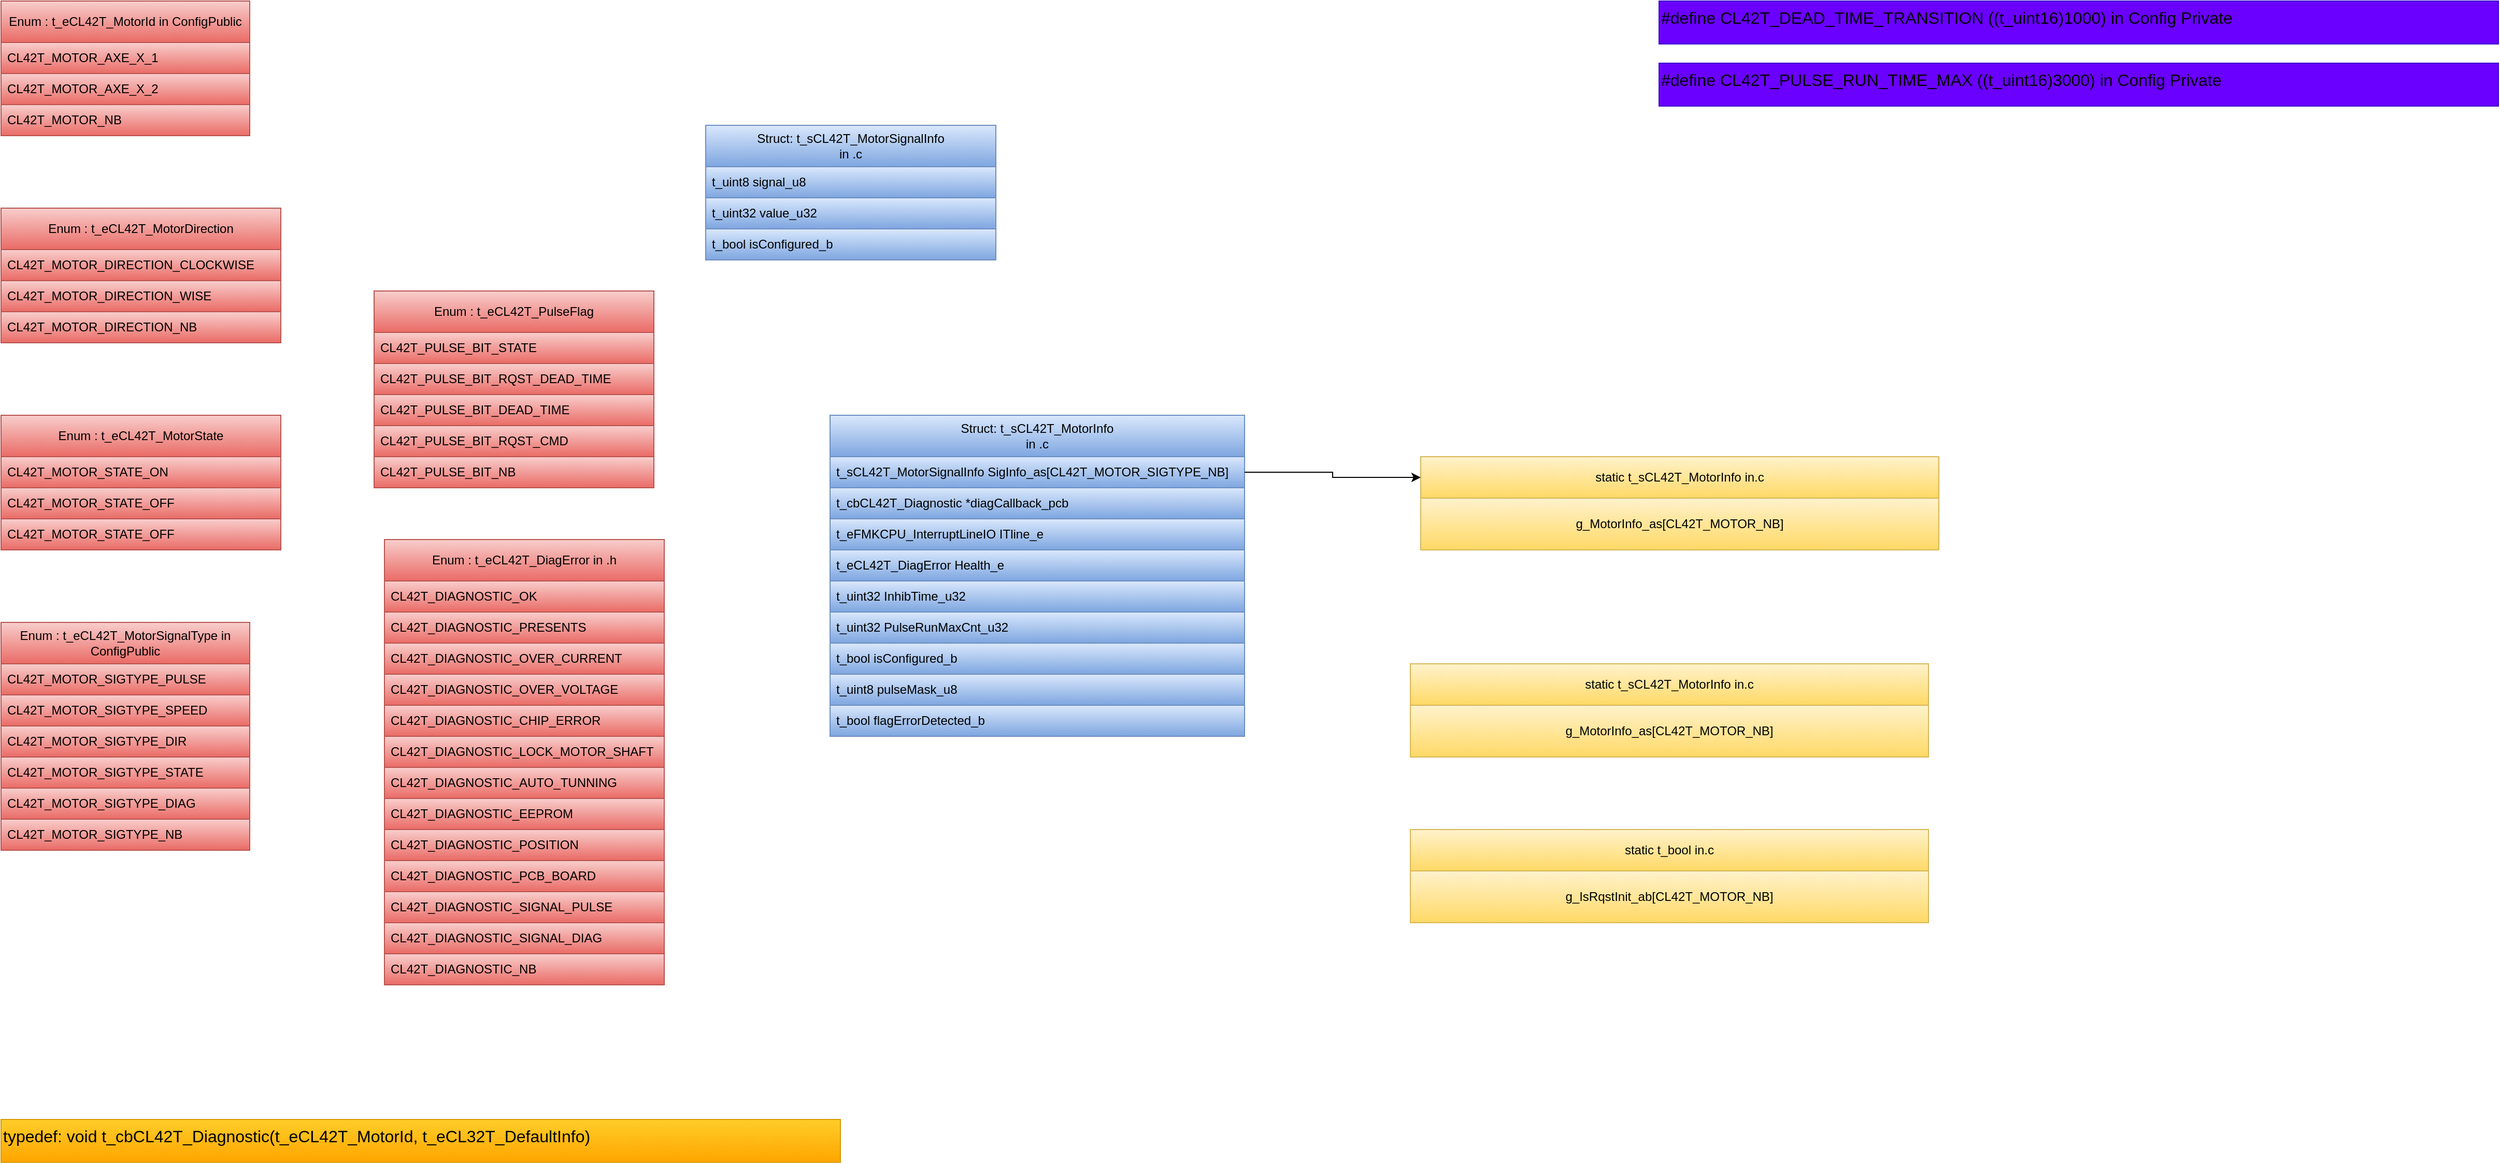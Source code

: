 <mxfile version="24.6.1" type="device" pages="21">
  <diagram name="Type" id="Vh-o-i0iVvA072OtEi_w">
    <mxGraphModel dx="3134" dy="3205" grid="1" gridSize="10" guides="1" tooltips="1" connect="1" arrows="1" fold="1" page="1" pageScale="1" pageWidth="827" pageHeight="1169" math="0" shadow="0">
      <root>
        <mxCell id="0" />
        <mxCell id="1" parent="0" />
        <mxCell id="GfyHRPOfNkN_5rqHJgt4-8" value="Enum : t_eCL42T_MotorId in ConfigPublic" style="swimlane;fontStyle=0;childLayout=stackLayout;horizontal=1;startSize=40;horizontalStack=0;resizeParent=1;resizeParentMax=0;resizeLast=0;collapsible=1;marginBottom=0;whiteSpace=wrap;html=1;fillColor=#f8cecc;gradientColor=#ea6b66;strokeColor=#b85450;fontColor=#000000;" parent="1" vertex="1">
          <mxGeometry x="-1600" y="-2320" width="240" height="130" as="geometry">
            <mxRectangle x="-1160" y="-1210" width="240" height="40" as="alternateBounds" />
          </mxGeometry>
        </mxCell>
        <mxCell id="GfyHRPOfNkN_5rqHJgt4-9" value="CL42T_MOTOR_AXE_X_1" style="text;strokeColor=#b85450;fillColor=#f8cecc;align=left;verticalAlign=middle;spacingLeft=4;spacingRight=4;overflow=hidden;points=[[0,0.5],[1,0.5]];portConstraint=eastwest;rotatable=0;whiteSpace=wrap;html=1;gradientColor=#ea6b66;fontColor=#000000;" parent="GfyHRPOfNkN_5rqHJgt4-8" vertex="1">
          <mxGeometry y="40" width="240" height="30" as="geometry" />
        </mxCell>
        <mxCell id="GfyHRPOfNkN_5rqHJgt4-10" value="CL42T_MOTOR_AXE_X_2" style="text;strokeColor=#b85450;fillColor=#f8cecc;align=left;verticalAlign=middle;spacingLeft=4;spacingRight=4;overflow=hidden;points=[[0,0.5],[1,0.5]];portConstraint=eastwest;rotatable=0;whiteSpace=wrap;html=1;gradientColor=#ea6b66;fontColor=#000000;" parent="GfyHRPOfNkN_5rqHJgt4-8" vertex="1">
          <mxGeometry y="70" width="240" height="30" as="geometry" />
        </mxCell>
        <mxCell id="GfyHRPOfNkN_5rqHJgt4-11" value="CL42T_MOTOR_NB" style="text;strokeColor=#b85450;fillColor=#f8cecc;align=left;verticalAlign=middle;spacingLeft=4;spacingRight=4;overflow=hidden;points=[[0,0.5],[1,0.5]];portConstraint=eastwest;rotatable=0;whiteSpace=wrap;html=1;gradientColor=#ea6b66;fontColor=#000000;" parent="GfyHRPOfNkN_5rqHJgt4-8" vertex="1">
          <mxGeometry y="100" width="240" height="30" as="geometry" />
        </mxCell>
        <mxCell id="GfyHRPOfNkN_5rqHJgt4-12" value="Enum : t_eCL42T_MotorDirection" style="swimlane;fontStyle=0;childLayout=stackLayout;horizontal=1;startSize=40;horizontalStack=0;resizeParent=1;resizeParentMax=0;resizeLast=0;collapsible=1;marginBottom=0;whiteSpace=wrap;html=1;fillColor=#f8cecc;gradientColor=#ea6b66;strokeColor=#b85450;fontColor=#000000;" parent="1" vertex="1">
          <mxGeometry x="-1600" y="-2120" width="270" height="130" as="geometry">
            <mxRectangle x="-1160" y="-1210" width="240" height="40" as="alternateBounds" />
          </mxGeometry>
        </mxCell>
        <mxCell id="GfyHRPOfNkN_5rqHJgt4-13" value="CL42T_MOTOR_DIRECTION_CLOCKWISE" style="text;strokeColor=#b85450;fillColor=#f8cecc;align=left;verticalAlign=middle;spacingLeft=4;spacingRight=4;overflow=hidden;points=[[0,0.5],[1,0.5]];portConstraint=eastwest;rotatable=0;whiteSpace=wrap;html=1;gradientColor=#ea6b66;fontColor=#000000;" parent="GfyHRPOfNkN_5rqHJgt4-12" vertex="1">
          <mxGeometry y="40" width="270" height="30" as="geometry" />
        </mxCell>
        <mxCell id="GfyHRPOfNkN_5rqHJgt4-14" value="CL42T_MOTOR_DIRECTION_WISE" style="text;strokeColor=#b85450;fillColor=#f8cecc;align=left;verticalAlign=middle;spacingLeft=4;spacingRight=4;overflow=hidden;points=[[0,0.5],[1,0.5]];portConstraint=eastwest;rotatable=0;whiteSpace=wrap;html=1;gradientColor=#ea6b66;fontColor=#000000;" parent="GfyHRPOfNkN_5rqHJgt4-12" vertex="1">
          <mxGeometry y="70" width="270" height="30" as="geometry" />
        </mxCell>
        <mxCell id="GfyHRPOfNkN_5rqHJgt4-15" value="CL42T_MOTOR_DIRECTION_NB" style="text;strokeColor=#b85450;fillColor=#f8cecc;align=left;verticalAlign=middle;spacingLeft=4;spacingRight=4;overflow=hidden;points=[[0,0.5],[1,0.5]];portConstraint=eastwest;rotatable=0;whiteSpace=wrap;html=1;gradientColor=#ea6b66;fontColor=#000000;" parent="GfyHRPOfNkN_5rqHJgt4-12" vertex="1">
          <mxGeometry y="100" width="270" height="30" as="geometry" />
        </mxCell>
        <mxCell id="GfyHRPOfNkN_5rqHJgt4-16" value="Enum : t_eCL42T_MotorState" style="swimlane;fontStyle=0;childLayout=stackLayout;horizontal=1;startSize=40;horizontalStack=0;resizeParent=1;resizeParentMax=0;resizeLast=0;collapsible=1;marginBottom=0;whiteSpace=wrap;html=1;fillColor=#f8cecc;gradientColor=#ea6b66;strokeColor=#b85450;fontColor=#000000;" parent="1" vertex="1">
          <mxGeometry x="-1600" y="-1920" width="270" height="130" as="geometry">
            <mxRectangle x="-1160" y="-1210" width="240" height="40" as="alternateBounds" />
          </mxGeometry>
        </mxCell>
        <mxCell id="GfyHRPOfNkN_5rqHJgt4-17" value="CL42T_MOTOR_STATE_ON" style="text;strokeColor=#b85450;fillColor=#f8cecc;align=left;verticalAlign=middle;spacingLeft=4;spacingRight=4;overflow=hidden;points=[[0,0.5],[1,0.5]];portConstraint=eastwest;rotatable=0;whiteSpace=wrap;html=1;gradientColor=#ea6b66;fontColor=#000000;" parent="GfyHRPOfNkN_5rqHJgt4-16" vertex="1">
          <mxGeometry y="40" width="270" height="30" as="geometry" />
        </mxCell>
        <mxCell id="GfyHRPOfNkN_5rqHJgt4-18" value="CL42T_MOTOR_STATE_OFF" style="text;strokeColor=#b85450;fillColor=#f8cecc;align=left;verticalAlign=middle;spacingLeft=4;spacingRight=4;overflow=hidden;points=[[0,0.5],[1,0.5]];portConstraint=eastwest;rotatable=0;whiteSpace=wrap;html=1;gradientColor=#ea6b66;fontColor=#000000;" parent="GfyHRPOfNkN_5rqHJgt4-16" vertex="1">
          <mxGeometry y="70" width="270" height="30" as="geometry" />
        </mxCell>
        <mxCell id="GfyHRPOfNkN_5rqHJgt4-19" value="CL42T_MOTOR_STATE_OFF" style="text;strokeColor=#b85450;fillColor=#f8cecc;align=left;verticalAlign=middle;spacingLeft=4;spacingRight=4;overflow=hidden;points=[[0,0.5],[1,0.5]];portConstraint=eastwest;rotatable=0;whiteSpace=wrap;html=1;gradientColor=#ea6b66;fontColor=#000000;" parent="GfyHRPOfNkN_5rqHJgt4-16" vertex="1">
          <mxGeometry y="100" width="270" height="30" as="geometry" />
        </mxCell>
        <mxCell id="GfyHRPOfNkN_5rqHJgt4-20" value="Struct: t_sCL42T_MotorSignalInfo&lt;div&gt;in .c&lt;/div&gt;" style="swimlane;fontStyle=0;childLayout=stackLayout;horizontal=1;startSize=40;horizontalStack=0;resizeParent=1;resizeParentMax=0;resizeLast=0;collapsible=1;marginBottom=0;whiteSpace=wrap;html=1;fillColor=#dae8fc;gradientColor=#7ea6e0;strokeColor=#6c8ebf;fontColor=#000000;" parent="1" vertex="1">
          <mxGeometry x="-920" y="-2200" width="280" height="130" as="geometry">
            <mxRectangle x="-560" y="-640" width="240" height="40" as="alternateBounds" />
          </mxGeometry>
        </mxCell>
        <mxCell id="GfyHRPOfNkN_5rqHJgt4-21" value="&lt;span style=&quot;text-align: center;&quot;&gt;t_uint8 signal_u8&lt;/span&gt;" style="text;strokeColor=#6c8ebf;fillColor=#dae8fc;align=left;verticalAlign=middle;spacingLeft=4;spacingRight=4;overflow=hidden;points=[[0,0.5],[1,0.5]];portConstraint=eastwest;rotatable=0;whiteSpace=wrap;html=1;gradientColor=#7ea6e0;fontColor=#000000;" parent="GfyHRPOfNkN_5rqHJgt4-20" vertex="1">
          <mxGeometry y="40" width="280" height="30" as="geometry" />
        </mxCell>
        <mxCell id="GfyHRPOfNkN_5rqHJgt4-22" value="&lt;span style=&quot;text-align: center;&quot;&gt;t_uint32 value_u32&lt;/span&gt;" style="text;strokeColor=#6c8ebf;fillColor=#dae8fc;align=left;verticalAlign=middle;spacingLeft=4;spacingRight=4;overflow=hidden;points=[[0,0.5],[1,0.5]];portConstraint=eastwest;rotatable=0;whiteSpace=wrap;html=1;gradientColor=#7ea6e0;fontColor=#000000;" parent="GfyHRPOfNkN_5rqHJgt4-20" vertex="1">
          <mxGeometry y="70" width="280" height="30" as="geometry" />
        </mxCell>
        <mxCell id="1AkViAmnxxERKPmiA6sV-6" value="&lt;span style=&quot;text-align: center;&quot;&gt;t_bool isConfigured_b&lt;/span&gt;" style="text;strokeColor=#6c8ebf;fillColor=#dae8fc;align=left;verticalAlign=middle;spacingLeft=4;spacingRight=4;overflow=hidden;points=[[0,0.5],[1,0.5]];portConstraint=eastwest;rotatable=0;whiteSpace=wrap;html=1;gradientColor=#7ea6e0;fontColor=#000000;" parent="GfyHRPOfNkN_5rqHJgt4-20" vertex="1">
          <mxGeometry y="100" width="280" height="30" as="geometry" />
        </mxCell>
        <mxCell id="GfyHRPOfNkN_5rqHJgt4-25" value="Enum : t_eCL42T_MotorSignalType in ConfigPublic" style="swimlane;fontStyle=0;childLayout=stackLayout;horizontal=1;startSize=40;horizontalStack=0;resizeParent=1;resizeParentMax=0;resizeLast=0;collapsible=1;marginBottom=0;whiteSpace=wrap;html=1;fillColor=#f8cecc;gradientColor=#ea6b66;strokeColor=#b85450;fontColor=#000000;" parent="1" vertex="1">
          <mxGeometry x="-1600" y="-1720" width="240" height="220" as="geometry">
            <mxRectangle x="-1160" y="-1210" width="240" height="40" as="alternateBounds" />
          </mxGeometry>
        </mxCell>
        <mxCell id="GfyHRPOfNkN_5rqHJgt4-26" value="CL42T_MOTOR_SIGTYPE_PULSE" style="text;strokeColor=#b85450;fillColor=#f8cecc;align=left;verticalAlign=middle;spacingLeft=4;spacingRight=4;overflow=hidden;points=[[0,0.5],[1,0.5]];portConstraint=eastwest;rotatable=0;whiteSpace=wrap;html=1;gradientColor=#ea6b66;fontColor=#000000;" parent="GfyHRPOfNkN_5rqHJgt4-25" vertex="1">
          <mxGeometry y="40" width="240" height="30" as="geometry" />
        </mxCell>
        <mxCell id="QMVsY3oyIqxa2rkxlDXN-1" value="CL42T_MOTOR_SIGTYPE_SPEED" style="text;strokeColor=#b85450;fillColor=#f8cecc;align=left;verticalAlign=middle;spacingLeft=4;spacingRight=4;overflow=hidden;points=[[0,0.5],[1,0.5]];portConstraint=eastwest;rotatable=0;whiteSpace=wrap;html=1;gradientColor=#ea6b66;fontColor=#000000;" parent="GfyHRPOfNkN_5rqHJgt4-25" vertex="1">
          <mxGeometry y="70" width="240" height="30" as="geometry" />
        </mxCell>
        <mxCell id="GfyHRPOfNkN_5rqHJgt4-27" value="CL42T_MOTOR_SIGTYPE_DIR" style="text;strokeColor=#b85450;fillColor=#f8cecc;align=left;verticalAlign=middle;spacingLeft=4;spacingRight=4;overflow=hidden;points=[[0,0.5],[1,0.5]];portConstraint=eastwest;rotatable=0;whiteSpace=wrap;html=1;gradientColor=#ea6b66;fontColor=#000000;" parent="GfyHRPOfNkN_5rqHJgt4-25" vertex="1">
          <mxGeometry y="100" width="240" height="30" as="geometry" />
        </mxCell>
        <mxCell id="GfyHRPOfNkN_5rqHJgt4-28" value="CL42T_MOTOR_SIGTYPE_STATE" style="text;strokeColor=#b85450;fillColor=#f8cecc;align=left;verticalAlign=middle;spacingLeft=4;spacingRight=4;overflow=hidden;points=[[0,0.5],[1,0.5]];portConstraint=eastwest;rotatable=0;whiteSpace=wrap;html=1;gradientColor=#ea6b66;fontColor=#000000;" parent="GfyHRPOfNkN_5rqHJgt4-25" vertex="1">
          <mxGeometry y="130" width="240" height="30" as="geometry" />
        </mxCell>
        <mxCell id="GfyHRPOfNkN_5rqHJgt4-29" value="CL42T_MOTOR_SIGTYPE_DIAG" style="text;strokeColor=#b85450;fillColor=#f8cecc;align=left;verticalAlign=middle;spacingLeft=4;spacingRight=4;overflow=hidden;points=[[0,0.5],[1,0.5]];portConstraint=eastwest;rotatable=0;whiteSpace=wrap;html=1;gradientColor=#ea6b66;fontColor=#000000;" parent="GfyHRPOfNkN_5rqHJgt4-25" vertex="1">
          <mxGeometry y="160" width="240" height="30" as="geometry" />
        </mxCell>
        <mxCell id="GfyHRPOfNkN_5rqHJgt4-30" value="CL42T_MOTOR_SIGTYPE_NB" style="text;strokeColor=#b85450;fillColor=#f8cecc;align=left;verticalAlign=middle;spacingLeft=4;spacingRight=4;overflow=hidden;points=[[0,0.5],[1,0.5]];portConstraint=eastwest;rotatable=0;whiteSpace=wrap;html=1;gradientColor=#ea6b66;fontColor=#000000;" parent="GfyHRPOfNkN_5rqHJgt4-25" vertex="1">
          <mxGeometry y="190" width="240" height="30" as="geometry" />
        </mxCell>
        <mxCell id="_98Hny6dWOGSZHoOnHI_-1" value="&lt;span style=&quot;color: rgb(0, 0, 0); text-wrap: nowrap;&quot;&gt;typedef: void&amp;nbsp;&lt;/span&gt;&lt;span style=&quot;color: rgb(0, 0, 0); text-wrap: nowrap;&quot;&gt;t_cbCL42T_Diagnostic(t_eCL42T_MotorId, t_eCL32T_DefaultInfo)&lt;/span&gt;" style="rounded=0;whiteSpace=wrap;html=1;verticalAlign=top;fillColor=#ffcd28;gradientColor=#ffa500;strokeColor=#d79b00;fontSize=16;align=left;" parent="1" vertex="1">
          <mxGeometry x="-1600" y="-1240" width="810" height="41.43" as="geometry" />
        </mxCell>
        <mxCell id="_98Hny6dWOGSZHoOnHI_-2" value="Enum : t_eCL42T_DiagError in .h" style="swimlane;fontStyle=0;childLayout=stackLayout;horizontal=1;startSize=40;horizontalStack=0;resizeParent=1;resizeParentMax=0;resizeLast=0;collapsible=1;marginBottom=0;whiteSpace=wrap;html=1;fillColor=#f8cecc;gradientColor=#ea6b66;strokeColor=#b85450;fontColor=#000000;" parent="1" vertex="1">
          <mxGeometry x="-1230" y="-1800" width="270" height="430" as="geometry">
            <mxRectangle x="-1160" y="-1210" width="240" height="40" as="alternateBounds" />
          </mxGeometry>
        </mxCell>
        <mxCell id="HM81R5SdqasTVXGEMs0M-1" value="CL42T_DIAGNOSTIC_OK" style="text;strokeColor=#b85450;fillColor=#f8cecc;align=left;verticalAlign=middle;spacingLeft=4;spacingRight=4;overflow=hidden;points=[[0,0.5],[1,0.5]];portConstraint=eastwest;rotatable=0;whiteSpace=wrap;html=1;gradientColor=#ea6b66;fontColor=#000000;" parent="_98Hny6dWOGSZHoOnHI_-2" vertex="1">
          <mxGeometry y="40" width="270" height="30" as="geometry" />
        </mxCell>
        <mxCell id="-KuUbHWm_W-XYLGvhOC6-5" value="CL42T_DIAGNOSTIC_PRESENTS" style="text;strokeColor=#b85450;fillColor=#f8cecc;align=left;verticalAlign=middle;spacingLeft=4;spacingRight=4;overflow=hidden;points=[[0,0.5],[1,0.5]];portConstraint=eastwest;rotatable=0;whiteSpace=wrap;html=1;gradientColor=#ea6b66;fontColor=#000000;" parent="_98Hny6dWOGSZHoOnHI_-2" vertex="1">
          <mxGeometry y="70" width="270" height="30" as="geometry" />
        </mxCell>
        <mxCell id="_98Hny6dWOGSZHoOnHI_-4" value="CL42T_DIAGNOSTIC_OVER_CURRENT" style="text;strokeColor=#b85450;fillColor=#f8cecc;align=left;verticalAlign=middle;spacingLeft=4;spacingRight=4;overflow=hidden;points=[[0,0.5],[1,0.5]];portConstraint=eastwest;rotatable=0;whiteSpace=wrap;html=1;gradientColor=#ea6b66;fontColor=#000000;" parent="_98Hny6dWOGSZHoOnHI_-2" vertex="1">
          <mxGeometry y="100" width="270" height="30" as="geometry" />
        </mxCell>
        <mxCell id="_98Hny6dWOGSZHoOnHI_-3" value="CL42T_DIAGNOSTIC_OVER_VOLTAGE" style="text;strokeColor=#b85450;fillColor=#f8cecc;align=left;verticalAlign=middle;spacingLeft=4;spacingRight=4;overflow=hidden;points=[[0,0.5],[1,0.5]];portConstraint=eastwest;rotatable=0;whiteSpace=wrap;html=1;gradientColor=#ea6b66;fontColor=#000000;" parent="_98Hny6dWOGSZHoOnHI_-2" vertex="1">
          <mxGeometry y="130" width="270" height="30" as="geometry" />
        </mxCell>
        <mxCell id="_98Hny6dWOGSZHoOnHI_-6" value="CL42T_DIAGNOSTIC_CHIP_ERROR" style="text;strokeColor=#b85450;fillColor=#f8cecc;align=left;verticalAlign=middle;spacingLeft=4;spacingRight=4;overflow=hidden;points=[[0,0.5],[1,0.5]];portConstraint=eastwest;rotatable=0;whiteSpace=wrap;html=1;gradientColor=#ea6b66;fontColor=#000000;" parent="_98Hny6dWOGSZHoOnHI_-2" vertex="1">
          <mxGeometry y="160" width="270" height="30" as="geometry" />
        </mxCell>
        <mxCell id="_98Hny6dWOGSZHoOnHI_-7" value="CL42T_DIAGNOSTIC_LOCK_MOTOR_SHAFT" style="text;strokeColor=#b85450;fillColor=#f8cecc;align=left;verticalAlign=middle;spacingLeft=4;spacingRight=4;overflow=hidden;points=[[0,0.5],[1,0.5]];portConstraint=eastwest;rotatable=0;whiteSpace=wrap;html=1;gradientColor=#ea6b66;fontColor=#000000;" parent="_98Hny6dWOGSZHoOnHI_-2" vertex="1">
          <mxGeometry y="190" width="270" height="30" as="geometry" />
        </mxCell>
        <mxCell id="_98Hny6dWOGSZHoOnHI_-8" value="CL42T_DIAGNOSTIC_AUTO_TUNNING" style="text;strokeColor=#b85450;fillColor=#f8cecc;align=left;verticalAlign=middle;spacingLeft=4;spacingRight=4;overflow=hidden;points=[[0,0.5],[1,0.5]];portConstraint=eastwest;rotatable=0;whiteSpace=wrap;html=1;gradientColor=#ea6b66;fontColor=#000000;" parent="_98Hny6dWOGSZHoOnHI_-2" vertex="1">
          <mxGeometry y="220" width="270" height="30" as="geometry" />
        </mxCell>
        <mxCell id="_98Hny6dWOGSZHoOnHI_-9" value="CL42T_DIAGNOSTIC_EEPROM" style="text;strokeColor=#b85450;fillColor=#f8cecc;align=left;verticalAlign=middle;spacingLeft=4;spacingRight=4;overflow=hidden;points=[[0,0.5],[1,0.5]];portConstraint=eastwest;rotatable=0;whiteSpace=wrap;html=1;gradientColor=#ea6b66;fontColor=#000000;" parent="_98Hny6dWOGSZHoOnHI_-2" vertex="1">
          <mxGeometry y="250" width="270" height="30" as="geometry" />
        </mxCell>
        <mxCell id="_98Hny6dWOGSZHoOnHI_-10" value="CL42T_DIAGNOSTIC_POSITION" style="text;strokeColor=#b85450;fillColor=#f8cecc;align=left;verticalAlign=middle;spacingLeft=4;spacingRight=4;overflow=hidden;points=[[0,0.5],[1,0.5]];portConstraint=eastwest;rotatable=0;whiteSpace=wrap;html=1;gradientColor=#ea6b66;fontColor=#000000;" parent="_98Hny6dWOGSZHoOnHI_-2" vertex="1">
          <mxGeometry y="280" width="270" height="30" as="geometry" />
        </mxCell>
        <mxCell id="_98Hny6dWOGSZHoOnHI_-11" value="CL42T_DIAGNOSTIC_PCB_BOARD" style="text;strokeColor=#b85450;fillColor=#f8cecc;align=left;verticalAlign=middle;spacingLeft=4;spacingRight=4;overflow=hidden;points=[[0,0.5],[1,0.5]];portConstraint=eastwest;rotatable=0;whiteSpace=wrap;html=1;gradientColor=#ea6b66;fontColor=#000000;" parent="_98Hny6dWOGSZHoOnHI_-2" vertex="1">
          <mxGeometry y="310" width="270" height="30" as="geometry" />
        </mxCell>
        <mxCell id="aGqYMnYKr8DQlQu2f6WQ-1" value="CL42T_DIAGNOSTIC_SIGNAL_PULSE" style="text;strokeColor=#b85450;fillColor=#f8cecc;align=left;verticalAlign=middle;spacingLeft=4;spacingRight=4;overflow=hidden;points=[[0,0.5],[1,0.5]];portConstraint=eastwest;rotatable=0;whiteSpace=wrap;html=1;gradientColor=#ea6b66;fontColor=#000000;" parent="_98Hny6dWOGSZHoOnHI_-2" vertex="1">
          <mxGeometry y="340" width="270" height="30" as="geometry" />
        </mxCell>
        <mxCell id="aGqYMnYKr8DQlQu2f6WQ-2" value="CL42T_DIAGNOSTIC_SIGNAL_DIAG" style="text;strokeColor=#b85450;fillColor=#f8cecc;align=left;verticalAlign=middle;spacingLeft=4;spacingRight=4;overflow=hidden;points=[[0,0.5],[1,0.5]];portConstraint=eastwest;rotatable=0;whiteSpace=wrap;html=1;gradientColor=#ea6b66;fontColor=#000000;" parent="_98Hny6dWOGSZHoOnHI_-2" vertex="1">
          <mxGeometry y="370" width="270" height="30" as="geometry" />
        </mxCell>
        <mxCell id="_98Hny6dWOGSZHoOnHI_-5" value="CL42T_DIAGNOSTIC_NB" style="text;strokeColor=#b85450;fillColor=#f8cecc;align=left;verticalAlign=middle;spacingLeft=4;spacingRight=4;overflow=hidden;points=[[0,0.5],[1,0.5]];portConstraint=eastwest;rotatable=0;whiteSpace=wrap;html=1;gradientColor=#ea6b66;fontColor=#000000;" parent="_98Hny6dWOGSZHoOnHI_-2" vertex="1">
          <mxGeometry y="400" width="270" height="30" as="geometry" />
        </mxCell>
        <mxCell id="fkoo2TKvh2ZY_R15RrpD-1" value="Struct: t_sCL42T_MotorInfo&lt;div&gt;in .c&lt;/div&gt;" style="swimlane;fontStyle=0;childLayout=stackLayout;horizontal=1;startSize=40;horizontalStack=0;resizeParent=1;resizeParentMax=0;resizeLast=0;collapsible=1;marginBottom=0;whiteSpace=wrap;html=1;fillColor=#dae8fc;gradientColor=#7ea6e0;strokeColor=#6c8ebf;fontColor=#000000;" parent="1" vertex="1">
          <mxGeometry x="-800" y="-1920" width="400" height="310" as="geometry">
            <mxRectangle x="-560" y="-640" width="240" height="40" as="alternateBounds" />
          </mxGeometry>
        </mxCell>
        <mxCell id="fkoo2TKvh2ZY_R15RrpD-2" value="&lt;span style=&quot;text-align: center;&quot;&gt;t_sCL42T_MotorSignalInfo&lt;/span&gt;&lt;span style=&quot;text-align: center;&quot;&gt;&amp;nbsp;SigInfo_as[&lt;/span&gt;CL42T_MOTOR_SIGTYPE_NB&lt;span style=&quot;text-align: center;&quot;&gt;]&lt;/span&gt;" style="text;strokeColor=#6c8ebf;fillColor=#dae8fc;align=left;verticalAlign=middle;spacingLeft=4;spacingRight=4;overflow=hidden;points=[[0,0.5],[1,0.5]];portConstraint=eastwest;rotatable=0;whiteSpace=wrap;html=1;gradientColor=#7ea6e0;fontColor=#000000;" parent="fkoo2TKvh2ZY_R15RrpD-1" vertex="1">
          <mxGeometry y="40" width="400" height="30" as="geometry" />
        </mxCell>
        <mxCell id="fkoo2TKvh2ZY_R15RrpD-7" value="t_cbCL42T_Diagnostic *diagCallback_pcb" style="text;strokeColor=#6c8ebf;fillColor=#dae8fc;align=left;verticalAlign=middle;spacingLeft=4;spacingRight=4;overflow=hidden;points=[[0,0.5],[1,0.5]];portConstraint=eastwest;rotatable=0;whiteSpace=wrap;html=1;gradientColor=#7ea6e0;fontColor=#000000;" parent="fkoo2TKvh2ZY_R15RrpD-1" vertex="1">
          <mxGeometry y="70" width="400" height="30" as="geometry" />
        </mxCell>
        <mxCell id="kGI3u_zoNF0NpKWwykN8-1" value="t_eFMKCPU_InterruptLineIO ITline_e" style="text;strokeColor=#6c8ebf;fillColor=#dae8fc;align=left;verticalAlign=middle;spacingLeft=4;spacingRight=4;overflow=hidden;points=[[0,0.5],[1,0.5]];portConstraint=eastwest;rotatable=0;whiteSpace=wrap;html=1;gradientColor=#7ea6e0;fontColor=#000000;" parent="fkoo2TKvh2ZY_R15RrpD-1" vertex="1">
          <mxGeometry y="100" width="400" height="30" as="geometry" />
        </mxCell>
        <mxCell id="fkoo2TKvh2ZY_R15RrpD-13" value="&lt;span style=&quot;text-align: center;&quot;&gt;t_eCL42T_DiagError&amp;nbsp;&lt;/span&gt;Health_e" style="text;strokeColor=#6c8ebf;fillColor=#dae8fc;align=left;verticalAlign=middle;spacingLeft=4;spacingRight=4;overflow=hidden;points=[[0,0.5],[1,0.5]];portConstraint=eastwest;rotatable=0;whiteSpace=wrap;html=1;gradientColor=#7ea6e0;fontColor=#000000;" parent="fkoo2TKvh2ZY_R15RrpD-1" vertex="1">
          <mxGeometry y="130" width="400" height="30" as="geometry" />
        </mxCell>
        <mxCell id="Hp1Yl7HA_DGofrCRlj_Y-2" value="t_uint32 InhibTime_u32" style="text;strokeColor=#6c8ebf;fillColor=#dae8fc;align=left;verticalAlign=middle;spacingLeft=4;spacingRight=4;overflow=hidden;points=[[0,0.5],[1,0.5]];portConstraint=eastwest;rotatable=0;whiteSpace=wrap;html=1;gradientColor=#7ea6e0;fontColor=#000000;" parent="fkoo2TKvh2ZY_R15RrpD-1" vertex="1">
          <mxGeometry y="160" width="400" height="30" as="geometry" />
        </mxCell>
        <mxCell id="BWRI4oPVbh4KfSFAt8G8-1" value="t_uint32 PulseRunMaxCnt_u32" style="text;strokeColor=#6c8ebf;fillColor=#dae8fc;align=left;verticalAlign=middle;spacingLeft=4;spacingRight=4;overflow=hidden;points=[[0,0.5],[1,0.5]];portConstraint=eastwest;rotatable=0;whiteSpace=wrap;html=1;gradientColor=#7ea6e0;fontColor=#000000;" parent="fkoo2TKvh2ZY_R15RrpD-1" vertex="1">
          <mxGeometry y="190" width="400" height="30" as="geometry" />
        </mxCell>
        <mxCell id="fkoo2TKvh2ZY_R15RrpD-14" value="t_bool isConfigured_b" style="text;strokeColor=#6c8ebf;fillColor=#dae8fc;align=left;verticalAlign=middle;spacingLeft=4;spacingRight=4;overflow=hidden;points=[[0,0.5],[1,0.5]];portConstraint=eastwest;rotatable=0;whiteSpace=wrap;html=1;gradientColor=#7ea6e0;fontColor=#000000;" parent="fkoo2TKvh2ZY_R15RrpD-1" vertex="1">
          <mxGeometry y="220" width="400" height="30" as="geometry" />
        </mxCell>
        <mxCell id="9aS8QewPEd9LvNOoHUM3-2" value="t_uint8 pulseMask_u8" style="text;strokeColor=#6c8ebf;fillColor=#dae8fc;align=left;verticalAlign=middle;spacingLeft=4;spacingRight=4;overflow=hidden;points=[[0,0.5],[1,0.5]];portConstraint=eastwest;rotatable=0;whiteSpace=wrap;html=1;gradientColor=#7ea6e0;fontColor=#000000;" parent="fkoo2TKvh2ZY_R15RrpD-1" vertex="1">
          <mxGeometry y="250" width="400" height="30" as="geometry" />
        </mxCell>
        <mxCell id="fkoo2TKvh2ZY_R15RrpD-6" value="t_bool flagErrorDetected_b" style="text;strokeColor=#6c8ebf;fillColor=#dae8fc;align=left;verticalAlign=middle;spacingLeft=4;spacingRight=4;overflow=hidden;points=[[0,0.5],[1,0.5]];portConstraint=eastwest;rotatable=0;whiteSpace=wrap;html=1;gradientColor=#7ea6e0;fontColor=#000000;" parent="fkoo2TKvh2ZY_R15RrpD-1" vertex="1">
          <mxGeometry y="280" width="400" height="30" as="geometry" />
        </mxCell>
        <mxCell id="1AkViAmnxxERKPmiA6sV-1" value="" style="group;fontSize=12;" parent="1" connectable="0" vertex="1">
          <mxGeometry x="-230" y="-1880" width="500" height="90" as="geometry" />
        </mxCell>
        <mxCell id="1AkViAmnxxERKPmiA6sV-2" value="" style="rounded=0;whiteSpace=wrap;html=1;fillColor=#fff2cc;gradientColor=#ffd966;strokeColor=#d6b656;fontColor=#000000;fontSize=12;" parent="1AkViAmnxxERKPmiA6sV-1" vertex="1">
          <mxGeometry width="500.0" height="90" as="geometry" />
        </mxCell>
        <mxCell id="1AkViAmnxxERKPmiA6sV-3" value="static t_sCL42T_MotorInfo in.c" style="rounded=0;whiteSpace=wrap;html=1;fillColor=#fff2cc;gradientColor=#ffd966;strokeColor=#d6b656;fontColor=#000000;fontSize=12;" parent="1AkViAmnxxERKPmiA6sV-1" vertex="1">
          <mxGeometry width="500.0" height="40" as="geometry" />
        </mxCell>
        <mxCell id="1AkViAmnxxERKPmiA6sV-4" value="&lt;div style=&quot;text-align: center; font-size: 12px;&quot;&gt;g_MotorInfo_as[CL42T_MOTOR_NB]&lt;/div&gt;" style="rounded=0;whiteSpace=wrap;html=1;fillColor=#fff2cc;gradientColor=#ffd966;strokeColor=#d6b656;fontColor=#000000;fontSize=12;" parent="1AkViAmnxxERKPmiA6sV-1" vertex="1">
          <mxGeometry y="40" width="500.0" height="50" as="geometry" />
        </mxCell>
        <mxCell id="-KuUbHWm_W-XYLGvhOC6-1" value="" style="group;fontSize=12;" parent="1" connectable="0" vertex="1">
          <mxGeometry x="-240" y="-1680" width="500" height="90" as="geometry" />
        </mxCell>
        <mxCell id="-KuUbHWm_W-XYLGvhOC6-2" value="" style="rounded=0;whiteSpace=wrap;html=1;fillColor=#fff2cc;gradientColor=#ffd966;strokeColor=#d6b656;fontColor=#000000;fontSize=12;" parent="-KuUbHWm_W-XYLGvhOC6-1" vertex="1">
          <mxGeometry width="500.0" height="90" as="geometry" />
        </mxCell>
        <mxCell id="-KuUbHWm_W-XYLGvhOC6-3" value="static t_sCL42T_MotorInfo in.c" style="rounded=0;whiteSpace=wrap;html=1;fillColor=#fff2cc;gradientColor=#ffd966;strokeColor=#d6b656;fontColor=#000000;fontSize=12;" parent="-KuUbHWm_W-XYLGvhOC6-1" vertex="1">
          <mxGeometry width="500.0" height="40" as="geometry" />
        </mxCell>
        <mxCell id="-KuUbHWm_W-XYLGvhOC6-4" value="&lt;div style=&quot;text-align: center; font-size: 12px;&quot;&gt;g_MotorInfo_as[CL42T_MOTOR_NB]&lt;/div&gt;" style="rounded=0;whiteSpace=wrap;html=1;fillColor=#fff2cc;gradientColor=#ffd966;strokeColor=#d6b656;fontColor=#000000;fontSize=12;" parent="-KuUbHWm_W-XYLGvhOC6-1" vertex="1">
          <mxGeometry y="40" width="500.0" height="50" as="geometry" />
        </mxCell>
        <mxCell id="9aS8QewPEd9LvNOoHUM3-1" style="edgeStyle=orthogonalEdgeStyle;rounded=0;orthogonalLoop=1;jettySize=auto;html=1;exitX=1;exitY=0.5;exitDx=0;exitDy=0;entryX=0;entryY=0.5;entryDx=0;entryDy=0;" parent="1" source="fkoo2TKvh2ZY_R15RrpD-2" target="1AkViAmnxxERKPmiA6sV-3" edge="1">
          <mxGeometry relative="1" as="geometry" />
        </mxCell>
        <mxCell id="4dmD2tTbzXhdYYISqZpw-1" value="&lt;font color=&quot;#000000&quot;&gt;&lt;span style=&quot;text-wrap: nowrap;&quot;&gt;#define CL42T_DEAD_TIME_TRANSITION ((t_uint16)1000) in Config Private&lt;/span&gt;&lt;/font&gt;" style="rounded=0;whiteSpace=wrap;html=1;verticalAlign=top;fillColor=#6a00ff;strokeColor=#3700CC;fontSize=16;align=left;fontColor=#ffffff;" parent="1" vertex="1">
          <mxGeometry y="-2320" width="810" height="41.43" as="geometry" />
        </mxCell>
        <mxCell id="4dmD2tTbzXhdYYISqZpw-2" value="Enum : t_eCL42T_PulseFlag" style="swimlane;fontStyle=0;childLayout=stackLayout;horizontal=1;startSize=40;horizontalStack=0;resizeParent=1;resizeParentMax=0;resizeLast=0;collapsible=1;marginBottom=0;whiteSpace=wrap;html=1;fillColor=#f8cecc;gradientColor=#ea6b66;strokeColor=#b85450;fontColor=#000000;" parent="1" vertex="1">
          <mxGeometry x="-1240" y="-2040" width="270" height="190" as="geometry">
            <mxRectangle x="-1160" y="-1210" width="240" height="40" as="alternateBounds" />
          </mxGeometry>
        </mxCell>
        <mxCell id="4dmD2tTbzXhdYYISqZpw-3" value="CL42T_PULSE_BIT_STATE" style="text;strokeColor=#b85450;fillColor=#f8cecc;align=left;verticalAlign=middle;spacingLeft=4;spacingRight=4;overflow=hidden;points=[[0,0.5],[1,0.5]];portConstraint=eastwest;rotatable=0;whiteSpace=wrap;html=1;gradientColor=#ea6b66;fontColor=#000000;" parent="4dmD2tTbzXhdYYISqZpw-2" vertex="1">
          <mxGeometry y="40" width="270" height="30" as="geometry" />
        </mxCell>
        <mxCell id="bKBw6nodVyOs6xMyvSZ9-1" value="CL42T_PULSE_BIT_RQST_DEAD_TIME" style="text;strokeColor=#b85450;fillColor=#f8cecc;align=left;verticalAlign=middle;spacingLeft=4;spacingRight=4;overflow=hidden;points=[[0,0.5],[1,0.5]];portConstraint=eastwest;rotatable=0;whiteSpace=wrap;html=1;gradientColor=#ea6b66;fontColor=#000000;" parent="4dmD2tTbzXhdYYISqZpw-2" vertex="1">
          <mxGeometry y="70" width="270" height="30" as="geometry" />
        </mxCell>
        <mxCell id="Jur4rvrfF9LPQLyBYyrp-1" value="CL42T_PULSE_BIT_DEAD_TIME" style="text;strokeColor=#b85450;fillColor=#f8cecc;align=left;verticalAlign=middle;spacingLeft=4;spacingRight=4;overflow=hidden;points=[[0,0.5],[1,0.5]];portConstraint=eastwest;rotatable=0;whiteSpace=wrap;html=1;gradientColor=#ea6b66;fontColor=#000000;" parent="4dmD2tTbzXhdYYISqZpw-2" vertex="1">
          <mxGeometry y="100" width="270" height="30" as="geometry" />
        </mxCell>
        <mxCell id="bKBw6nodVyOs6xMyvSZ9-2" value="CL42T_PULSE_BIT_RQST_CMD" style="text;strokeColor=#b85450;fillColor=#f8cecc;align=left;verticalAlign=middle;spacingLeft=4;spacingRight=4;overflow=hidden;points=[[0,0.5],[1,0.5]];portConstraint=eastwest;rotatable=0;whiteSpace=wrap;html=1;gradientColor=#ea6b66;fontColor=#000000;" parent="4dmD2tTbzXhdYYISqZpw-2" vertex="1">
          <mxGeometry y="130" width="270" height="30" as="geometry" />
        </mxCell>
        <mxCell id="4dmD2tTbzXhdYYISqZpw-6" value="CL42T_PULSE_BIT_NB" style="text;strokeColor=#b85450;fillColor=#f8cecc;align=left;verticalAlign=middle;spacingLeft=4;spacingRight=4;overflow=hidden;points=[[0,0.5],[1,0.5]];portConstraint=eastwest;rotatable=0;whiteSpace=wrap;html=1;gradientColor=#ea6b66;fontColor=#000000;" parent="4dmD2tTbzXhdYYISqZpw-2" vertex="1">
          <mxGeometry y="160" width="270" height="30" as="geometry" />
        </mxCell>
        <mxCell id="4dmD2tTbzXhdYYISqZpw-7" value="" style="group;fontSize=12;" parent="1" connectable="0" vertex="1">
          <mxGeometry x="-240" y="-1520" width="500" height="90" as="geometry" />
        </mxCell>
        <mxCell id="4dmD2tTbzXhdYYISqZpw-8" value="" style="rounded=0;whiteSpace=wrap;html=1;fillColor=#fff2cc;gradientColor=#ffd966;strokeColor=#d6b656;fontColor=#000000;fontSize=12;" parent="4dmD2tTbzXhdYYISqZpw-7" vertex="1">
          <mxGeometry width="500.0" height="90" as="geometry" />
        </mxCell>
        <mxCell id="4dmD2tTbzXhdYYISqZpw-9" value="static t_bool in.c" style="rounded=0;whiteSpace=wrap;html=1;fillColor=#fff2cc;gradientColor=#ffd966;strokeColor=#d6b656;fontColor=#000000;fontSize=12;" parent="4dmD2tTbzXhdYYISqZpw-7" vertex="1">
          <mxGeometry width="500.0" height="40" as="geometry" />
        </mxCell>
        <mxCell id="4dmD2tTbzXhdYYISqZpw-10" value="&lt;div style=&quot;text-align: center; font-size: 12px;&quot;&gt;g_IsRqstInit_ab[CL42T_MOTOR_NB]&lt;/div&gt;" style="rounded=0;whiteSpace=wrap;html=1;fillColor=#fff2cc;gradientColor=#ffd966;strokeColor=#d6b656;fontColor=#000000;fontSize=12;" parent="4dmD2tTbzXhdYYISqZpw-7" vertex="1">
          <mxGeometry y="40" width="500.0" height="50" as="geometry" />
        </mxCell>
        <mxCell id="PWrdlQu4xkgiduoX0bGi-2" value="&lt;div style=&quot;text-align: center;&quot;&gt;&lt;font style=&quot;background-color: initial;&quot;&gt;&lt;span style=&quot;color: rgb(0, 0, 0); text-wrap: nowrap;&quot;&gt;#define CL42T_PULSE_RUN_TIME_MAX&amp;nbsp;&lt;/span&gt;&lt;/font&gt;&lt;font style=&quot;background-color: initial;&quot; color=&quot;#000000&quot;&gt;&lt;span style=&quot;text-wrap: nowrap;&quot;&gt;((t_uint16)3000) in Config Private&lt;/span&gt;&lt;/font&gt;&lt;/div&gt;" style="rounded=0;whiteSpace=wrap;html=1;verticalAlign=top;fillColor=#6a00ff;strokeColor=#3700CC;fontSize=16;align=left;fontColor=#ffffff;" parent="1" vertex="1">
          <mxGeometry y="-2260" width="810" height="41.43" as="geometry" />
        </mxCell>
      </root>
    </mxGraphModel>
  </diagram>
  <diagram id="oto8R3bWcRUvMcdc8yqN" name="static API">
    <mxGraphModel dx="2596" dy="2890" grid="1" gridSize="10" guides="1" tooltips="1" connect="1" arrows="1" fold="1" page="1" pageScale="1" pageWidth="827" pageHeight="1169" math="0" shadow="0">
      <root>
        <mxCell id="0" />
        <mxCell id="1" parent="0" />
        <mxCell id="MKVgYVCAmvTRP1YB9cGc-1" value="" style="group;fontSize=12;" parent="1" vertex="1" connectable="0">
          <mxGeometry x="-1600" y="-2120" width="750" height="180" as="geometry" />
        </mxCell>
        <mxCell id="MKVgYVCAmvTRP1YB9cGc-2" value="&lt;div style=&quot;font-size: 12px;&quot;&gt;&lt;div style=&quot;font-size: 12px;&quot;&gt;&lt;span style=&quot;text-wrap: nowrap;&quot;&gt;- Init the driver if a configuration has been asked&lt;/span&gt;&lt;/div&gt;&lt;/div&gt;" style="rounded=0;whiteSpace=wrap;html=1;fillColor=#d5e8d4;gradientColor=#97d077;strokeColor=#82b366;fontColor=#000000;align=left;fontSize=12;" parent="MKVgYVCAmvTRP1YB9cGc-1" vertex="1">
          <mxGeometry width="750" height="180" as="geometry" />
        </mxCell>
        <mxCell id="MKVgYVCAmvTRP1YB9cGc-3" value="s_CL42T_SigErrMngmt()" style="rounded=0;whiteSpace=wrap;html=1;fillColor=#d5e8d4;gradientColor=#97d077;strokeColor=#82b366;fontColor=#000000;fontSize=12;" parent="MKVgYVCAmvTRP1YB9cGc-1" vertex="1">
          <mxGeometry width="750" height="45" as="geometry" />
        </mxCell>
        <mxCell id="khLK9R8rLK0fl_6Jc-fz-1" value="" style="group;fontSize=12;" parent="1" vertex="1" connectable="0">
          <mxGeometry x="-1600" y="-2320" width="750" height="180" as="geometry" />
        </mxCell>
        <mxCell id="khLK9R8rLK0fl_6Jc-fz-2" value="&lt;div style=&quot;font-size: 12px;&quot;&gt;&lt;div style=&quot;font-size: 12px;&quot;&gt;&lt;span style=&quot;text-wrap: nowrap;&quot;&gt;- Init the driver if a configuration has been asked&lt;/span&gt;&lt;/div&gt;&lt;/div&gt;" style="rounded=0;whiteSpace=wrap;html=1;fillColor=#d5e8d4;gradientColor=#97d077;strokeColor=#82b366;fontColor=#000000;align=left;fontSize=12;" parent="khLK9R8rLK0fl_6Jc-fz-1" vertex="1">
          <mxGeometry width="750" height="180" as="geometry" />
        </mxCell>
        <mxCell id="khLK9R8rLK0fl_6Jc-fz-3" value="s_CL42T_ConfigurationState(void)" style="rounded=0;whiteSpace=wrap;html=1;fillColor=#d5e8d4;gradientColor=#97d077;strokeColor=#82b366;fontColor=#000000;fontSize=12;" parent="khLK9R8rLK0fl_6Jc-fz-1" vertex="1">
          <mxGeometry width="750" height="45" as="geometry" />
        </mxCell>
        <mxCell id="Piu-5uM1hsN1ojQ6Ejds-1" value="" style="group;fontSize=12;" parent="1" vertex="1" connectable="0">
          <mxGeometry x="-1600" y="-1880" width="750" height="180" as="geometry" />
        </mxCell>
        <mxCell id="Piu-5uM1hsN1ojQ6Ejds-2" value="&lt;div style=&quot;font-size: 12px;&quot;&gt;&lt;div style=&quot;font-size: 12px;&quot;&gt;&lt;span style=&quot;text-wrap: nowrap;&quot;&gt;- Init the driver if a configuration has been asked&lt;/span&gt;&lt;/div&gt;&lt;/div&gt;" style="rounded=0;whiteSpace=wrap;html=1;fillColor=#d5e8d4;gradientColor=#97d077;strokeColor=#82b366;fontColor=#000000;align=left;fontSize=12;" parent="Piu-5uM1hsN1ojQ6Ejds-1" vertex="1">
          <mxGeometry width="750" height="180" as="geometry" />
        </mxCell>
        <mxCell id="Piu-5uM1hsN1ojQ6Ejds-3" value="s_CL42T_OperationalState()" style="rounded=0;whiteSpace=wrap;html=1;fillColor=#d5e8d4;gradientColor=#97d077;strokeColor=#82b366;fontColor=#000000;fontSize=12;" parent="Piu-5uM1hsN1ojQ6Ejds-1" vertex="1">
          <mxGeometry width="750" height="45" as="geometry" />
        </mxCell>
        <mxCell id="g5tWxAbrj2REzLmDmzog-1" value="" style="group;fontSize=12;" parent="1" vertex="1" connectable="0">
          <mxGeometry x="-1600" y="-1640" width="750" height="180" as="geometry" />
        </mxCell>
        <mxCell id="g5tWxAbrj2REzLmDmzog-2" value="&lt;div style=&quot;font-size: 12px;&quot;&gt;&lt;div style=&quot;font-size: 12px;&quot;&gt;&lt;br&gt;&lt;/div&gt;&lt;/div&gt;" style="rounded=0;whiteSpace=wrap;html=1;fillColor=#d5e8d4;gradientColor=#97d077;strokeColor=#82b366;fontColor=#000000;align=left;fontSize=12;" parent="g5tWxAbrj2REzLmDmzog-1" vertex="1">
          <mxGeometry width="750" height="180" as="geometry" />
        </mxCell>
        <mxCell id="g5tWxAbrj2REzLmDmzog-3" value="s_CL42T_PerformDiagnostic(t_eCL42T_MotorId f_IdMotor_e, t_uint16 f_cntDiag_u16)" style="rounded=0;whiteSpace=wrap;html=1;fillColor=#d5e8d4;gradientColor=#97d077;strokeColor=#82b366;fontColor=#000000;fontSize=12;" parent="g5tWxAbrj2REzLmDmzog-1" vertex="1">
          <mxGeometry width="750" height="45" as="geometry" />
        </mxCell>
        <mxCell id="i8ADKzydh1BBlxPPeZyZ-1" value="" style="group;fontSize=12;" parent="1" vertex="1" connectable="0">
          <mxGeometry x="-1600" y="-1400" width="750" height="180" as="geometry" />
        </mxCell>
        <mxCell id="i8ADKzydh1BBlxPPeZyZ-2" value="&lt;div style=&quot;font-size: 12px;&quot;&gt;&lt;div style=&quot;font-size: 12px;&quot;&gt;&lt;br&gt;&lt;/div&gt;&lt;/div&gt;" style="rounded=0;whiteSpace=wrap;html=1;fillColor=#d5e8d4;gradientColor=#97d077;strokeColor=#82b366;fontColor=#000000;align=left;fontSize=12;" parent="i8ADKzydh1BBlxPPeZyZ-1" vertex="1">
          <mxGeometry width="750" height="180" as="geometry" />
        </mxCell>
        <mxCell id="i8ADKzydh1BBlxPPeZyZ-3" value="s_CL42T_SetSignalsValue(t_sCL42T_MotorInfo * f_motorInfo_ps)" style="rounded=0;whiteSpace=wrap;html=1;fillColor=#d5e8d4;gradientColor=#97d077;strokeColor=#82b366;fontColor=#000000;fontSize=12;" parent="i8ADKzydh1BBlxPPeZyZ-1" vertex="1">
          <mxGeometry width="750" height="45" as="geometry" />
        </mxCell>
        <mxCell id="uo4SqVAWfG6TphrAfipU-1" value="" style="group;fontSize=12;" parent="1" vertex="1" connectable="0">
          <mxGeometry x="-760" y="-2080" width="750" height="180" as="geometry" />
        </mxCell>
        <mxCell id="uo4SqVAWfG6TphrAfipU-2" value="&lt;div style=&quot;font-size: 12px;&quot;&gt;&lt;div style=&quot;font-size: 12px;&quot;&gt;&lt;br&gt;&lt;/div&gt;&lt;/div&gt;" style="rounded=0;whiteSpace=wrap;html=1;fillColor=#d5e8d4;gradientColor=#97d077;strokeColor=#82b366;fontColor=#000000;align=left;fontSize=12;" parent="uo4SqVAWfG6TphrAfipU-1" vertex="1">
          <mxGeometry width="750" height="180" as="geometry" />
        </mxCell>
        <mxCell id="uo4SqVAWfG6TphrAfipU-3" value="&lt;span style=&quot;color: rgb(51, 51, 51);&quot;&gt;s_CL42T_PulseOpeMngmt(t_uint8 *&lt;/span&gt;f_pulseMask_pu8&lt;span style=&quot;color: rgb(51, 51, 51);&quot;&gt;, t_bool f_setAcutation_pb)&lt;/span&gt;" style="rounded=0;whiteSpace=wrap;html=1;fillColor=#d5e8d4;gradientColor=#97d077;strokeColor=#82b366;fontColor=#000000;fontSize=12;" parent="uo4SqVAWfG6TphrAfipU-1" vertex="1">
          <mxGeometry width="750" height="45" as="geometry" />
        </mxCell>
        <mxCell id="lGgpwJjqeJNgMSkqBGuf-2" value="" style="group;fontSize=12;" parent="1" vertex="1" connectable="0">
          <mxGeometry x="-760" y="-1800" width="750" height="180" as="geometry" />
        </mxCell>
        <mxCell id="lGgpwJjqeJNgMSkqBGuf-3" value="&lt;div style=&quot;font-size: 12px;&quot;&gt;&lt;div style=&quot;font-size: 12px;&quot;&gt;&lt;br&gt;&lt;/div&gt;&lt;/div&gt;" style="rounded=0;whiteSpace=wrap;html=1;fillColor=#d5e8d4;gradientColor=#97d077;strokeColor=#82b366;fontColor=#000000;align=left;fontSize=12;" parent="lGgpwJjqeJNgMSkqBGuf-2" vertex="1">
          <mxGeometry width="750" height="180" as="geometry" />
        </mxCell>
        <mxCell id="lGgpwJjqeJNgMSkqBGuf-4" value="&lt;span style=&quot;color: rgb(51, 51, 51);&quot;&gt;s_CL42T_PulseEventMngmt&lt;/span&gt;&lt;span style=&quot;color: rgb(51, 51, 51);&quot;&gt;(t_eFMKCPU_ITType f_type_e, t_EFMKCPU_ITLine)&lt;/span&gt;" style="rounded=0;whiteSpace=wrap;html=1;fillColor=#d5e8d4;gradientColor=#97d077;strokeColor=#82b366;fontColor=#000000;fontSize=12;" parent="lGgpwJjqeJNgMSkqBGuf-2" vertex="1">
          <mxGeometry width="750" height="45" as="geometry" />
        </mxCell>
        <mxCell id="TvA7IuxP1rHXyCQBgfWY-1" value="" style="group;fontSize=12;" vertex="1" connectable="0" parent="1">
          <mxGeometry x="-760" y="-1480" width="750" height="180" as="geometry" />
        </mxCell>
        <mxCell id="TvA7IuxP1rHXyCQBgfWY-2" value="&lt;div style=&quot;font-size: 12px;&quot;&gt;&lt;div style=&quot;font-size: 12px;&quot;&gt;&lt;br&gt;&lt;/div&gt;&lt;/div&gt;" style="rounded=0;whiteSpace=wrap;html=1;fillColor=#d5e8d4;gradientColor=#97d077;strokeColor=#82b366;fontColor=#000000;align=left;fontSize=12;" vertex="1" parent="TvA7IuxP1rHXyCQBgfWY-1">
          <mxGeometry width="750" height="180" as="geometry" />
        </mxCell>
        <mxCell id="TvA7IuxP1rHXyCQBgfWY-3" value="&lt;font color=&quot;#333333&quot;&gt;s_CL42T_SigErrorMngmt(t_eFMKIO_SigType f_typeSig_e, t_uint8 f_sigId_u8, t_uint16 f_debugIngo1, t_uint16 f_debugInfo_u16&lt;/font&gt;" style="rounded=0;whiteSpace=wrap;html=1;fillColor=#d5e8d4;gradientColor=#97d077;strokeColor=#82b366;fontColor=#000000;fontSize=12;" vertex="1" parent="TvA7IuxP1rHXyCQBgfWY-1">
          <mxGeometry width="750" height="45" as="geometry" />
        </mxCell>
      </root>
    </mxGraphModel>
  </diagram>
  <diagram id="KYzPnV4GO7NN7MFt_ZRo" name="API">
    <mxGraphModel dx="2555" dy="4035" grid="1" gridSize="10" guides="1" tooltips="1" connect="1" arrows="1" fold="1" page="1" pageScale="1" pageWidth="827" pageHeight="1169" math="0" shadow="0">
      <root>
        <mxCell id="0" />
        <mxCell id="1" parent="0" />
        <mxCell id="-KdtVQggtK2KjenfKEuR-1" value="" style="group;fontSize=12;" vertex="1" connectable="0" parent="1">
          <mxGeometry x="-1620" y="-2280" width="750" height="180" as="geometry" />
        </mxCell>
        <mxCell id="-KdtVQggtK2KjenfKEuR-2" value="&lt;div style=&quot;font-size: 12px;&quot;&gt;&lt;div style=&quot;font-size: 12px;&quot;&gt;&lt;br&gt;&lt;/div&gt;&lt;/div&gt;" style="rounded=0;whiteSpace=wrap;html=1;fillColor=#d5e8d4;gradientColor=#97d077;strokeColor=#82b366;fontColor=#000000;align=left;fontSize=12;" vertex="1" parent="-KdtVQggtK2KjenfKEuR-1">
          <mxGeometry width="750" height="180" as="geometry" />
        </mxCell>
        <mxCell id="-KdtVQggtK2KjenfKEuR-3" value="CL42T__AddPulseSignal(t_eCL42T_MottorId f_motorID_e, t_eFMKIO_OUTPWM f_pulseSignal, t_eFMKIO_PullMode f_pullMode,&lt;div&gt;t_uint32 f_frequency_u32)&lt;/div&gt;" style="rounded=0;whiteSpace=wrap;html=1;fillColor=#d5e8d4;gradientColor=#97d077;strokeColor=#82b366;fontColor=#000000;fontSize=12;" vertex="1" parent="-KdtVQggtK2KjenfKEuR-1">
          <mxGeometry width="750" height="45" as="geometry" />
        </mxCell>
        <mxCell id="-KdtVQggtK2KjenfKEuR-4" value="" style="group;fontSize=12;" vertex="1" connectable="0" parent="1">
          <mxGeometry x="-1616" y="-2040" width="750" height="180" as="geometry" />
        </mxCell>
        <mxCell id="-KdtVQggtK2KjenfKEuR-5" value="&lt;div style=&quot;font-size: 12px;&quot;&gt;&lt;div style=&quot;font-size: 12px;&quot;&gt;&lt;br&gt;&lt;/div&gt;&lt;/div&gt;" style="rounded=0;whiteSpace=wrap;html=1;fillColor=#d5e8d4;gradientColor=#97d077;strokeColor=#82b366;fontColor=#000000;align=left;fontSize=12;" vertex="1" parent="-KdtVQggtK2KjenfKEuR-4">
          <mxGeometry width="750" height="180" as="geometry" />
        </mxCell>
        <mxCell id="-KdtVQggtK2KjenfKEuR-6" value="CL42T__AddDirSignal(t_eCL42T_MottorId f_motorID_e, t_eFMKIO_OUTDIG f_DirSignal, t_eFMKIO_PullMode f_pullMode&lt;span style=&quot;background-color: initial;&quot;&gt;)&lt;/span&gt;" style="rounded=0;whiteSpace=wrap;html=1;fillColor=#d5e8d4;gradientColor=#97d077;strokeColor=#82b366;fontColor=#000000;fontSize=12;" vertex="1" parent="-KdtVQggtK2KjenfKEuR-4">
          <mxGeometry width="750" height="45" as="geometry" />
        </mxCell>
        <mxCell id="-KdtVQggtK2KjenfKEuR-7" value="" style="group;fontSize=12;" vertex="1" connectable="0" parent="1">
          <mxGeometry x="-1610" y="-1800" width="750" height="180" as="geometry" />
        </mxCell>
        <mxCell id="-KdtVQggtK2KjenfKEuR-8" value="&lt;div style=&quot;font-size: 12px;&quot;&gt;&lt;div style=&quot;font-size: 12px;&quot;&gt;&lt;br&gt;&lt;/div&gt;&lt;/div&gt;" style="rounded=0;whiteSpace=wrap;html=1;fillColor=#d5e8d4;gradientColor=#97d077;strokeColor=#82b366;fontColor=#000000;align=left;fontSize=12;" vertex="1" parent="-KdtVQggtK2KjenfKEuR-7">
          <mxGeometry width="750" height="180" as="geometry" />
        </mxCell>
        <mxCell id="-KdtVQggtK2KjenfKEuR-9" value="CL42T__AddStateSignal(t_eCL42T_MottorId f_motorID_e, t_eFMKIO_OUTDIG f_StateSignal, t_eFMKIO_PullMode f_pullMode&lt;span style=&quot;background-color: initial;&quot;&gt;)&lt;/span&gt;" style="rounded=0;whiteSpace=wrap;html=1;fillColor=#d5e8d4;gradientColor=#97d077;strokeColor=#82b366;fontColor=#000000;fontSize=12;" vertex="1" parent="-KdtVQggtK2KjenfKEuR-7">
          <mxGeometry width="750" height="45" as="geometry" />
        </mxCell>
        <mxCell id="-KdtVQggtK2KjenfKEuR-10" value="" style="group;fontSize=12;" vertex="1" connectable="0" parent="1">
          <mxGeometry x="-1600" y="-1560" width="750" height="180" as="geometry" />
        </mxCell>
        <mxCell id="-KdtVQggtK2KjenfKEuR-11" value="&lt;div style=&quot;font-size: 12px;&quot;&gt;&lt;div style=&quot;font-size: 12px;&quot;&gt;&lt;br&gt;&lt;/div&gt;&lt;/div&gt;" style="rounded=0;whiteSpace=wrap;html=1;fillColor=#d5e8d4;gradientColor=#97d077;strokeColor=#82b366;fontColor=#000000;align=left;fontSize=12;" vertex="1" parent="-KdtVQggtK2KjenfKEuR-10">
          <mxGeometry width="750" height="180" as="geometry" />
        </mxCell>
        <mxCell id="-KdtVQggtK2KjenfKEuR-12" value="CL42T__AddDiagSignal(t_eCL42T_MottorId f_motorID_e, t_eFMKIO_INPUT_FREQ f_DiagSignal, t_eFMKIO_PullMode f_pullMode, t_cbCL42T_Diagnostic *f_diagnostic_pcb&lt;span style=&quot;background-color: initial;&quot;&gt;)&lt;/span&gt;" style="rounded=0;whiteSpace=wrap;html=1;fillColor=#d5e8d4;gradientColor=#97d077;strokeColor=#82b366;fontColor=#000000;fontSize=12;" vertex="1" parent="-KdtVQggtK2KjenfKEuR-10">
          <mxGeometry width="750" height="45" as="geometry" />
        </mxCell>
        <mxCell id="-KdtVQggtK2KjenfKEuR-13" value="" style="group;fontSize=12;" vertex="1" connectable="0" parent="1">
          <mxGeometry x="-1620" y="-2530" width="750" height="180" as="geometry" />
        </mxCell>
        <mxCell id="-KdtVQggtK2KjenfKEuR-14" value="&lt;div style=&quot;font-size: 12px;&quot;&gt;&lt;div style=&quot;font-size: 12px;&quot;&gt;&lt;br&gt;&lt;/div&gt;&lt;/div&gt;" style="rounded=0;whiteSpace=wrap;html=1;fillColor=#d5e8d4;gradientColor=#97d077;strokeColor=#82b366;fontColor=#000000;align=left;fontSize=12;" vertex="1" parent="-KdtVQggtK2KjenfKEuR-13">
          <mxGeometry width="750" height="180" as="geometry" />
        </mxCell>
        <mxCell id="-KdtVQggtK2KjenfKEuR-15" value="CL42T_Init" style="rounded=0;whiteSpace=wrap;html=1;fillColor=#d5e8d4;gradientColor=#97d077;strokeColor=#82b366;fontColor=#000000;fontSize=12;" vertex="1" parent="-KdtVQggtK2KjenfKEuR-13">
          <mxGeometry width="750" height="45" as="geometry" />
        </mxCell>
        <mxCell id="-KdtVQggtK2KjenfKEuR-16" value="" style="group;fontSize=12;" vertex="1" connectable="0" parent="1">
          <mxGeometry x="-800" y="-2530" width="750" height="180" as="geometry" />
        </mxCell>
        <mxCell id="-KdtVQggtK2KjenfKEuR-17" value="&lt;div style=&quot;font-size: 12px;&quot;&gt;&lt;div style=&quot;font-size: 12px;&quot;&gt;&lt;br&gt;&lt;/div&gt;&lt;/div&gt;" style="rounded=0;whiteSpace=wrap;html=1;fillColor=#d5e8d4;gradientColor=#97d077;strokeColor=#82b366;fontColor=#000000;align=left;fontSize=12;" vertex="1" parent="-KdtVQggtK2KjenfKEuR-16">
          <mxGeometry width="750" height="180" as="geometry" />
        </mxCell>
        <mxCell id="-KdtVQggtK2KjenfKEuR-18" value="CL42T_Cyllic" style="rounded=0;whiteSpace=wrap;html=1;fillColor=#d5e8d4;gradientColor=#97d077;strokeColor=#82b366;fontColor=#000000;fontSize=12;" vertex="1" parent="-KdtVQggtK2KjenfKEuR-16">
          <mxGeometry width="750" height="45" as="geometry" />
        </mxCell>
        <mxCell id="GUYwKW6vhmD76SYQRQpQ-1" value="" style="group;fontSize=12;" vertex="1" connectable="0" parent="1">
          <mxGeometry x="-800" y="-2280" width="750" height="180" as="geometry" />
        </mxCell>
        <mxCell id="GUYwKW6vhmD76SYQRQpQ-2" value="&lt;div style=&quot;font-size: 12px;&quot;&gt;&lt;div style=&quot;font-size: 12px;&quot;&gt;&lt;br&gt;&lt;/div&gt;&lt;/div&gt;" style="rounded=0;whiteSpace=wrap;html=1;fillColor=#d5e8d4;gradientColor=#97d077;strokeColor=#82b366;fontColor=#000000;align=left;fontSize=12;" vertex="1" parent="GUYwKW6vhmD76SYQRQpQ-1">
          <mxGeometry width="750" height="180" as="geometry" />
        </mxCell>
        <mxCell id="GUYwKW6vhmD76SYQRQpQ-3" value="CL42T__SetPulseSignal(t_eCL42T_MottorId f_motorID_e,&amp;nbsp;&lt;span style=&quot;background-color: initial;&quot;&gt;t_uint32 f_frequency_u32, f_uint16 f_nbPulses_u16)&lt;/span&gt;" style="rounded=0;whiteSpace=wrap;html=1;fillColor=#d5e8d4;gradientColor=#97d077;strokeColor=#82b366;fontColor=#000000;fontSize=12;" vertex="1" parent="GUYwKW6vhmD76SYQRQpQ-1">
          <mxGeometry width="750" height="45" as="geometry" />
        </mxCell>
        <mxCell id="GUYwKW6vhmD76SYQRQpQ-4" value="" style="group;fontSize=12;" vertex="1" connectable="0" parent="1">
          <mxGeometry x="-800" y="-2040" width="750" height="180" as="geometry" />
        </mxCell>
        <mxCell id="GUYwKW6vhmD76SYQRQpQ-5" value="&lt;div style=&quot;font-size: 12px;&quot;&gt;&lt;div style=&quot;font-size: 12px;&quot;&gt;&lt;br&gt;&lt;/div&gt;&lt;/div&gt;" style="rounded=0;whiteSpace=wrap;html=1;fillColor=#d5e8d4;gradientColor=#97d077;strokeColor=#82b366;fontColor=#000000;align=left;fontSize=12;" vertex="1" parent="GUYwKW6vhmD76SYQRQpQ-4">
          <mxGeometry width="750" height="180" as="geometry" />
        </mxCell>
        <mxCell id="GUYwKW6vhmD76SYQRQpQ-6" value="CL42T__SetDirSignal(t_eCL42T_MottorId f_motorID_e, t_eC42LT_MotorDir f_direction_e&lt;span style=&quot;background-color: initial;&quot;&gt;);&lt;/span&gt;" style="rounded=0;whiteSpace=wrap;html=1;fillColor=#d5e8d4;gradientColor=#97d077;strokeColor=#82b366;fontColor=#000000;fontSize=12;" vertex="1" parent="GUYwKW6vhmD76SYQRQpQ-4">
          <mxGeometry width="750" height="45" as="geometry" />
        </mxCell>
        <mxCell id="GUYwKW6vhmD76SYQRQpQ-7" value="" style="group;fontSize=12;" vertex="1" connectable="0" parent="1">
          <mxGeometry x="-810" y="-1790" width="750" height="180" as="geometry" />
        </mxCell>
        <mxCell id="GUYwKW6vhmD76SYQRQpQ-8" value="&lt;div style=&quot;font-size: 12px;&quot;&gt;&lt;div style=&quot;font-size: 12px;&quot;&gt;&lt;span style=&quot;text-align: center;&quot;&gt;CL42T__SetPulseSignal(t_eCL42T_MottorId f_motorID_e&lt;/span&gt;&lt;span style=&quot;text-align: center; background-color: initial;&quot;&gt;, f_uint16 f_nbPulses_u16)&lt;/span&gt;&lt;br&gt;&lt;/div&gt;&lt;/div&gt;" style="rounded=0;whiteSpace=wrap;html=1;fillColor=#d5e8d4;gradientColor=#97d077;strokeColor=#82b366;fontColor=#000000;align=left;fontSize=12;" vertex="1" parent="GUYwKW6vhmD76SYQRQpQ-7">
          <mxGeometry width="750" height="180" as="geometry" />
        </mxCell>
        <mxCell id="GUYwKW6vhmD76SYQRQpQ-9" value="CL42T_SetStateSignal(t_eCL42T_MottorId f_motorID_e, t_eC42LT_MotorState f_state_e&lt;span style=&quot;background-color: initial;&quot;&gt;);&lt;/span&gt;" style="rounded=0;whiteSpace=wrap;html=1;fillColor=#d5e8d4;gradientColor=#97d077;strokeColor=#82b366;fontColor=#000000;fontSize=12;" vertex="1" parent="GUYwKW6vhmD76SYQRQpQ-7">
          <mxGeometry width="750" height="45" as="geometry" />
        </mxCell>
        <mxCell id="GUYwKW6vhmD76SYQRQpQ-10" value="" style="group;fontSize=12;" vertex="1" connectable="0" parent="1">
          <mxGeometry x="39" y="-1560" width="750" height="180" as="geometry" />
        </mxCell>
        <mxCell id="GUYwKW6vhmD76SYQRQpQ-11" value="&lt;div style=&quot;font-size: 12px;&quot;&gt;&lt;div style=&quot;font-size: 12px;&quot;&gt;&lt;br&gt;&lt;/div&gt;&lt;/div&gt;" style="rounded=0;whiteSpace=wrap;html=1;fillColor=#d5e8d4;gradientColor=#97d077;strokeColor=#82b366;fontColor=#000000;align=left;fontSize=12;" vertex="1" parent="GUYwKW6vhmD76SYQRQpQ-10">
          <mxGeometry width="750" height="180" as="geometry" />
        </mxCell>
        <mxCell id="GUYwKW6vhmD76SYQRQpQ-12" value="CL42T_Get&lt;span style=&quot;background-color: initial;&quot;&gt;DefaultSignal(t_eCL42T_MottorId f_motorID_e, t_eCL42T_DiagError f_infoErr_pe&lt;/span&gt;&lt;span style=&quot;background-color: initial;&quot;&gt;)&lt;/span&gt;" style="rounded=0;whiteSpace=wrap;html=1;fillColor=#d5e8d4;gradientColor=#97d077;strokeColor=#82b366;fontColor=#000000;fontSize=12;" vertex="1" parent="GUYwKW6vhmD76SYQRQpQ-10">
          <mxGeometry width="750" height="45" as="geometry" />
        </mxCell>
        <mxCell id="FzH0SB_bco0Nt6jN0kyf-1" value="" style="group;fontSize=12;" vertex="1" connectable="0" parent="1">
          <mxGeometry x="40" y="-1790" width="750" height="180" as="geometry" />
        </mxCell>
        <mxCell id="FzH0SB_bco0Nt6jN0kyf-2" value="&lt;div style=&quot;font-size: 12px;&quot;&gt;&lt;div style=&quot;font-size: 12px;&quot;&gt;&lt;br&gt;&lt;/div&gt;&lt;/div&gt;" style="rounded=0;whiteSpace=wrap;html=1;fillColor=#d5e8d4;gradientColor=#97d077;strokeColor=#82b366;fontColor=#000000;align=left;fontSize=12;" vertex="1" parent="FzH0SB_bco0Nt6jN0kyf-1">
          <mxGeometry width="750" height="180" as="geometry" />
        </mxCell>
        <mxCell id="FzH0SB_bco0Nt6jN0kyf-3" value="CL42T__GetStateSignal(t_eCL42T_MottorId f_motorID_e, t_eC42LT_MotorState *f_state_pe&lt;span style=&quot;background-color: initial;&quot;&gt;);&lt;/span&gt;" style="rounded=0;whiteSpace=wrap;html=1;fillColor=#d5e8d4;gradientColor=#97d077;strokeColor=#82b366;fontColor=#000000;fontSize=12;" vertex="1" parent="FzH0SB_bco0Nt6jN0kyf-1">
          <mxGeometry width="750" height="45" as="geometry" />
        </mxCell>
        <mxCell id="FzH0SB_bco0Nt6jN0kyf-4" value="" style="group;fontSize=12;" vertex="1" connectable="0" parent="1">
          <mxGeometry x="39" y="-2040" width="750" height="180" as="geometry" />
        </mxCell>
        <mxCell id="FzH0SB_bco0Nt6jN0kyf-5" value="&lt;div style=&quot;font-size: 12px;&quot;&gt;&lt;div style=&quot;font-size: 12px;&quot;&gt;&lt;br&gt;&lt;/div&gt;&lt;/div&gt;" style="rounded=0;whiteSpace=wrap;html=1;fillColor=#d5e8d4;gradientColor=#97d077;strokeColor=#82b366;fontColor=#000000;align=left;fontSize=12;" vertex="1" parent="FzH0SB_bco0Nt6jN0kyf-4">
          <mxGeometry width="750" height="180" as="geometry" />
        </mxCell>
        <mxCell id="FzH0SB_bco0Nt6jN0kyf-6" value="CL42T__GetDirSignal(t_eCL42T_MottorId f_motorID_e, t_eC42LT_MotorDir *f_direction_pe&lt;span style=&quot;background-color: initial;&quot;&gt;);&lt;/span&gt;" style="rounded=0;whiteSpace=wrap;html=1;fillColor=#d5e8d4;gradientColor=#97d077;strokeColor=#82b366;fontColor=#000000;fontSize=12;" vertex="1" parent="FzH0SB_bco0Nt6jN0kyf-4">
          <mxGeometry width="750" height="45" as="geometry" />
        </mxCell>
        <mxCell id="FzH0SB_bco0Nt6jN0kyf-7" value="" style="group;fontSize=12;" vertex="1" connectable="0" parent="1">
          <mxGeometry x="39" y="-2280" width="750" height="180" as="geometry" />
        </mxCell>
        <mxCell id="FzH0SB_bco0Nt6jN0kyf-8" value="&lt;div style=&quot;font-size: 12px;&quot;&gt;&lt;div style=&quot;font-size: 12px;&quot;&gt;&lt;br&gt;&lt;/div&gt;&lt;/div&gt;" style="rounded=0;whiteSpace=wrap;html=1;fillColor=#d5e8d4;gradientColor=#97d077;strokeColor=#82b366;fontColor=#000000;align=left;fontSize=12;" vertex="1" parent="FzH0SB_bco0Nt6jN0kyf-7">
          <mxGeometry width="750" height="180" as="geometry" />
        </mxCell>
        <mxCell id="FzH0SB_bco0Nt6jN0kyf-9" value="CL42T__GetPulseSignal(t_eCL42T_MottorId f_motorID_e&lt;span style=&quot;background-color: initial;&quot;&gt;, f_uint16 *f_nbPulses_u16)&lt;/span&gt;" style="rounded=0;whiteSpace=wrap;html=1;fillColor=#d5e8d4;gradientColor=#97d077;strokeColor=#82b366;fontColor=#000000;fontSize=12;" vertex="1" parent="FzH0SB_bco0Nt6jN0kyf-7">
          <mxGeometry width="750" height="45" as="geometry" />
        </mxCell>
        <mxCell id="_ulzHiRGdPID4jZZdzhv-1" value="" style="group;fontSize=12;" vertex="1" connectable="0" parent="1">
          <mxGeometry x="-800" y="-1560" width="750" height="180" as="geometry" />
        </mxCell>
        <mxCell id="_ulzHiRGdPID4jZZdzhv-2" value="&lt;div style=&quot;font-size: 12px;&quot;&gt;&lt;div style=&quot;font-size: 12px;&quot;&gt;&lt;span style=&quot;text-align: center;&quot;&gt;CL42T__SetPulseSignal(t_eCL42T_MottorId f_motorID_e&lt;/span&gt;&lt;span style=&quot;text-align: center; background-color: initial;&quot;&gt;, f_uint16 f_nbPulses_u16)&lt;/span&gt;&lt;br&gt;&lt;/div&gt;&lt;/div&gt;" style="rounded=0;whiteSpace=wrap;html=1;fillColor=#d5e8d4;gradientColor=#97d077;strokeColor=#82b366;fontColor=#000000;align=left;fontSize=12;" vertex="1" parent="_ulzHiRGdPID4jZZdzhv-1">
          <mxGeometry width="750" height="180" as="geometry" />
        </mxCell>
        <mxCell id="_ulzHiRGdPID4jZZdzhv-3" value="CL42T_SetSpeedSignal(t_eCL42T_MotorId f_motorID_e, t_uint32 f_speed_32&lt;span style=&quot;background-color: initial;&quot;&gt;);&lt;/span&gt;" style="rounded=0;whiteSpace=wrap;html=1;fillColor=#d5e8d4;gradientColor=#97d077;strokeColor=#82b366;fontColor=#000000;fontSize=12;" vertex="1" parent="_ulzHiRGdPID4jZZdzhv-1">
          <mxGeometry width="750" height="45" as="geometry" />
        </mxCell>
        <mxCell id="_ulzHiRGdPID4jZZdzhv-4" value="" style="group;fontSize=12;" vertex="1" connectable="0" parent="1">
          <mxGeometry x="39" y="-1320" width="750" height="180" as="geometry" />
        </mxCell>
        <mxCell id="_ulzHiRGdPID4jZZdzhv-5" value="&lt;div style=&quot;font-size: 12px;&quot;&gt;&lt;div style=&quot;font-size: 12px;&quot;&gt;&lt;span style=&quot;text-align: center;&quot;&gt;CL42T__SetPulseSignal(t_eCL42T_MottorId f_motorID_e&lt;/span&gt;&lt;span style=&quot;text-align: center; background-color: initial;&quot;&gt;, f_uint16 f_nbPulses_u16)&lt;/span&gt;&lt;br&gt;&lt;/div&gt;&lt;/div&gt;" style="rounded=0;whiteSpace=wrap;html=1;fillColor=#d5e8d4;gradientColor=#97d077;strokeColor=#82b366;fontColor=#000000;align=left;fontSize=12;" vertex="1" parent="_ulzHiRGdPID4jZZdzhv-4">
          <mxGeometry width="750" height="180" as="geometry" />
        </mxCell>
        <mxCell id="_ulzHiRGdPID4jZZdzhv-6" value="CL42T__GetSpeedSignal(t_eCL42T_MotorId f_motorID_e, t_uint32 *f_speed_pu32&lt;span style=&quot;background-color: initial;&quot;&gt;);&lt;/span&gt;" style="rounded=0;whiteSpace=wrap;html=1;fillColor=#d5e8d4;gradientColor=#97d077;strokeColor=#82b366;fontColor=#000000;fontSize=12;" vertex="1" parent="_ulzHiRGdPID4jZZdzhv-4">
          <mxGeometry width="750" height="45" as="geometry" />
        </mxCell>
      </root>
    </mxGraphModel>
  </diagram>
  <diagram id="Oo-jMC1ylX5vqu0v1dlN" name="Init">
    <mxGraphModel dx="1036" dy="607" grid="1" gridSize="10" guides="1" tooltips="1" connect="1" arrows="1" fold="1" page="1" pageScale="1" pageWidth="827" pageHeight="1169" math="0" shadow="0">
      <root>
        <mxCell id="0" />
        <mxCell id="1" parent="0" />
      </root>
    </mxGraphModel>
  </diagram>
  <diagram id="qbhd8ihS_6s1KbWvKX9r" name="Cyclic">
    <mxGraphModel dx="1036" dy="607" grid="1" gridSize="10" guides="1" tooltips="1" connect="1" arrows="1" fold="1" page="1" pageScale="1" pageWidth="827" pageHeight="1169" math="0" shadow="0">
      <root>
        <mxCell id="0" />
        <mxCell id="1" parent="0" />
      </root>
    </mxGraphModel>
  </diagram>
  <diagram id="RAjZ363CBFvva1ivxqdM" name="AddPulseSignal">
    <mxGraphModel dx="1036" dy="1776" grid="1" gridSize="10" guides="1" tooltips="1" connect="1" arrows="1" fold="1" page="1" pageScale="1" pageWidth="827" pageHeight="1169" math="0" shadow="0">
      <root>
        <mxCell id="0" />
        <mxCell id="1" parent="0" />
        <mxCell id="WOI-U4C8d7rCtFllauCX-1" value="&lt;span style=&quot;font-size: 12px;&quot;&gt;CL42T__AddPulseSignal(t_eCL42T_MottorId f_motorID_e, t_eFMKIO_OUTPWM f_pulseSignal_e, t_eFMKIO_PullMode f_pullMode,&lt;/span&gt;&lt;div style=&quot;font-size: 12px;&quot;&gt;t_uint32 f_frequency_u32)&lt;/div&gt;" style="rounded=0;whiteSpace=wrap;html=1;fillColor=#647687;fontColor=#000000;strokeColor=#314354;fontSize=14;" parent="1" vertex="1">
          <mxGeometry x="34" y="-1169" width="760" height="60" as="geometry" />
        </mxCell>
        <mxCell id="zN6GPc4y4WjFxuw2e3za-1" value="Start" style="ellipse;whiteSpace=wrap;html=1;aspect=fixed;fillColor=#f5f5f5;fontColor=#333333;strokeColor=#666666;" parent="1" vertex="1">
          <mxGeometry x="374" y="-1090" width="80" height="80" as="geometry" />
        </mxCell>
        <mxCell id="zN6GPc4y4WjFxuw2e3za-2" style="edgeStyle=orthogonalEdgeStyle;rounded=0;orthogonalLoop=1;jettySize=auto;html=1;exitX=0.5;exitY=1;exitDx=0;exitDy=0;entryX=0.5;entryY=0;entryDx=0;entryDy=0;fontFamily=Helvetica;fontSize=12;fontColor=#000000;" parent="1" target="zN6GPc4y4WjFxuw2e3za-7" edge="1">
          <mxGeometry relative="1" as="geometry">
            <mxPoint x="414" y="-1010" as="sourcePoint" />
          </mxGeometry>
        </mxCell>
        <mxCell id="zN6GPc4y4WjFxuw2e3za-6" value="NOT OK" style="edgeLabel;html=1;align=center;verticalAlign=middle;resizable=0;points=[];strokeColor=#6c8ebf;spacingLeft=4;spacingRight=4;fontFamily=Helvetica;fontSize=12;fontColor=#FFFFFF;fillColor=#dae8fc;gradientColor=#7ea6e0;" parent="1" vertex="1" connectable="0">
          <mxGeometry x="179.5" y="-944" as="geometry" />
        </mxCell>
        <mxCell id="nt8wfEgRAAWTim1ivX2f-2" style="edgeStyle=orthogonalEdgeStyle;rounded=0;orthogonalLoop=1;jettySize=auto;html=1;exitX=0.5;exitY=1;exitDx=0;exitDy=0;entryX=0.5;entryY=0;entryDx=0;entryDy=0;" parent="1" source="zN6GPc4y4WjFxuw2e3za-7" target="zN6GPc4y4WjFxuw2e3za-8" edge="1">
          <mxGeometry relative="1" as="geometry">
            <mxPoint x="414" y="-900" as="targetPoint" />
          </mxGeometry>
        </mxCell>
        <mxCell id="nt8wfEgRAAWTim1ivX2f-3" value="OK" style="edgeLabel;html=1;align=center;verticalAlign=middle;resizable=0;points=[];" parent="nt8wfEgRAAWTim1ivX2f-2" vertex="1" connectable="0">
          <mxGeometry x="-0.043" relative="1" as="geometry">
            <mxPoint as="offset" />
          </mxGeometry>
        </mxCell>
        <mxCell id="zN6GPc4y4WjFxuw2e3za-7" value="verif argument" style="shape=hexagon;perimeter=hexagonPerimeter2;whiteSpace=wrap;html=1;fixedSize=1;fillColor=#f5f5f5;fontColor=#333333;strokeColor=#666666;" parent="1" vertex="1">
          <mxGeometry x="236.5" y="-960" width="355" height="30" as="geometry" />
        </mxCell>
        <mxCell id="nt8wfEgRAAWTim1ivX2f-5" style="edgeStyle=orthogonalEdgeStyle;rounded=0;orthogonalLoop=1;jettySize=auto;html=1;exitX=0.5;exitY=1;exitDx=0;exitDy=0;entryX=0.5;entryY=0;entryDx=0;entryDy=0;" parent="1" source="zN6GPc4y4WjFxuw2e3za-8" target="nt8wfEgRAAWTim1ivX2f-4" edge="1">
          <mxGeometry relative="1" as="geometry" />
        </mxCell>
        <mxCell id="zN6GPc4y4WjFxuw2e3za-8" value="t_sCL42T_MotorInfo * motorInfo_ps = (&amp;amp;g_MotorInfo_as[f_motorID]" style="rounded=1;whiteSpace=wrap;html=1;fillColor=#f5f5f5;fontColor=#333333;strokeColor=#666666;" parent="1" vertex="1">
          <mxGeometry x="174" y="-870" width="478.5" height="40" as="geometry" />
        </mxCell>
        <mxCell id="BrqTzkQ263Ohc68OttC_-3" style="edgeStyle=orthogonalEdgeStyle;rounded=0;orthogonalLoop=1;jettySize=auto;html=1;exitX=0;exitY=0.5;exitDx=0;exitDy=0;entryX=0;entryY=0.5;entryDx=0;entryDy=0;" parent="1" source="nt8wfEgRAAWTim1ivX2f-4" target="BrqTzkQ263Ohc68OttC_-1" edge="1">
          <mxGeometry relative="1" as="geometry">
            <mxPoint x="360" y="-39.333" as="targetPoint" />
            <Array as="points">
              <mxPoint x="60" y="-760" />
              <mxPoint x="60" y="-70" />
            </Array>
          </mxGeometry>
        </mxCell>
        <mxCell id="BrqTzkQ263Ohc68OttC_-4" value="Yes" style="edgeLabel;html=1;align=center;verticalAlign=middle;resizable=0;points=[];" parent="BrqTzkQ263Ohc68OttC_-3" vertex="1" connectable="0">
          <mxGeometry x="-0.902" relative="1" as="geometry">
            <mxPoint as="offset" />
          </mxGeometry>
        </mxCell>
        <mxCell id="BrqTzkQ263Ohc68OttC_-6" style="edgeStyle=orthogonalEdgeStyle;rounded=0;orthogonalLoop=1;jettySize=auto;html=1;exitX=0.5;exitY=1;exitDx=0;exitDy=0;" parent="1" source="nt8wfEgRAAWTim1ivX2f-4" target="BrqTzkQ263Ohc68OttC_-5" edge="1">
          <mxGeometry relative="1" as="geometry" />
        </mxCell>
        <mxCell id="5ceDE_nh-uztlbPILcgE-1" value="False" style="edgeLabel;html=1;align=center;verticalAlign=middle;resizable=0;points=[];" parent="BrqTzkQ263Ohc68OttC_-6" vertex="1" connectable="0">
          <mxGeometry x="0.125" y="1" relative="1" as="geometry">
            <mxPoint as="offset" />
          </mxGeometry>
        </mxCell>
        <mxCell id="nt8wfEgRAAWTim1ivX2f-4" value="motorInfo_ps-&amp;gt;sigInfo_as[CL42T_SIGTYPE_PULSE].isConfigured_b == True??" style="shape=hexagon;perimeter=hexagonPerimeter2;whiteSpace=wrap;html=1;fixedSize=1;fillColor=#f5f5f5;fontColor=#333333;strokeColor=#666666;" parent="1" vertex="1">
          <mxGeometry x="235.75" y="-780" width="355" height="40" as="geometry" />
        </mxCell>
        <mxCell id="BrqTzkQ263Ohc68OttC_-1" value="End" style="ellipse;whiteSpace=wrap;html=1;aspect=fixed;fillColor=#f5f5f5;fontColor=#333333;strokeColor=#666666;" parent="1" vertex="1">
          <mxGeometry x="371.75" y="-110" width="80" height="80" as="geometry" />
        </mxCell>
        <mxCell id="BrqTzkQ263Ohc68OttC_-2" style="edgeStyle=orthogonalEdgeStyle;rounded=0;orthogonalLoop=1;jettySize=auto;html=1;exitX=0;exitY=0.5;exitDx=0;exitDy=0;entryX=0;entryY=0.5;entryDx=0;entryDy=0;" parent="1" source="zN6GPc4y4WjFxuw2e3za-7" target="BrqTzkQ263Ohc68OttC_-1" edge="1">
          <mxGeometry relative="1" as="geometry">
            <Array as="points">
              <mxPoint x="40" y="-945" />
              <mxPoint x="40" y="-70" />
            </Array>
          </mxGeometry>
        </mxCell>
        <mxCell id="Cq_6kGNVz0qdmuQ3htTU-2" style="edgeStyle=orthogonalEdgeStyle;rounded=0;orthogonalLoop=1;jettySize=auto;html=1;exitX=0.5;exitY=1;exitDx=0;exitDy=0;entryX=0.5;entryY=0;entryDx=0;entryDy=0;" parent="1" source="BrqTzkQ263Ohc68OttC_-5" target="Cq_6kGNVz0qdmuQ3htTU-5" edge="1">
          <mxGeometry relative="1" as="geometry">
            <mxPoint x="414" y="-550" as="targetPoint" />
          </mxGeometry>
        </mxCell>
        <mxCell id="Cq_6kGNVz0qdmuQ3htTU-3" value="OK" style="edgeLabel;html=1;align=center;verticalAlign=middle;resizable=0;points=[];" parent="Cq_6kGNVz0qdmuQ3htTU-2" vertex="1" connectable="0">
          <mxGeometry x="-0.008" relative="1" as="geometry">
            <mxPoint as="offset" />
          </mxGeometry>
        </mxCell>
        <mxCell id="Cq_6kGNVz0qdmuQ3htTU-4" style="edgeStyle=orthogonalEdgeStyle;rounded=0;orthogonalLoop=1;jettySize=auto;html=1;exitX=0;exitY=0.5;exitDx=0;exitDy=0;entryX=0;entryY=0.5;entryDx=0;entryDy=0;" parent="1" source="BrqTzkQ263Ohc68OttC_-5" target="BrqTzkQ263Ohc68OttC_-1" edge="1">
          <mxGeometry relative="1" as="geometry">
            <mxPoint x="340" y="-82.222" as="targetPoint" />
            <Array as="points">
              <mxPoint x="80" y="-650" />
              <mxPoint x="80" y="-70" />
            </Array>
          </mxGeometry>
        </mxCell>
        <mxCell id="BrqTzkQ263Ohc68OttC_-5" value="Ret_e = FMKIO_SetOutPwmCfg(f_pulseSignal_e, f_pull_e, f_frequency_u32,&lt;div&gt;s_CL42T_SignalErrMngmt)&lt;/div&gt;" style="rounded=1;whiteSpace=wrap;html=1;fillColor=#f5f5f5;fontColor=#333333;strokeColor=#666666;" parent="1" vertex="1">
          <mxGeometry x="174" y="-670" width="478.5" height="40" as="geometry" />
        </mxCell>
        <mxCell id="Cq_6kGNVz0qdmuQ3htTU-5" value="motorInfo_ps-&amp;gt;sigInfo_as[CL42T_SIGTYPE_PULSE].signal_u8 =&amp;nbsp;&lt;span style=&quot;color: rgb(0, 0, 0);&quot;&gt;f_pulseSignal_e&lt;/span&gt;" style="rounded=1;whiteSpace=wrap;html=1;fillColor=#f5f5f5;fontColor=#333333;strokeColor=#666666;" parent="1" vertex="1">
          <mxGeometry x="175.13" y="-520" width="478.5" height="40" as="geometry" />
        </mxCell>
        <mxCell id="Cq_6kGNVz0qdmuQ3htTU-10" style="edgeStyle=orthogonalEdgeStyle;rounded=0;orthogonalLoop=1;jettySize=auto;html=1;exitX=0.5;exitY=1;exitDx=0;exitDy=0;" parent="1" source="u-D7EIr3peMJ6B8OjoPE-1" target="BrqTzkQ263Ohc68OttC_-1" edge="1">
          <mxGeometry relative="1" as="geometry" />
        </mxCell>
        <mxCell id="Cq_6kGNVz0qdmuQ3htTU-8" value="motorInfo_ps-&amp;gt;sigInfo_as[CL42T_SIGTYPE_PULSE].isConfigured_b = True" style="rounded=1;whiteSpace=wrap;html=1;fillColor=#f5f5f5;fontColor=#333333;strokeColor=#666666;" parent="1" vertex="1">
          <mxGeometry x="174.38" y="-480" width="478.5" height="40" as="geometry" />
        </mxCell>
        <mxCell id="ctljG_ERnvEHt1-qWCBc-1" value="g_RqstInit_as[&lt;font color=&quot;#000000&quot;&gt;CL42T_MOTOR_SIGTYPE_PULSE&lt;/font&gt;]= True" style="rounded=1;whiteSpace=wrap;html=1;fillColor=#f5f5f5;fontColor=#333333;strokeColor=#666666;" parent="1" vertex="1">
          <mxGeometry x="174" y="-400" width="478.5" height="40" as="geometry" />
        </mxCell>
        <mxCell id="NGrVTEZyCz6ooYVPsNND-1" value="motorInfo_ps-&amp;gt;PulseITLine_e = c_Fmkio_OutSigPwmBspCfg[f_pulseSignale_e].ITline_e" style="rounded=1;whiteSpace=wrap;html=1;fillColor=#f5f5f5;fontColor=#333333;strokeColor=#666666;" parent="1" vertex="1">
          <mxGeometry x="175.13" y="-440" width="478.5" height="40" as="geometry" />
        </mxCell>
        <mxCell id="u-D7EIr3peMJ6B8OjoPE-1" value="motorInfo_ps-&amp;gt;isConfigured_b = True" style="rounded=1;whiteSpace=wrap;html=1;fillColor=#f5f5f5;fontColor=#333333;strokeColor=#666666;" vertex="1" parent="1">
          <mxGeometry x="174" y="-280" width="478.5" height="40" as="geometry" />
        </mxCell>
        <mxCell id="u-D7EIr3peMJ6B8OjoPE-2" value="motorInfo_ps-&amp;gt;signalInfo_ps[CL42T_MOTOR_SIGTYPE_SPEED] =&amp;nbsp;&lt;br&gt;&lt;div&gt;&lt;span style=&quot;color: rgb(0, 0, 0);&quot;&gt;f_pulseSignal_e&lt;/span&gt;&lt;br&gt;&lt;/div&gt;" style="rounded=1;whiteSpace=wrap;html=1;fillColor=#f5f5f5;fontColor=#333333;strokeColor=#666666;" vertex="1" parent="1">
          <mxGeometry x="174" y="-360" width="478.5" height="40" as="geometry" />
        </mxCell>
        <mxCell id="u-D7EIr3peMJ6B8OjoPE-4" value="motorInfo_ps-&amp;gt;signalInfo_ps[CL42T_MOTOR_SIGTYPE_SPEED].isConfigured_b = True" style="rounded=1;whiteSpace=wrap;html=1;fillColor=#f5f5f5;fontColor=#333333;strokeColor=#666666;" vertex="1" parent="1">
          <mxGeometry x="174" y="-320" width="478.5" height="40" as="geometry" />
        </mxCell>
      </root>
    </mxGraphModel>
  </diagram>
  <diagram id="t4J_K3rx2X9xcac-lAUD" name="AddDirSignal">
    <mxGraphModel dx="1036" dy="1776" grid="1" gridSize="10" guides="1" tooltips="1" connect="1" arrows="1" fold="1" page="1" pageScale="1" pageWidth="827" pageHeight="1169" math="0" shadow="0">
      <root>
        <mxCell id="0" />
        <mxCell id="1" parent="0" />
        <mxCell id="SaSduPwQYqoOezH450fP-1" value="&lt;span style=&quot;font-size: 12px;&quot;&gt;CL42T__AddDirSignal(t_eCL42T_MottorId f_motorID_e, t_eFMKIO_OUTDIG f_DirSignal_e, t_eFMKIO_PullMode f_pullMode_e&lt;/span&gt;&lt;span style=&quot;font-size: 12px; background-color: initial;&quot;&gt;)&lt;/span&gt;" style="rounded=0;whiteSpace=wrap;html=1;fillColor=#647687;fontColor=#000000;strokeColor=#314354;fontSize=14;" parent="1" vertex="1">
          <mxGeometry x="34" y="-1169" width="760" height="60" as="geometry" />
        </mxCell>
        <mxCell id="SaSduPwQYqoOezH450fP-2" value="Start" style="ellipse;whiteSpace=wrap;html=1;aspect=fixed;fillColor=#f5f5f5;fontColor=#333333;strokeColor=#666666;" parent="1" vertex="1">
          <mxGeometry x="374" y="-1090" width="80" height="80" as="geometry" />
        </mxCell>
        <mxCell id="SaSduPwQYqoOezH450fP-3" style="edgeStyle=orthogonalEdgeStyle;rounded=0;orthogonalLoop=1;jettySize=auto;html=1;exitX=0.5;exitY=1;exitDx=0;exitDy=0;entryX=0.5;entryY=0;entryDx=0;entryDy=0;fontFamily=Helvetica;fontSize=12;fontColor=#000000;" parent="1" target="SaSduPwQYqoOezH450fP-7" edge="1">
          <mxGeometry relative="1" as="geometry">
            <mxPoint x="414" y="-1010" as="sourcePoint" />
          </mxGeometry>
        </mxCell>
        <mxCell id="SaSduPwQYqoOezH450fP-4" value="NOT OK" style="edgeLabel;html=1;align=center;verticalAlign=middle;resizable=0;points=[];strokeColor=#6c8ebf;spacingLeft=4;spacingRight=4;fontFamily=Helvetica;fontSize=12;fontColor=#FFFFFF;fillColor=#dae8fc;gradientColor=#7ea6e0;" parent="1" vertex="1" connectable="0">
          <mxGeometry x="179.5" y="-944" as="geometry" />
        </mxCell>
        <mxCell id="SaSduPwQYqoOezH450fP-5" style="edgeStyle=orthogonalEdgeStyle;rounded=0;orthogonalLoop=1;jettySize=auto;html=1;exitX=0.5;exitY=1;exitDx=0;exitDy=0;entryX=0.5;entryY=0;entryDx=0;entryDy=0;" parent="1" source="SaSduPwQYqoOezH450fP-7" target="SaSduPwQYqoOezH450fP-9" edge="1">
          <mxGeometry relative="1" as="geometry">
            <mxPoint x="414" y="-900" as="targetPoint" />
          </mxGeometry>
        </mxCell>
        <mxCell id="SaSduPwQYqoOezH450fP-6" value="OK" style="edgeLabel;html=1;align=center;verticalAlign=middle;resizable=0;points=[];" parent="SaSduPwQYqoOezH450fP-5" vertex="1" connectable="0">
          <mxGeometry x="-0.043" relative="1" as="geometry">
            <mxPoint as="offset" />
          </mxGeometry>
        </mxCell>
        <mxCell id="SaSduPwQYqoOezH450fP-7" value="verif argument" style="shape=hexagon;perimeter=hexagonPerimeter2;whiteSpace=wrap;html=1;fixedSize=1;fillColor=#f5f5f5;fontColor=#333333;strokeColor=#666666;" parent="1" vertex="1">
          <mxGeometry x="236.5" y="-960" width="355" height="30" as="geometry" />
        </mxCell>
        <mxCell id="SaSduPwQYqoOezH450fP-8" style="edgeStyle=orthogonalEdgeStyle;rounded=0;orthogonalLoop=1;jettySize=auto;html=1;exitX=0.5;exitY=1;exitDx=0;exitDy=0;entryX=0.5;entryY=0;entryDx=0;entryDy=0;" parent="1" source="SaSduPwQYqoOezH450fP-9" target="SaSduPwQYqoOezH450fP-13" edge="1">
          <mxGeometry relative="1" as="geometry" />
        </mxCell>
        <mxCell id="SaSduPwQYqoOezH450fP-9" value="t_sCL42T_MotorInfo * motorInfo_ps = (&amp;amp;g_MotorInfo_as[f_motorID]" style="rounded=1;whiteSpace=wrap;html=1;fillColor=#f5f5f5;fontColor=#333333;strokeColor=#666666;" parent="1" vertex="1">
          <mxGeometry x="174" y="-870" width="478.5" height="40" as="geometry" />
        </mxCell>
        <mxCell id="SaSduPwQYqoOezH450fP-10" style="edgeStyle=orthogonalEdgeStyle;rounded=0;orthogonalLoop=1;jettySize=auto;html=1;exitX=0;exitY=0.5;exitDx=0;exitDy=0;entryX=0;entryY=0.5;entryDx=0;entryDy=0;" parent="1" source="SaSduPwQYqoOezH450fP-13" target="SaSduPwQYqoOezH450fP-14" edge="1">
          <mxGeometry relative="1" as="geometry">
            <mxPoint x="360" y="-39.333" as="targetPoint" />
            <Array as="points">
              <mxPoint x="60" y="-760" />
              <mxPoint x="60" y="-70" />
            </Array>
          </mxGeometry>
        </mxCell>
        <mxCell id="SaSduPwQYqoOezH450fP-11" value="Yes" style="edgeLabel;html=1;align=center;verticalAlign=middle;resizable=0;points=[];" parent="SaSduPwQYqoOezH450fP-10" vertex="1" connectable="0">
          <mxGeometry x="-0.902" relative="1" as="geometry">
            <mxPoint as="offset" />
          </mxGeometry>
        </mxCell>
        <mxCell id="SaSduPwQYqoOezH450fP-12" style="edgeStyle=orthogonalEdgeStyle;rounded=0;orthogonalLoop=1;jettySize=auto;html=1;exitX=0.5;exitY=1;exitDx=0;exitDy=0;" parent="1" source="SaSduPwQYqoOezH450fP-13" target="SaSduPwQYqoOezH450fP-19" edge="1">
          <mxGeometry relative="1" as="geometry" />
        </mxCell>
        <mxCell id="MqjfwFOFNV09e-BukUoG-1" value="False" style="edgeLabel;html=1;align=center;verticalAlign=middle;resizable=0;points=[];" parent="SaSduPwQYqoOezH450fP-12" vertex="1" connectable="0">
          <mxGeometry x="-0.279" relative="1" as="geometry">
            <mxPoint as="offset" />
          </mxGeometry>
        </mxCell>
        <mxCell id="SaSduPwQYqoOezH450fP-13" value="motorInfo_ps-&amp;gt;sigInfo_as[CL42T_SIGTYPE_DIR].isConfigured_b == True??" style="shape=hexagon;perimeter=hexagonPerimeter2;whiteSpace=wrap;html=1;fixedSize=1;fillColor=#f5f5f5;fontColor=#333333;strokeColor=#666666;" parent="1" vertex="1">
          <mxGeometry x="206.88" y="-780" width="414.25" height="40" as="geometry" />
        </mxCell>
        <mxCell id="SaSduPwQYqoOezH450fP-14" value="End" style="ellipse;whiteSpace=wrap;html=1;aspect=fixed;fillColor=#f5f5f5;fontColor=#333333;strokeColor=#666666;" parent="1" vertex="1">
          <mxGeometry x="374" y="-110" width="80" height="80" as="geometry" />
        </mxCell>
        <mxCell id="SaSduPwQYqoOezH450fP-15" style="edgeStyle=orthogonalEdgeStyle;rounded=0;orthogonalLoop=1;jettySize=auto;html=1;exitX=0;exitY=0.5;exitDx=0;exitDy=0;entryX=0;entryY=0.5;entryDx=0;entryDy=0;" parent="1" source="SaSduPwQYqoOezH450fP-7" target="SaSduPwQYqoOezH450fP-14" edge="1">
          <mxGeometry relative="1" as="geometry">
            <Array as="points">
              <mxPoint x="40" y="-945" />
              <mxPoint x="40" y="-70" />
            </Array>
          </mxGeometry>
        </mxCell>
        <mxCell id="SaSduPwQYqoOezH450fP-16" style="edgeStyle=orthogonalEdgeStyle;rounded=0;orthogonalLoop=1;jettySize=auto;html=1;exitX=0.5;exitY=1;exitDx=0;exitDy=0;entryX=0.5;entryY=0;entryDx=0;entryDy=0;" parent="1" source="SaSduPwQYqoOezH450fP-19" target="SaSduPwQYqoOezH450fP-23" edge="1">
          <mxGeometry relative="1" as="geometry">
            <mxPoint x="414" y="-550" as="targetPoint" />
          </mxGeometry>
        </mxCell>
        <mxCell id="SaSduPwQYqoOezH450fP-17" value="OK" style="edgeLabel;html=1;align=center;verticalAlign=middle;resizable=0;points=[];" parent="SaSduPwQYqoOezH450fP-16" vertex="1" connectable="0">
          <mxGeometry x="-0.008" relative="1" as="geometry">
            <mxPoint as="offset" />
          </mxGeometry>
        </mxCell>
        <mxCell id="SaSduPwQYqoOezH450fP-18" style="edgeStyle=orthogonalEdgeStyle;rounded=0;orthogonalLoop=1;jettySize=auto;html=1;exitX=0;exitY=0.5;exitDx=0;exitDy=0;entryX=0;entryY=0.5;entryDx=0;entryDy=0;" parent="1" source="SaSduPwQYqoOezH450fP-19" target="SaSduPwQYqoOezH450fP-14" edge="1">
          <mxGeometry relative="1" as="geometry">
            <mxPoint x="340" y="-82.222" as="targetPoint" />
            <Array as="points">
              <mxPoint x="80" y="-650" />
              <mxPoint x="80" y="-70" />
            </Array>
          </mxGeometry>
        </mxCell>
        <mxCell id="SaSduPwQYqoOezH450fP-19" value="Ret_e = FMKIO_SetOutDigCfg(&lt;span style=&quot;color: rgb(0, 0, 0);&quot;&gt;f_DirSignal_e&lt;/span&gt;, f_pull_e)&lt;div&gt;&lt;br&gt;&lt;/div&gt;" style="rounded=1;whiteSpace=wrap;html=1;fillColor=#f5f5f5;fontColor=#333333;strokeColor=#666666;" parent="1" vertex="1">
          <mxGeometry x="174" y="-670" width="478.5" height="40" as="geometry" />
        </mxCell>
        <mxCell id="SaSduPwQYqoOezH450fP-23" value="motorInfo_ps-&amp;gt;sigInfo_as[CL42T_SIGTYPE_DIR].signal_u8 =&amp;nbsp;&lt;span style=&quot;color: rgb(0, 0, 0);&quot;&gt;f_DirSignal_e&lt;/span&gt;" style="rounded=1;whiteSpace=wrap;html=1;fillColor=#f5f5f5;fontColor=#333333;strokeColor=#666666;" parent="1" vertex="1">
          <mxGeometry x="174.75" y="-440" width="478.5" height="40" as="geometry" />
        </mxCell>
        <mxCell id="SaSduPwQYqoOezH450fP-24" style="edgeStyle=orthogonalEdgeStyle;rounded=0;orthogonalLoop=1;jettySize=auto;html=1;exitX=0.5;exitY=1;exitDx=0;exitDy=0;" parent="1" source="SaSduPwQYqoOezH450fP-25" target="SaSduPwQYqoOezH450fP-14" edge="1">
          <mxGeometry relative="1" as="geometry" />
        </mxCell>
        <mxCell id="SaSduPwQYqoOezH450fP-25" value="motorInfo_ps-&amp;gt;sigInfo_as[CL42T_SIGTYPE_DIR].isConfigured_b = True" style="rounded=1;whiteSpace=wrap;html=1;fillColor=#f5f5f5;fontColor=#333333;strokeColor=#666666;" parent="1" vertex="1">
          <mxGeometry x="174" y="-400" width="478.5" height="40" as="geometry" />
        </mxCell>
        <mxCell id="Y158Buq19-hM2nOLR_yy-1" value="g_RqstInit_as[&lt;span style=&quot;color: rgb(0, 0, 0);&quot;&gt;f_pulseSignal_e&lt;/span&gt;]= True" style="rounded=1;whiteSpace=wrap;html=1;fillColor=#f5f5f5;fontColor=#333333;strokeColor=#666666;" parent="1" vertex="1">
          <mxGeometry x="174.75" y="-360" width="478.5" height="40" as="geometry" />
        </mxCell>
      </root>
    </mxGraphModel>
  </diagram>
  <diagram id="aisNphOiCr6oWx3nwqkR" name="AddStateSignal">
    <mxGraphModel dx="1036" dy="1776" grid="1" gridSize="10" guides="1" tooltips="1" connect="1" arrows="1" fold="1" page="1" pageScale="1" pageWidth="827" pageHeight="1169" math="0" shadow="0">
      <root>
        <mxCell id="0" />
        <mxCell id="1" parent="0" />
        <mxCell id="A3IiBEWbs2bDsInvk4b_-1" value="&lt;span style=&quot;font-size: 12px;&quot;&gt;CL42T__AddStateSignal(t_eCL42T_MottorId f_motorID_e, t_eFMKIO_OUTDIG f_StateSignal, t_eFMKIO_PullMode f_pullMode&lt;/span&gt;&lt;span style=&quot;font-size: 12px; background-color: initial;&quot;&gt;)&lt;/span&gt;" style="rounded=0;whiteSpace=wrap;html=1;fillColor=#647687;fontColor=#000000;strokeColor=#314354;fontSize=14;" parent="1" vertex="1">
          <mxGeometry x="34" y="-1169" width="760" height="60" as="geometry" />
        </mxCell>
        <mxCell id="A3IiBEWbs2bDsInvk4b_-2" value="Start" style="ellipse;whiteSpace=wrap;html=1;aspect=fixed;fillColor=#f5f5f5;fontColor=#333333;strokeColor=#666666;" parent="1" vertex="1">
          <mxGeometry x="374" y="-1090" width="80" height="80" as="geometry" />
        </mxCell>
        <mxCell id="A3IiBEWbs2bDsInvk4b_-3" style="edgeStyle=orthogonalEdgeStyle;rounded=0;orthogonalLoop=1;jettySize=auto;html=1;exitX=0.5;exitY=1;exitDx=0;exitDy=0;entryX=0.5;entryY=0;entryDx=0;entryDy=0;fontFamily=Helvetica;fontSize=12;fontColor=#000000;" parent="1" target="A3IiBEWbs2bDsInvk4b_-7" edge="1">
          <mxGeometry relative="1" as="geometry">
            <mxPoint x="414" y="-1010" as="sourcePoint" />
          </mxGeometry>
        </mxCell>
        <mxCell id="A3IiBEWbs2bDsInvk4b_-4" value="NOT OK" style="edgeLabel;html=1;align=center;verticalAlign=middle;resizable=0;points=[];strokeColor=#6c8ebf;spacingLeft=4;spacingRight=4;fontFamily=Helvetica;fontSize=12;fontColor=#FFFFFF;fillColor=#dae8fc;gradientColor=#7ea6e0;" parent="1" vertex="1" connectable="0">
          <mxGeometry x="179.5" y="-944" as="geometry" />
        </mxCell>
        <mxCell id="A3IiBEWbs2bDsInvk4b_-5" style="edgeStyle=orthogonalEdgeStyle;rounded=0;orthogonalLoop=1;jettySize=auto;html=1;exitX=0.5;exitY=1;exitDx=0;exitDy=0;entryX=0.5;entryY=0;entryDx=0;entryDy=0;" parent="1" source="A3IiBEWbs2bDsInvk4b_-7" target="A3IiBEWbs2bDsInvk4b_-9" edge="1">
          <mxGeometry relative="1" as="geometry">
            <mxPoint x="414" y="-900" as="targetPoint" />
          </mxGeometry>
        </mxCell>
        <mxCell id="A3IiBEWbs2bDsInvk4b_-6" value="OK" style="edgeLabel;html=1;align=center;verticalAlign=middle;resizable=0;points=[];" parent="A3IiBEWbs2bDsInvk4b_-5" vertex="1" connectable="0">
          <mxGeometry x="-0.043" relative="1" as="geometry">
            <mxPoint as="offset" />
          </mxGeometry>
        </mxCell>
        <mxCell id="A3IiBEWbs2bDsInvk4b_-7" value="verif argument" style="shape=hexagon;perimeter=hexagonPerimeter2;whiteSpace=wrap;html=1;fixedSize=1;fillColor=#f5f5f5;fontColor=#333333;strokeColor=#666666;" parent="1" vertex="1">
          <mxGeometry x="236.5" y="-960" width="355" height="30" as="geometry" />
        </mxCell>
        <mxCell id="A3IiBEWbs2bDsInvk4b_-8" style="edgeStyle=orthogonalEdgeStyle;rounded=0;orthogonalLoop=1;jettySize=auto;html=1;exitX=0.5;exitY=1;exitDx=0;exitDy=0;entryX=0.5;entryY=0;entryDx=0;entryDy=0;" parent="1" source="A3IiBEWbs2bDsInvk4b_-9" target="A3IiBEWbs2bDsInvk4b_-13" edge="1">
          <mxGeometry relative="1" as="geometry" />
        </mxCell>
        <mxCell id="A3IiBEWbs2bDsInvk4b_-9" value="t_sCL42T_MotorInfo * motorInfo_ps = (&amp;amp;g_MotorInfo_as[f_motorID]" style="rounded=1;whiteSpace=wrap;html=1;fillColor=#f5f5f5;fontColor=#333333;strokeColor=#666666;" parent="1" vertex="1">
          <mxGeometry x="174" y="-870" width="478.5" height="40" as="geometry" />
        </mxCell>
        <mxCell id="A3IiBEWbs2bDsInvk4b_-10" style="edgeStyle=orthogonalEdgeStyle;rounded=0;orthogonalLoop=1;jettySize=auto;html=1;exitX=0;exitY=0.5;exitDx=0;exitDy=0;entryX=0;entryY=0.5;entryDx=0;entryDy=0;" parent="1" source="A3IiBEWbs2bDsInvk4b_-13" target="A3IiBEWbs2bDsInvk4b_-14" edge="1">
          <mxGeometry relative="1" as="geometry">
            <mxPoint x="360" y="-39.333" as="targetPoint" />
            <Array as="points">
              <mxPoint x="60" y="-760" />
              <mxPoint x="60" y="-70" />
            </Array>
          </mxGeometry>
        </mxCell>
        <mxCell id="A3IiBEWbs2bDsInvk4b_-11" value="Yes" style="edgeLabel;html=1;align=center;verticalAlign=middle;resizable=0;points=[];" parent="A3IiBEWbs2bDsInvk4b_-10" vertex="1" connectable="0">
          <mxGeometry x="-0.902" relative="1" as="geometry">
            <mxPoint as="offset" />
          </mxGeometry>
        </mxCell>
        <mxCell id="A3IiBEWbs2bDsInvk4b_-12" style="edgeStyle=orthogonalEdgeStyle;rounded=0;orthogonalLoop=1;jettySize=auto;html=1;exitX=0.5;exitY=1;exitDx=0;exitDy=0;" parent="1" source="A3IiBEWbs2bDsInvk4b_-13" target="A3IiBEWbs2bDsInvk4b_-19" edge="1">
          <mxGeometry relative="1" as="geometry" />
        </mxCell>
        <mxCell id="CWL65K0i9AxWmCrnrfEw-1" value="False" style="edgeLabel;html=1;align=center;verticalAlign=middle;resizable=0;points=[];" parent="A3IiBEWbs2bDsInvk4b_-12" vertex="1" connectable="0">
          <mxGeometry x="0.044" y="-1" relative="1" as="geometry">
            <mxPoint as="offset" />
          </mxGeometry>
        </mxCell>
        <mxCell id="A3IiBEWbs2bDsInvk4b_-13" value="motorInfo_ps-&amp;gt;sigInfo_as[CL42T_SIGTYPE_STATE].isConfigured_b == True??" style="shape=hexagon;perimeter=hexagonPerimeter2;whiteSpace=wrap;html=1;fixedSize=1;fillColor=#f5f5f5;fontColor=#333333;strokeColor=#666666;" parent="1" vertex="1">
          <mxGeometry x="206.88" y="-780" width="414.25" height="40" as="geometry" />
        </mxCell>
        <mxCell id="A3IiBEWbs2bDsInvk4b_-14" value="End" style="ellipse;whiteSpace=wrap;html=1;aspect=fixed;fillColor=#f5f5f5;fontColor=#333333;strokeColor=#666666;" parent="1" vertex="1">
          <mxGeometry x="374" y="-110" width="80" height="80" as="geometry" />
        </mxCell>
        <mxCell id="A3IiBEWbs2bDsInvk4b_-15" style="edgeStyle=orthogonalEdgeStyle;rounded=0;orthogonalLoop=1;jettySize=auto;html=1;exitX=0;exitY=0.5;exitDx=0;exitDy=0;entryX=0;entryY=0.5;entryDx=0;entryDy=0;" parent="1" source="A3IiBEWbs2bDsInvk4b_-7" target="A3IiBEWbs2bDsInvk4b_-14" edge="1">
          <mxGeometry relative="1" as="geometry">
            <Array as="points">
              <mxPoint x="40" y="-945" />
              <mxPoint x="40" y="-70" />
            </Array>
          </mxGeometry>
        </mxCell>
        <mxCell id="A3IiBEWbs2bDsInvk4b_-16" style="edgeStyle=orthogonalEdgeStyle;rounded=0;orthogonalLoop=1;jettySize=auto;html=1;exitX=0.5;exitY=1;exitDx=0;exitDy=0;entryX=0.5;entryY=0;entryDx=0;entryDy=0;" parent="1" source="A3IiBEWbs2bDsInvk4b_-19" target="A3IiBEWbs2bDsInvk4b_-20" edge="1">
          <mxGeometry relative="1" as="geometry">
            <mxPoint x="414" y="-550" as="targetPoint" />
          </mxGeometry>
        </mxCell>
        <mxCell id="A3IiBEWbs2bDsInvk4b_-17" value="OK" style="edgeLabel;html=1;align=center;verticalAlign=middle;resizable=0;points=[];" parent="A3IiBEWbs2bDsInvk4b_-16" vertex="1" connectable="0">
          <mxGeometry x="-0.008" relative="1" as="geometry">
            <mxPoint as="offset" />
          </mxGeometry>
        </mxCell>
        <mxCell id="A3IiBEWbs2bDsInvk4b_-18" style="edgeStyle=orthogonalEdgeStyle;rounded=0;orthogonalLoop=1;jettySize=auto;html=1;exitX=0;exitY=0.5;exitDx=0;exitDy=0;entryX=0;entryY=0.5;entryDx=0;entryDy=0;" parent="1" source="A3IiBEWbs2bDsInvk4b_-19" target="A3IiBEWbs2bDsInvk4b_-14" edge="1">
          <mxGeometry relative="1" as="geometry">
            <mxPoint x="340" y="-82.222" as="targetPoint" />
            <Array as="points">
              <mxPoint x="80" y="-650" />
              <mxPoint x="80" y="-70" />
            </Array>
          </mxGeometry>
        </mxCell>
        <mxCell id="A3IiBEWbs2bDsInvk4b_-19" value="Ret_e = FMKIO_SetOutDigCfg(&lt;span style=&quot;color: rgb(0, 0, 0);&quot;&gt;f_StateSignal&lt;/span&gt;, f_pull_e)&lt;div&gt;&lt;br&gt;&lt;/div&gt;" style="rounded=1;whiteSpace=wrap;html=1;fillColor=#f5f5f5;fontColor=#333333;strokeColor=#666666;" parent="1" vertex="1">
          <mxGeometry x="174" y="-670" width="478.5" height="40" as="geometry" />
        </mxCell>
        <mxCell id="A3IiBEWbs2bDsInvk4b_-20" value="motorInfo_ps-&amp;gt;sigInfo_as[CL42T_SIGTYPE_DIR].signal_u8 =&amp;nbsp;&lt;span style=&quot;color: rgb(0, 0, 0);&quot;&gt;f_StateSignal&lt;/span&gt;" style="rounded=1;whiteSpace=wrap;html=1;fillColor=#f5f5f5;fontColor=#333333;strokeColor=#666666;" parent="1" vertex="1">
          <mxGeometry x="174.75" y="-440" width="478.5" height="40" as="geometry" />
        </mxCell>
        <mxCell id="A3IiBEWbs2bDsInvk4b_-21" style="edgeStyle=orthogonalEdgeStyle;rounded=0;orthogonalLoop=1;jettySize=auto;html=1;exitX=0.5;exitY=1;exitDx=0;exitDy=0;" parent="1" source="A3IiBEWbs2bDsInvk4b_-22" target="A3IiBEWbs2bDsInvk4b_-14" edge="1">
          <mxGeometry relative="1" as="geometry" />
        </mxCell>
        <mxCell id="A3IiBEWbs2bDsInvk4b_-22" value="motorInfo_ps-&amp;gt;sigInfo_as[CL42T_SIGTYPE_DIR].isConfigured_b = True" style="rounded=1;whiteSpace=wrap;html=1;fillColor=#f5f5f5;fontColor=#333333;strokeColor=#666666;" parent="1" vertex="1">
          <mxGeometry x="174" y="-400" width="478.5" height="40" as="geometry" />
        </mxCell>
        <mxCell id="R8ahyPwCz-MbtR5r2d_G-1" value="g_RqstInit_as[&lt;span style=&quot;color: rgb(0, 0, 0);&quot;&gt;f_pulseSignal_e&lt;/span&gt;]= True" style="rounded=1;whiteSpace=wrap;html=1;fillColor=#f5f5f5;fontColor=#333333;strokeColor=#666666;" parent="1" vertex="1">
          <mxGeometry x="174.75" y="-360" width="478.5" height="40" as="geometry" />
        </mxCell>
      </root>
    </mxGraphModel>
  </diagram>
  <diagram id="9xRczWx9ONZvpYefNrMT" name="AddDiagSignal">
    <mxGraphModel dx="1036" dy="1776" grid="1" gridSize="10" guides="1" tooltips="1" connect="1" arrows="1" fold="1" page="1" pageScale="1" pageWidth="827" pageHeight="1169" math="0" shadow="0">
      <root>
        <mxCell id="0" />
        <mxCell id="1" parent="0" />
        <mxCell id="Y0KJap9aAQwIHfUTAbyG-1" value="&lt;span style=&quot;font-size: 12px;&quot;&gt;CL42T__AddDiagSignal(t_eCL42T_MottorId f_motorID_e, t_eFMKIO_INPUT_FREQ f_DiagSignal, t_eFMKIO_PullMode f_pullMode, t_cbCL42T_Diagnostic *f_diagnostic_pcb&lt;/span&gt;&lt;span style=&quot;font-size: 12px; background-color: initial;&quot;&gt;)&lt;/span&gt;" style="rounded=0;whiteSpace=wrap;html=1;fillColor=#647687;fontColor=#000000;strokeColor=#314354;fontSize=14;" parent="1" vertex="1">
          <mxGeometry x="34" y="-1169" width="760" height="60" as="geometry" />
        </mxCell>
        <mxCell id="Y0KJap9aAQwIHfUTAbyG-2" value="Start" style="ellipse;whiteSpace=wrap;html=1;aspect=fixed;fillColor=#f5f5f5;fontColor=#333333;strokeColor=#666666;" parent="1" vertex="1">
          <mxGeometry x="374" y="-1090" width="80" height="80" as="geometry" />
        </mxCell>
        <mxCell id="Y0KJap9aAQwIHfUTAbyG-3" style="edgeStyle=orthogonalEdgeStyle;rounded=0;orthogonalLoop=1;jettySize=auto;html=1;exitX=0.5;exitY=1;exitDx=0;exitDy=0;entryX=0.5;entryY=0;entryDx=0;entryDy=0;fontFamily=Helvetica;fontSize=12;fontColor=#000000;" parent="1" target="Y0KJap9aAQwIHfUTAbyG-7" edge="1">
          <mxGeometry relative="1" as="geometry">
            <mxPoint x="414" y="-1010" as="sourcePoint" />
          </mxGeometry>
        </mxCell>
        <mxCell id="Y0KJap9aAQwIHfUTAbyG-4" value="NOT OK" style="edgeLabel;html=1;align=center;verticalAlign=middle;resizable=0;points=[];strokeColor=#6c8ebf;spacingLeft=4;spacingRight=4;fontFamily=Helvetica;fontSize=12;fontColor=#FFFFFF;fillColor=#dae8fc;gradientColor=#7ea6e0;" parent="1" vertex="1" connectable="0">
          <mxGeometry x="179.5" y="-944" as="geometry" />
        </mxCell>
        <mxCell id="Y0KJap9aAQwIHfUTAbyG-5" style="edgeStyle=orthogonalEdgeStyle;rounded=0;orthogonalLoop=1;jettySize=auto;html=1;exitX=0.5;exitY=1;exitDx=0;exitDy=0;entryX=0.5;entryY=0;entryDx=0;entryDy=0;" parent="1" source="Y0KJap9aAQwIHfUTAbyG-7" target="Y0KJap9aAQwIHfUTAbyG-9" edge="1">
          <mxGeometry relative="1" as="geometry">
            <mxPoint x="414" y="-900" as="targetPoint" />
          </mxGeometry>
        </mxCell>
        <mxCell id="Y0KJap9aAQwIHfUTAbyG-6" value="OK" style="edgeLabel;html=1;align=center;verticalAlign=middle;resizable=0;points=[];" parent="Y0KJap9aAQwIHfUTAbyG-5" vertex="1" connectable="0">
          <mxGeometry x="-0.043" relative="1" as="geometry">
            <mxPoint as="offset" />
          </mxGeometry>
        </mxCell>
        <mxCell id="Y0KJap9aAQwIHfUTAbyG-7" value="verif argument" style="shape=hexagon;perimeter=hexagonPerimeter2;whiteSpace=wrap;html=1;fixedSize=1;fillColor=#f5f5f5;fontColor=#333333;strokeColor=#666666;" parent="1" vertex="1">
          <mxGeometry x="236.5" y="-960" width="355" height="30" as="geometry" />
        </mxCell>
        <mxCell id="Y0KJap9aAQwIHfUTAbyG-8" style="edgeStyle=orthogonalEdgeStyle;rounded=0;orthogonalLoop=1;jettySize=auto;html=1;exitX=0.5;exitY=1;exitDx=0;exitDy=0;entryX=0.5;entryY=0;entryDx=0;entryDy=0;" parent="1" source="Y0KJap9aAQwIHfUTAbyG-9" target="Y0KJap9aAQwIHfUTAbyG-14" edge="1">
          <mxGeometry relative="1" as="geometry" />
        </mxCell>
        <mxCell id="Y0KJap9aAQwIHfUTAbyG-9" value="t_sCL42T_MotorInfo * motorInfo_ps = (&amp;amp;g_MotorInfo_as[f_motorID]" style="rounded=1;whiteSpace=wrap;html=1;fillColor=#f5f5f5;fontColor=#333333;strokeColor=#666666;" parent="1" vertex="1">
          <mxGeometry x="174" y="-870" width="478.5" height="40" as="geometry" />
        </mxCell>
        <mxCell id="Y0KJap9aAQwIHfUTAbyG-10" style="edgeStyle=orthogonalEdgeStyle;rounded=0;orthogonalLoop=1;jettySize=auto;html=1;exitX=0;exitY=0.5;exitDx=0;exitDy=0;entryX=0;entryY=0.5;entryDx=0;entryDy=0;" parent="1" source="Y0KJap9aAQwIHfUTAbyG-14" target="Y0KJap9aAQwIHfUTAbyG-15" edge="1">
          <mxGeometry relative="1" as="geometry">
            <mxPoint x="360" y="-39.333" as="targetPoint" />
            <Array as="points">
              <mxPoint x="60" y="-760" />
              <mxPoint x="60" y="-70" />
            </Array>
          </mxGeometry>
        </mxCell>
        <mxCell id="Y0KJap9aAQwIHfUTAbyG-11" value="Yes" style="edgeLabel;html=1;align=center;verticalAlign=middle;resizable=0;points=[];" parent="Y0KJap9aAQwIHfUTAbyG-10" vertex="1" connectable="0">
          <mxGeometry x="-0.902" relative="1" as="geometry">
            <mxPoint as="offset" />
          </mxGeometry>
        </mxCell>
        <mxCell id="Y0KJap9aAQwIHfUTAbyG-12" style="edgeStyle=orthogonalEdgeStyle;rounded=0;orthogonalLoop=1;jettySize=auto;html=1;exitX=0.5;exitY=1;exitDx=0;exitDy=0;" parent="1" source="Y0KJap9aAQwIHfUTAbyG-14" target="Y0KJap9aAQwIHfUTAbyG-20" edge="1">
          <mxGeometry relative="1" as="geometry" />
        </mxCell>
        <mxCell id="Y0KJap9aAQwIHfUTAbyG-13" value="False" style="edgeLabel;html=1;align=center;verticalAlign=middle;resizable=0;points=[];" parent="Y0KJap9aAQwIHfUTAbyG-12" vertex="1" connectable="0">
          <mxGeometry x="0.044" y="-1" relative="1" as="geometry">
            <mxPoint as="offset" />
          </mxGeometry>
        </mxCell>
        <mxCell id="Y0KJap9aAQwIHfUTAbyG-14" value="motorInfo_ps-&amp;gt;sigInfo_as[CL42T_SIGTYPE_STATE].isConfigured_b == True ??" style="shape=hexagon;perimeter=hexagonPerimeter2;whiteSpace=wrap;html=1;fixedSize=1;fillColor=#f5f5f5;fontColor=#333333;strokeColor=#666666;" parent="1" vertex="1">
          <mxGeometry x="196.69" y="-780" width="433.12" height="40" as="geometry" />
        </mxCell>
        <mxCell id="Y0KJap9aAQwIHfUTAbyG-15" value="End" style="ellipse;whiteSpace=wrap;html=1;aspect=fixed;fillColor=#f5f5f5;fontColor=#333333;strokeColor=#666666;" parent="1" vertex="1">
          <mxGeometry x="374" y="-110" width="80" height="80" as="geometry" />
        </mxCell>
        <mxCell id="Y0KJap9aAQwIHfUTAbyG-16" style="edgeStyle=orthogonalEdgeStyle;rounded=0;orthogonalLoop=1;jettySize=auto;html=1;exitX=0;exitY=0.5;exitDx=0;exitDy=0;entryX=0;entryY=0.5;entryDx=0;entryDy=0;" parent="1" source="Y0KJap9aAQwIHfUTAbyG-7" target="Y0KJap9aAQwIHfUTAbyG-15" edge="1">
          <mxGeometry relative="1" as="geometry">
            <Array as="points">
              <mxPoint x="40" y="-945" />
              <mxPoint x="40" y="-70" />
            </Array>
          </mxGeometry>
        </mxCell>
        <mxCell id="Y0KJap9aAQwIHfUTAbyG-17" style="edgeStyle=orthogonalEdgeStyle;rounded=0;orthogonalLoop=1;jettySize=auto;html=1;exitX=0.5;exitY=1;exitDx=0;exitDy=0;entryX=0.5;entryY=0;entryDx=0;entryDy=0;" parent="1" source="Y0KJap9aAQwIHfUTAbyG-20" target="Y0KJap9aAQwIHfUTAbyG-21" edge="1">
          <mxGeometry relative="1" as="geometry">
            <mxPoint x="414" y="-550" as="targetPoint" />
          </mxGeometry>
        </mxCell>
        <mxCell id="Y0KJap9aAQwIHfUTAbyG-18" value="OK" style="edgeLabel;html=1;align=center;verticalAlign=middle;resizable=0;points=[];" parent="Y0KJap9aAQwIHfUTAbyG-17" vertex="1" connectable="0">
          <mxGeometry x="-0.008" relative="1" as="geometry">
            <mxPoint as="offset" />
          </mxGeometry>
        </mxCell>
        <mxCell id="Y0KJap9aAQwIHfUTAbyG-19" style="edgeStyle=orthogonalEdgeStyle;rounded=0;orthogonalLoop=1;jettySize=auto;html=1;exitX=0;exitY=0.5;exitDx=0;exitDy=0;entryX=0;entryY=0.5;entryDx=0;entryDy=0;" parent="1" source="Y0KJap9aAQwIHfUTAbyG-20" target="Y0KJap9aAQwIHfUTAbyG-15" edge="1">
          <mxGeometry relative="1" as="geometry">
            <mxPoint x="340" y="-82.222" as="targetPoint" />
            <Array as="points">
              <mxPoint x="80" y="-650" />
              <mxPoint x="80" y="-70" />
            </Array>
          </mxGeometry>
        </mxCell>
        <mxCell id="Y0KJap9aAQwIHfUTAbyG-20" value="Ret_e = FMKIO_SetInFreqCfg(&lt;span style=&quot;color: rgb(0, 0, 0);&quot;&gt;f_DiagSignal_e&lt;/span&gt;, FMKIO_STC_RISING_EDGE,&lt;div&gt;&lt;span style=&quot;background-color: initial;&quot;&gt;FMKIO_FREQ_MEAS_COUNT,&amp;nbsp;&lt;/span&gt;s_CL42T_SignalErrMngmt&lt;span style=&quot;background-color: initial;&quot;&gt;)&lt;/span&gt;&lt;/div&gt;&lt;div&gt;&lt;div&gt;&lt;div&gt;&lt;br&gt;&lt;/div&gt;&lt;/div&gt;&lt;/div&gt;" style="rounded=1;whiteSpace=wrap;html=1;fillColor=#f5f5f5;fontColor=#333333;strokeColor=#666666;" parent="1" vertex="1">
          <mxGeometry x="174" y="-670" width="478.5" height="50" as="geometry" />
        </mxCell>
        <mxCell id="Y0KJap9aAQwIHfUTAbyG-21" value="motorInfo_ps-&amp;gt;sigInfo_as[CL42T_SIGTYPE_DIR].signal_u8 =&amp;nbsp;&lt;span style=&quot;color: rgb(0, 0, 0);&quot;&gt;f_DiagSignal_e&lt;/span&gt;" style="rounded=1;whiteSpace=wrap;html=1;fillColor=#f5f5f5;fontColor=#333333;strokeColor=#666666;" parent="1" vertex="1">
          <mxGeometry x="174.75" y="-440" width="478.5" height="40" as="geometry" />
        </mxCell>
        <mxCell id="Y0KJap9aAQwIHfUTAbyG-22" style="edgeStyle=orthogonalEdgeStyle;rounded=0;orthogonalLoop=1;jettySize=auto;html=1;exitX=0.5;exitY=1;exitDx=0;exitDy=0;" parent="1" source="Y0KJap9aAQwIHfUTAbyG-23" target="Y0KJap9aAQwIHfUTAbyG-15" edge="1">
          <mxGeometry relative="1" as="geometry" />
        </mxCell>
        <mxCell id="Y0KJap9aAQwIHfUTAbyG-23" value="motorInfo_ps-&amp;gt;sigInfo_as[CL42T_SIGTYPE_DIR].isConfigured_b = True" style="rounded=1;whiteSpace=wrap;html=1;fillColor=#f5f5f5;fontColor=#333333;strokeColor=#666666;" parent="1" vertex="1">
          <mxGeometry x="174" y="-400" width="478.5" height="40" as="geometry" />
        </mxCell>
        <mxCell id="GFnTHhycbBKRLnQIi0bl-2" value="g_RqstInit_as[&lt;span style=&quot;color: rgb(0, 0, 0);&quot;&gt;f_pulseSignal_e&lt;/span&gt;]= True" style="rounded=1;whiteSpace=wrap;html=1;fillColor=#f5f5f5;fontColor=#333333;strokeColor=#666666;" parent="1" vertex="1">
          <mxGeometry x="174.75" y="-360" width="478.5" height="40" as="geometry" />
        </mxCell>
      </root>
    </mxGraphModel>
  </diagram>
  <diagram id="yuPd004fNaEF0K5WvOCy" name="SetPulseSignal">
    <mxGraphModel dx="1036" dy="1776" grid="1" gridSize="10" guides="1" tooltips="1" connect="1" arrows="1" fold="1" page="1" pageScale="1" pageWidth="827" pageHeight="1169" math="0" shadow="0">
      <root>
        <mxCell id="0" />
        <mxCell id="1" parent="0" />
        <mxCell id="8-ZE17FBkBfKuhk8VprU-1" value="&lt;span style=&quot;font-size: 12px;&quot;&gt;CL42T__SetPulseSignal(t_eCL42T_MottorId f_motorID_e&lt;/span&gt;&lt;span style=&quot;font-size: 12px; background-color: initial;&quot;&gt;, f_uint16 f_nbPulses_u16)&lt;/span&gt;" style="rounded=0;whiteSpace=wrap;html=1;fillColor=#647687;fontColor=#000000;strokeColor=#314354;fontSize=14;" parent="1" vertex="1">
          <mxGeometry x="20" y="-1160" width="760" height="60" as="geometry" />
        </mxCell>
        <mxCell id="g-MCsD30xF9QO_W7qp1M-2" style="edgeStyle=orthogonalEdgeStyle;rounded=0;orthogonalLoop=1;jettySize=auto;html=1;exitX=0.5;exitY=1;exitDx=0;exitDy=0;" parent="1" source="8-ZE17FBkBfKuhk8VprU-2" target="g-MCsD30xF9QO_W7qp1M-1" edge="1">
          <mxGeometry relative="1" as="geometry" />
        </mxCell>
        <mxCell id="8-ZE17FBkBfKuhk8VprU-2" value="Start" style="ellipse;whiteSpace=wrap;html=1;aspect=fixed;fillColor=#f5f5f5;fontColor=#333333;strokeColor=#666666;" parent="1" vertex="1">
          <mxGeometry x="374" y="-1090" width="80" height="80" as="geometry" />
        </mxCell>
        <mxCell id="g-MCsD30xF9QO_W7qp1M-6" style="edgeStyle=orthogonalEdgeStyle;rounded=0;orthogonalLoop=1;jettySize=auto;html=1;exitX=0;exitY=0.5;exitDx=0;exitDy=0;entryX=0;entryY=0.5;entryDx=0;entryDy=0;" parent="1" source="g-MCsD30xF9QO_W7qp1M-1" target="g-MCsD30xF9QO_W7qp1M-5" edge="1">
          <mxGeometry relative="1" as="geometry">
            <mxPoint x="360" y="-32" as="targetPoint" />
            <Array as="points">
              <mxPoint x="20" y="-945" />
              <mxPoint x="20" y="-60" />
            </Array>
          </mxGeometry>
        </mxCell>
        <mxCell id="g-MCsD30xF9QO_W7qp1M-7" value="NOT OK" style="edgeLabel;html=1;align=center;verticalAlign=middle;resizable=0;points=[];" parent="g-MCsD30xF9QO_W7qp1M-6" vertex="1" connectable="0">
          <mxGeometry x="-0.926" y="-1" relative="1" as="geometry">
            <mxPoint as="offset" />
          </mxGeometry>
        </mxCell>
        <mxCell id="4T5jpzB-ypTPk9fATa---3" style="edgeStyle=orthogonalEdgeStyle;rounded=0;orthogonalLoop=1;jettySize=auto;html=1;exitX=0.5;exitY=1;exitDx=0;exitDy=0;entryX=0.5;entryY=0;entryDx=0;entryDy=0;" parent="1" source="g-MCsD30xF9QO_W7qp1M-1" target="jNm7oSVwBUV2NifQQgij-1" edge="1">
          <mxGeometry relative="1" as="geometry" />
        </mxCell>
        <mxCell id="4T5jpzB-ypTPk9fATa---4" value="OK" style="edgeLabel;html=1;align=center;verticalAlign=middle;resizable=0;points=[];" parent="4T5jpzB-ypTPk9fATa---3" vertex="1" connectable="0">
          <mxGeometry x="0.047" y="-3" relative="1" as="geometry">
            <mxPoint as="offset" />
          </mxGeometry>
        </mxCell>
        <mxCell id="g-MCsD30xF9QO_W7qp1M-1" value="verif argument" style="shape=hexagon;perimeter=hexagonPerimeter2;whiteSpace=wrap;html=1;fixedSize=1;fillColor=#f5f5f5;fontColor=#333333;strokeColor=#666666;" parent="1" vertex="1">
          <mxGeometry x="236.5" y="-960" width="355" height="30" as="geometry" />
        </mxCell>
        <mxCell id="g-MCsD30xF9QO_W7qp1M-8" style="edgeStyle=orthogonalEdgeStyle;rounded=0;orthogonalLoop=1;jettySize=auto;html=1;exitX=0;exitY=0.5;exitDx=0;exitDy=0;entryX=0;entryY=0.5;entryDx=0;entryDy=0;" parent="1" source="g-MCsD30xF9QO_W7qp1M-3" target="g-MCsD30xF9QO_W7qp1M-5" edge="1">
          <mxGeometry relative="1" as="geometry">
            <Array as="points">
              <mxPoint x="40" y="-765" />
              <mxPoint x="40" y="-60" />
            </Array>
          </mxGeometry>
        </mxCell>
        <mxCell id="g-MCsD30xF9QO_W7qp1M-9" value="False" style="edgeLabel;html=1;align=center;verticalAlign=middle;resizable=0;points=[];" parent="g-MCsD30xF9QO_W7qp1M-8" vertex="1" connectable="0">
          <mxGeometry x="-0.888" y="-1" relative="1" as="geometry">
            <mxPoint as="offset" />
          </mxGeometry>
        </mxCell>
        <mxCell id="NYWcdCbX1U68WOjEhhck-1" style="edgeStyle=orthogonalEdgeStyle;rounded=0;orthogonalLoop=1;jettySize=auto;html=1;exitX=0.5;exitY=1;exitDx=0;exitDy=0;" parent="1" source="g-MCsD30xF9QO_W7qp1M-3" target="g-MCsD30xF9QO_W7qp1M-10" edge="1">
          <mxGeometry relative="1" as="geometry" />
        </mxCell>
        <mxCell id="g-MCsD30xF9QO_W7qp1M-3" value="motorInfo_ps -&amp;gt;isConfigured_b == True" style="shape=hexagon;perimeter=hexagonPerimeter2;whiteSpace=wrap;html=1;fixedSize=1;fillColor=#f5f5f5;fontColor=#333333;strokeColor=#666666;" parent="1" vertex="1">
          <mxGeometry x="236.5" y="-780" width="355" height="30" as="geometry" />
        </mxCell>
        <mxCell id="g-MCsD30xF9QO_W7qp1M-5" value="End" style="ellipse;whiteSpace=wrap;html=1;aspect=fixed;fillColor=#f5f5f5;fontColor=#333333;strokeColor=#666666;" parent="1" vertex="1">
          <mxGeometry x="374" y="-100" width="80" height="80" as="geometry" />
        </mxCell>
        <mxCell id="NYWcdCbX1U68WOjEhhck-2" style="edgeStyle=orthogonalEdgeStyle;rounded=0;orthogonalLoop=1;jettySize=auto;html=1;exitX=0;exitY=0.5;exitDx=0;exitDy=0;entryX=0;entryY=0.5;entryDx=0;entryDy=0;" parent="1" source="g-MCsD30xF9QO_W7qp1M-10" target="g-MCsD30xF9QO_W7qp1M-5" edge="1">
          <mxGeometry relative="1" as="geometry">
            <Array as="points">
              <mxPoint x="80" y="-685" />
              <mxPoint x="80" y="-60" />
            </Array>
          </mxGeometry>
        </mxCell>
        <mxCell id="KOK70fFQEyBtGPV3Fs6A-2" style="edgeStyle=orthogonalEdgeStyle;rounded=0;orthogonalLoop=1;jettySize=auto;html=1;exitX=0.5;exitY=1;exitDx=0;exitDy=0;entryX=0.5;entryY=0;entryDx=0;entryDy=0;" parent="1" source="g-MCsD30xF9QO_W7qp1M-10" target="no3IaD30DrdjINV9f5-L-2" edge="1">
          <mxGeometry relative="1" as="geometry" />
        </mxCell>
        <mxCell id="K156DuJJ1_Juw-KPuzUM-2" value="YES" style="edgeLabel;html=1;align=center;verticalAlign=middle;resizable=0;points=[];" parent="KOK70fFQEyBtGPV3Fs6A-2" vertex="1" connectable="0">
          <mxGeometry x="0.628" relative="1" as="geometry">
            <mxPoint y="-49" as="offset" />
          </mxGeometry>
        </mxCell>
        <mxCell id="g-MCsD30xF9QO_W7qp1M-10" value="motorInfo_ps&amp;nbsp;-&amp;gt;&lt;span style=&quot;color: rgb(0, 0, 0); text-align: left;&quot;&gt;Health_e&lt;/span&gt;&amp;nbsp;= DIAG_OK" style="shape=hexagon;perimeter=hexagonPerimeter2;whiteSpace=wrap;html=1;fixedSize=1;fillColor=#f5f5f5;fontColor=#333333;strokeColor=#666666;" parent="1" vertex="1">
          <mxGeometry x="236.0" y="-700" width="355" height="30" as="geometry" />
        </mxCell>
        <mxCell id="4T5jpzB-ypTPk9fATa---1" style="edgeStyle=orthogonalEdgeStyle;rounded=0;orthogonalLoop=1;jettySize=auto;html=1;exitX=0.5;exitY=1;exitDx=0;exitDy=0;entryX=0.5;entryY=0;entryDx=0;entryDy=0;" parent="1" source="jNm7oSVwBUV2NifQQgij-1" target="g-MCsD30xF9QO_W7qp1M-3" edge="1">
          <mxGeometry relative="1" as="geometry" />
        </mxCell>
        <mxCell id="4T5jpzB-ypTPk9fATa---2" value="OK" style="edgeLabel;html=1;align=center;verticalAlign=middle;resizable=0;points=[];" parent="4T5jpzB-ypTPk9fATa---1" vertex="1" connectable="0">
          <mxGeometry x="-0.128" y="-1" relative="1" as="geometry">
            <mxPoint as="offset" />
          </mxGeometry>
        </mxCell>
        <mxCell id="jNm7oSVwBUV2NifQQgij-1" value="t_sCL42T_MotorInfo * motorInfo_ps = (&amp;amp;g_MotorInfo_as[f_motorID]" style="rounded=1;whiteSpace=wrap;html=1;fillColor=#f5f5f5;fontColor=#333333;strokeColor=#666666;" parent="1" vertex="1">
          <mxGeometry x="174.75" y="-880" width="478.5" height="40" as="geometry" />
        </mxCell>
        <mxCell id="KOK70fFQEyBtGPV3Fs6A-3" style="edgeStyle=orthogonalEdgeStyle;rounded=0;orthogonalLoop=1;jettySize=auto;html=1;exitX=0.5;exitY=1;exitDx=0;exitDy=0;" parent="1" source="5u4Rzt2-Gbw8ZW1sxtjI-1" target="g-MCsD30xF9QO_W7qp1M-5" edge="1">
          <mxGeometry relative="1" as="geometry" />
        </mxCell>
        <mxCell id="5u4Rzt2-Gbw8ZW1sxtjI-3" value="Yes" style="edgeLabel;html=1;align=center;verticalAlign=middle;resizable=0;points=[];" parent="KOK70fFQEyBtGPV3Fs6A-3" vertex="1" connectable="0">
          <mxGeometry x="-0.665" y="-2" relative="1" as="geometry">
            <mxPoint as="offset" />
          </mxGeometry>
        </mxCell>
        <mxCell id="no3IaD30DrdjINV9f5-L-2" value="motorInfo_ps-&amp;gt;SignalIngo_as[CL42T_MOTOR_SIGTYPE_PULSE].&lt;span style=&quot;color: rgb(0, 0, 0);&quot;&gt;value_u32&lt;/span&gt;= f_nbPulses_u16" style="rounded=1;whiteSpace=wrap;html=1;fillColor=#f5f5f5;fontColor=#333333;strokeColor=#666666;" parent="1" vertex="1">
          <mxGeometry x="174.75" y="-560" width="478.5" height="70" as="geometry" />
        </mxCell>
        <mxCell id="rjYnAsjlMGhq16KGJERL-1" value="SETBIT_8B(motorInfo_ps-&amp;gt;pulseMask_u8, CL42T_PULSE_BIT_RQST_CMD)" style="rounded=1;whiteSpace=wrap;html=1;fillColor=#f5f5f5;fontColor=#333333;strokeColor=#666666;" parent="1" vertex="1">
          <mxGeometry x="174.75" y="-260" width="478.5" height="70" as="geometry" />
        </mxCell>
        <mxCell id="K156DuJJ1_Juw-KPuzUM-5" value="WARNING_BUSY" style="edgeLabel;html=1;align=center;verticalAlign=middle;resizable=0;points=[];" parent="1" vertex="1" connectable="0">
          <mxGeometry x="167.452" y="-572" as="geometry">
            <mxPoint x="-20" y="-109" as="offset" />
          </mxGeometry>
        </mxCell>
        <mxCell id="5u4Rzt2-Gbw8ZW1sxtjI-2" value="" style="edgeStyle=orthogonalEdgeStyle;rounded=0;orthogonalLoop=1;jettySize=auto;html=1;exitX=0.5;exitY=1;exitDx=0;exitDy=0;" parent="1" source="no3IaD30DrdjINV9f5-L-2" target="5u4Rzt2-Gbw8ZW1sxtjI-1" edge="1">
          <mxGeometry relative="1" as="geometry">
            <mxPoint x="414" y="-430" as="sourcePoint" />
            <mxPoint x="414" y="-100" as="targetPoint" />
          </mxGeometry>
        </mxCell>
        <mxCell id="5u4Rzt2-Gbw8ZW1sxtjI-4" style="edgeStyle=orthogonalEdgeStyle;rounded=0;orthogonalLoop=1;jettySize=auto;html=1;exitX=0;exitY=0.5;exitDx=0;exitDy=0;entryX=0;entryY=0.5;entryDx=0;entryDy=0;" parent="1" source="5u4Rzt2-Gbw8ZW1sxtjI-1" target="g-MCsD30xF9QO_W7qp1M-5" edge="1">
          <mxGeometry relative="1" as="geometry">
            <Array as="points">
              <mxPoint x="140" y="-345" />
              <mxPoint x="140" y="-60" />
            </Array>
          </mxGeometry>
        </mxCell>
        <mxCell id="5u4Rzt2-Gbw8ZW1sxtjI-5" value="NO" style="edgeLabel;html=1;align=center;verticalAlign=middle;resizable=0;points=[];" parent="5u4Rzt2-Gbw8ZW1sxtjI-4" vertex="1" connectable="0">
          <mxGeometry x="-0.845" relative="1" as="geometry">
            <mxPoint as="offset" />
          </mxGeometry>
        </mxCell>
        <mxCell id="5u4Rzt2-Gbw8ZW1sxtjI-1" value="&amp;nbsp;f_nb_pulses_16 &amp;gt; 0" style="shape=hexagon;perimeter=hexagonPerimeter2;whiteSpace=wrap;html=1;fixedSize=1;fillColor=#f5f5f5;fontColor=#333333;strokeColor=#666666;" parent="1" vertex="1">
          <mxGeometry x="236.5" y="-360" width="355" height="30" as="geometry" />
        </mxCell>
        <mxCell id="FaJhvPWMYZSfN1JMDj5Y-1" value="Peut-être enlever à ça à voir&lt;div&gt;&amp;nbsp;avec Mécanicien&lt;/div&gt;" style="text;html=1;align=center;verticalAlign=middle;resizable=0;points=[];autosize=1;strokeColor=none;fillColor=none;" vertex="1" parent="1">
          <mxGeometry x="610" y="-365" width="170" height="40" as="geometry" />
        </mxCell>
      </root>
    </mxGraphModel>
  </diagram>
  <diagram id="2w2ZC0YabEXcS3FYLjdM" name="SetDirSignal">
    <mxGraphModel dx="1036" dy="1776" grid="1" gridSize="10" guides="1" tooltips="1" connect="1" arrows="1" fold="1" page="1" pageScale="1" pageWidth="827" pageHeight="1169" math="0" shadow="0">
      <root>
        <mxCell id="0" />
        <mxCell id="1" parent="0" />
        <mxCell id="ug7tnpwRZq0GLENtCdaY-1" value="&lt;span style=&quot;font-size: 12px;&quot;&gt;CL42T__SetDirSignal(t_eCL42T_MottorId f_motorID_e, t_eC42LT_MotorDir f_direction_e&lt;/span&gt;&lt;span style=&quot;font-size: 12px; background-color: initial;&quot;&gt;);&lt;/span&gt;" style="rounded=0;whiteSpace=wrap;html=1;fillColor=#647687;fontColor=#000000;strokeColor=#314354;fontSize=14;" parent="1" vertex="1">
          <mxGeometry x="34" y="-1169" width="760" height="60" as="geometry" />
        </mxCell>
        <mxCell id="ug7tnpwRZq0GLENtCdaY-2" style="edgeStyle=orthogonalEdgeStyle;rounded=0;orthogonalLoop=1;jettySize=auto;html=1;exitX=0.5;exitY=1;exitDx=0;exitDy=0;" parent="1" source="ug7tnpwRZq0GLENtCdaY-3" target="ug7tnpwRZq0GLENtCdaY-6" edge="1">
          <mxGeometry relative="1" as="geometry" />
        </mxCell>
        <mxCell id="ug7tnpwRZq0GLENtCdaY-3" value="Start" style="ellipse;whiteSpace=wrap;html=1;aspect=fixed;fillColor=#f5f5f5;fontColor=#333333;strokeColor=#666666;" parent="1" vertex="1">
          <mxGeometry x="374" y="-1090" width="80" height="80" as="geometry" />
        </mxCell>
        <mxCell id="ug7tnpwRZq0GLENtCdaY-4" style="edgeStyle=orthogonalEdgeStyle;rounded=0;orthogonalLoop=1;jettySize=auto;html=1;exitX=0;exitY=0.5;exitDx=0;exitDy=0;entryX=0;entryY=0.5;entryDx=0;entryDy=0;" parent="1" source="ug7tnpwRZq0GLENtCdaY-6" target="ug7tnpwRZq0GLENtCdaY-11" edge="1">
          <mxGeometry relative="1" as="geometry">
            <mxPoint x="360" y="-32" as="targetPoint" />
            <Array as="points">
              <mxPoint x="20" y="-945" />
              <mxPoint x="20" y="-60" />
            </Array>
          </mxGeometry>
        </mxCell>
        <mxCell id="ug7tnpwRZq0GLENtCdaY-5" value="NOT OK" style="edgeLabel;html=1;align=center;verticalAlign=middle;resizable=0;points=[];" parent="ug7tnpwRZq0GLENtCdaY-4" vertex="1" connectable="0">
          <mxGeometry x="-0.926" y="-1" relative="1" as="geometry">
            <mxPoint as="offset" />
          </mxGeometry>
        </mxCell>
        <mxCell id="9ND7PNJ3uG4U6lUjv44z-6" style="edgeStyle=orthogonalEdgeStyle;rounded=0;orthogonalLoop=1;jettySize=auto;html=1;exitX=0.5;exitY=1;exitDx=0;exitDy=0;" parent="1" source="ug7tnpwRZq0GLENtCdaY-6" target="ug7tnpwRZq0GLENtCdaY-16" edge="1">
          <mxGeometry relative="1" as="geometry" />
        </mxCell>
        <mxCell id="9ND7PNJ3uG4U6lUjv44z-7" value="OK" style="edgeLabel;html=1;align=center;verticalAlign=middle;resizable=0;points=[];" parent="9ND7PNJ3uG4U6lUjv44z-6" vertex="1" connectable="0">
          <mxGeometry x="-0.077" relative="1" as="geometry">
            <mxPoint as="offset" />
          </mxGeometry>
        </mxCell>
        <mxCell id="ug7tnpwRZq0GLENtCdaY-6" value="verif argument" style="shape=hexagon;perimeter=hexagonPerimeter2;whiteSpace=wrap;html=1;fixedSize=1;fillColor=#f5f5f5;fontColor=#333333;strokeColor=#666666;" parent="1" vertex="1">
          <mxGeometry x="236.5" y="-960" width="355" height="30" as="geometry" />
        </mxCell>
        <mxCell id="ug7tnpwRZq0GLENtCdaY-7" style="edgeStyle=orthogonalEdgeStyle;rounded=0;orthogonalLoop=1;jettySize=auto;html=1;exitX=0;exitY=0.5;exitDx=0;exitDy=0;entryX=0;entryY=0.5;entryDx=0;entryDy=0;" parent="1" source="ug7tnpwRZq0GLENtCdaY-10" target="ug7tnpwRZq0GLENtCdaY-11" edge="1">
          <mxGeometry relative="1" as="geometry">
            <Array as="points">
              <mxPoint x="40" y="-765" />
              <mxPoint x="40" y="-60" />
            </Array>
          </mxGeometry>
        </mxCell>
        <mxCell id="ug7tnpwRZq0GLENtCdaY-8" value="False" style="edgeLabel;html=1;align=center;verticalAlign=middle;resizable=0;points=[];" parent="ug7tnpwRZq0GLENtCdaY-7" vertex="1" connectable="0">
          <mxGeometry x="-0.888" y="-1" relative="1" as="geometry">
            <mxPoint as="offset" />
          </mxGeometry>
        </mxCell>
        <mxCell id="ug7tnpwRZq0GLENtCdaY-9" style="edgeStyle=orthogonalEdgeStyle;rounded=0;orthogonalLoop=1;jettySize=auto;html=1;exitX=0.5;exitY=1;exitDx=0;exitDy=0;" parent="1" source="ug7tnpwRZq0GLENtCdaY-10" target="ug7tnpwRZq0GLENtCdaY-15" edge="1">
          <mxGeometry relative="1" as="geometry" />
        </mxCell>
        <mxCell id="9ND7PNJ3uG4U6lUjv44z-1" value="Yes" style="edgeLabel;html=1;align=center;verticalAlign=middle;resizable=0;points=[];" parent="ug7tnpwRZq0GLENtCdaY-9" vertex="1" connectable="0">
          <mxGeometry x="-0.485" y="2" relative="1" as="geometry">
            <mxPoint as="offset" />
          </mxGeometry>
        </mxCell>
        <mxCell id="ug7tnpwRZq0GLENtCdaY-10" value="motorInfo_ps -&amp;gt;isConfigured_b == True ??" style="shape=hexagon;perimeter=hexagonPerimeter2;whiteSpace=wrap;html=1;fixedSize=1;fillColor=#f5f5f5;fontColor=#333333;strokeColor=#666666;" parent="1" vertex="1">
          <mxGeometry x="236.5" y="-780" width="355" height="30" as="geometry" />
        </mxCell>
        <mxCell id="ug7tnpwRZq0GLENtCdaY-11" value="Start" style="ellipse;whiteSpace=wrap;html=1;aspect=fixed;fillColor=#f5f5f5;fontColor=#333333;strokeColor=#666666;" parent="1" vertex="1">
          <mxGeometry x="374" y="-100" width="80" height="80" as="geometry" />
        </mxCell>
        <mxCell id="ug7tnpwRZq0GLENtCdaY-12" style="edgeStyle=orthogonalEdgeStyle;rounded=0;orthogonalLoop=1;jettySize=auto;html=1;exitX=0;exitY=0.5;exitDx=0;exitDy=0;entryX=0;entryY=0.5;entryDx=0;entryDy=0;" parent="1" source="ug7tnpwRZq0GLENtCdaY-15" target="ug7tnpwRZq0GLENtCdaY-11" edge="1">
          <mxGeometry relative="1" as="geometry">
            <Array as="points">
              <mxPoint x="80" y="-685" />
              <mxPoint x="80" y="-60" />
            </Array>
          </mxGeometry>
        </mxCell>
        <mxCell id="ug7tnpwRZq0GLENtCdaY-13" value="NO" style="edgeLabel;html=1;align=center;verticalAlign=middle;resizable=0;points=[];" parent="ug7tnpwRZq0GLENtCdaY-12" vertex="1" connectable="0">
          <mxGeometry x="-0.876" relative="1" as="geometry">
            <mxPoint as="offset" />
          </mxGeometry>
        </mxCell>
        <mxCell id="ug7tnpwRZq0GLENtCdaY-14" style="edgeStyle=orthogonalEdgeStyle;rounded=0;orthogonalLoop=1;jettySize=auto;html=1;exitX=0.5;exitY=1;exitDx=0;exitDy=0;entryX=0.5;entryY=0;entryDx=0;entryDy=0;" parent="1" source="ug7tnpwRZq0GLENtCdaY-15" target="9ND7PNJ3uG4U6lUjv44z-3" edge="1">
          <mxGeometry relative="1" as="geometry">
            <mxPoint x="414.25" y="-590" as="targetPoint" />
          </mxGeometry>
        </mxCell>
        <mxCell id="9ND7PNJ3uG4U6lUjv44z-2" value="Yes" style="edgeLabel;html=1;align=center;verticalAlign=middle;resizable=0;points=[];" parent="ug7tnpwRZq0GLENtCdaY-14" vertex="1" connectable="0">
          <mxGeometry x="0.054" y="1" relative="1" as="geometry">
            <mxPoint as="offset" />
          </mxGeometry>
        </mxCell>
        <mxCell id="ug7tnpwRZq0GLENtCdaY-15" value="motorInfo_ps&amp;nbsp;-&amp;gt;&lt;span style=&quot;color: rgb(0, 0, 0); text-align: left;&quot;&gt;Health_e&lt;/span&gt;&amp;nbsp;= DIAG_OK" style="shape=hexagon;perimeter=hexagonPerimeter2;whiteSpace=wrap;html=1;fixedSize=1;fillColor=#f5f5f5;fontColor=#333333;strokeColor=#666666;" parent="1" vertex="1">
          <mxGeometry x="236.0" y="-700" width="355" height="30" as="geometry" />
        </mxCell>
        <mxCell id="9ND7PNJ3uG4U6lUjv44z-9" style="edgeStyle=orthogonalEdgeStyle;rounded=0;orthogonalLoop=1;jettySize=auto;html=1;exitX=0.5;exitY=1;exitDx=0;exitDy=0;" parent="1" source="ug7tnpwRZq0GLENtCdaY-16" target="ug7tnpwRZq0GLENtCdaY-10" edge="1">
          <mxGeometry relative="1" as="geometry" />
        </mxCell>
        <mxCell id="9ND7PNJ3uG4U6lUjv44z-11" value="OK" style="edgeLabel;html=1;align=center;verticalAlign=middle;resizable=0;points=[];" parent="9ND7PNJ3uG4U6lUjv44z-9" vertex="1" connectable="0">
          <mxGeometry x="0.057" relative="1" as="geometry">
            <mxPoint as="offset" />
          </mxGeometry>
        </mxCell>
        <mxCell id="ug7tnpwRZq0GLENtCdaY-16" value="t_sCL42T_MotorInfo * motorInfo_ps = (&amp;amp;g_MotorInfo_as[f_motorID]" style="rounded=1;whiteSpace=wrap;html=1;fillColor=#f5f5f5;fontColor=#333333;strokeColor=#666666;" parent="1" vertex="1">
          <mxGeometry x="174.75" y="-880" width="478.5" height="40" as="geometry" />
        </mxCell>
        <mxCell id="ug7tnpwRZq0GLENtCdaY-17" style="edgeStyle=orthogonalEdgeStyle;rounded=0;orthogonalLoop=1;jettySize=auto;html=1;exitX=0.501;exitY=0.947;exitDx=0;exitDy=0;exitPerimeter=0;" parent="1" source="9ND7PNJ3uG4U6lUjv44z-4" target="ug7tnpwRZq0GLENtCdaY-11" edge="1">
          <mxGeometry relative="1" as="geometry">
            <mxPoint x="415" y="-390" as="sourcePoint" />
          </mxGeometry>
        </mxCell>
        <mxCell id="9ND7PNJ3uG4U6lUjv44z-5" style="edgeStyle=orthogonalEdgeStyle;rounded=0;orthogonalLoop=1;jettySize=auto;html=1;exitX=0.5;exitY=1;exitDx=0;exitDy=0;entryX=0.5;entryY=0;entryDx=0;entryDy=0;" parent="1" source="OIW5784TLvTIdbg1OfpR-2" target="OIW5784TLvTIdbg1OfpR-3" edge="1">
          <mxGeometry relative="1" as="geometry" />
        </mxCell>
        <mxCell id="7mMEWHTbtq_sZiMpjhX4-2" style="edgeStyle=orthogonalEdgeStyle;rounded=0;orthogonalLoop=1;jettySize=auto;html=1;exitX=0.5;exitY=1;exitDx=0;exitDy=0;entryX=0.5;entryY=0;entryDx=0;entryDy=0;" parent="1" source="9ND7PNJ3uG4U6lUjv44z-3" target="OIW5784TLvTIdbg1OfpR-2" edge="1">
          <mxGeometry relative="1" as="geometry" />
        </mxCell>
        <mxCell id="7mMEWHTbtq_sZiMpjhX4-3" value="OK" style="edgeLabel;html=1;align=center;verticalAlign=middle;resizable=0;points=[];" parent="7mMEWHTbtq_sZiMpjhX4-2" vertex="1" connectable="0">
          <mxGeometry x="-0.239" y="-1" relative="1" as="geometry">
            <mxPoint as="offset" />
          </mxGeometry>
        </mxCell>
        <mxCell id="9ND7PNJ3uG4U6lUjv44z-3" value="Ret_e = s_CL42T_GetDigValueFromDir(f_direction_e, &amp;amp;digValue_e)" style="rounded=1;whiteSpace=wrap;html=1;fillColor=#f5f5f5;fontColor=#333333;strokeColor=#666666;" parent="1" vertex="1">
          <mxGeometry x="174" y="-584" width="478.5" height="40" as="geometry" />
        </mxCell>
        <mxCell id="9ND7PNJ3uG4U6lUjv44z-4" value="motorInfo_ps-&amp;gt;SignalIngo_as[CL42T_MOTOR_SIGTYPE_PULSE].&lt;span style=&quot;color: rgb(0, 0, 0);&quot;&gt;value_u32&lt;/span&gt;= digValue_e" style="rounded=1;whiteSpace=wrap;html=1;fillColor=#f5f5f5;fontColor=#333333;strokeColor=#666666;" parent="1" vertex="1">
          <mxGeometry x="174" y="-310" width="478.5" height="50" as="geometry" />
        </mxCell>
        <mxCell id="OIW5784TLvTIdbg1OfpR-5" style="edgeStyle=orthogonalEdgeStyle;rounded=0;orthogonalLoop=1;jettySize=auto;html=1;exitX=0;exitY=0.5;exitDx=0;exitDy=0;entryX=0;entryY=0.5;entryDx=0;entryDy=0;" parent="1" source="OIW5784TLvTIdbg1OfpR-2" target="9ND7PNJ3uG4U6lUjv44z-4" edge="1">
          <mxGeometry relative="1" as="geometry">
            <Array as="points">
              <mxPoint x="120" y="-460" />
              <mxPoint x="120" y="-285" />
            </Array>
          </mxGeometry>
        </mxCell>
        <mxCell id="OIW5784TLvTIdbg1OfpR-6" value="False" style="edgeLabel;html=1;align=center;verticalAlign=middle;resizable=0;points=[];" parent="OIW5784TLvTIdbg1OfpR-5" vertex="1" connectable="0">
          <mxGeometry x="-0.722" y="-2" relative="1" as="geometry">
            <mxPoint y="2" as="offset" />
          </mxGeometry>
        </mxCell>
        <mxCell id="OIW5784TLvTIdbg1OfpR-2" value="if digValue_e != motorInfo_ps-&amp;gt;SignalIngo_as[CL42T_MOTOR_SIGTYPE_PULSE].value_u32&lt;div&gt;&amp;amp;&amp;amp;&lt;/div&gt;&lt;div&gt;(currentTime_u32 - motorInfo_ps-&amp;gt;InhibTime_u32)&amp;lt; CL42T_PULSE_DEAD_TIME&lt;/div&gt;" style="shape=hexagon;perimeter=hexagonPerimeter2;whiteSpace=wrap;html=1;fixedSize=1;fillColor=#f5f5f5;fontColor=#333333;strokeColor=#666666;" parent="1" vertex="1">
          <mxGeometry x="221.5" y="-500" width="383.5" height="80" as="geometry" />
        </mxCell>
        <mxCell id="7mMEWHTbtq_sZiMpjhX4-1" style="edgeStyle=orthogonalEdgeStyle;rounded=0;orthogonalLoop=1;jettySize=auto;html=1;exitX=0.5;exitY=1;exitDx=0;exitDy=0;" parent="1" source="OIW5784TLvTIdbg1OfpR-3" target="9ND7PNJ3uG4U6lUjv44z-4" edge="1">
          <mxGeometry relative="1" as="geometry" />
        </mxCell>
        <mxCell id="OIW5784TLvTIdbg1OfpR-3" value="SETBIT(motorInfo_ps-&amp;gt;pulseMask_u8, CL42T_PULSE_BIT_DEADTIME)" style="rounded=1;whiteSpace=wrap;html=1;fillColor=#f5f5f5;fontColor=#333333;strokeColor=#666666;" parent="1" vertex="1">
          <mxGeometry x="174.75" y="-380" width="478.5" height="40" as="geometry" />
        </mxCell>
      </root>
    </mxGraphModel>
  </diagram>
  <diagram id="wqrSCy2FIrZAWP6kcdV5" name="SetStateSignal">
    <mxGraphModel dx="1036" dy="1776" grid="1" gridSize="10" guides="1" tooltips="1" connect="1" arrows="1" fold="1" page="1" pageScale="1" pageWidth="827" pageHeight="1169" math="0" shadow="0">
      <root>
        <mxCell id="0" />
        <mxCell id="1" parent="0" />
        <mxCell id="ogfvgda0R52J0E5OE7iQ-1" value="&lt;span style=&quot;font-size: 12px;&quot;&gt;CL42T__SetStateSignal(t_eCL42T_MottorId f_motorID_e, t_eC42LT_MotorState f_state_e&lt;/span&gt;&lt;span style=&quot;font-size: 12px; background-color: initial;&quot;&gt;);&lt;/span&gt;" style="rounded=0;whiteSpace=wrap;html=1;fillColor=#647687;fontColor=#000000;strokeColor=#314354;fontSize=14;" parent="1" vertex="1">
          <mxGeometry x="34" y="-1169" width="760" height="60" as="geometry" />
        </mxCell>
        <mxCell id="ogfvgda0R52J0E5OE7iQ-2" style="edgeStyle=orthogonalEdgeStyle;rounded=0;orthogonalLoop=1;jettySize=auto;html=1;exitX=0.5;exitY=1;exitDx=0;exitDy=0;" parent="1" source="ogfvgda0R52J0E5OE7iQ-3" target="ogfvgda0R52J0E5OE7iQ-8" edge="1">
          <mxGeometry relative="1" as="geometry" />
        </mxCell>
        <mxCell id="ogfvgda0R52J0E5OE7iQ-3" value="Start" style="ellipse;whiteSpace=wrap;html=1;aspect=fixed;fillColor=#f5f5f5;fontColor=#333333;strokeColor=#666666;" parent="1" vertex="1">
          <mxGeometry x="374" y="-1090" width="80" height="80" as="geometry" />
        </mxCell>
        <mxCell id="ogfvgda0R52J0E5OE7iQ-4" style="edgeStyle=orthogonalEdgeStyle;rounded=0;orthogonalLoop=1;jettySize=auto;html=1;exitX=0;exitY=0.5;exitDx=0;exitDy=0;entryX=0;entryY=0.5;entryDx=0;entryDy=0;" parent="1" source="ogfvgda0R52J0E5OE7iQ-8" target="ogfvgda0R52J0E5OE7iQ-14" edge="1">
          <mxGeometry relative="1" as="geometry">
            <mxPoint x="360" y="-32" as="targetPoint" />
            <Array as="points">
              <mxPoint x="20" y="-945" />
              <mxPoint x="20" y="-60" />
            </Array>
          </mxGeometry>
        </mxCell>
        <mxCell id="ogfvgda0R52J0E5OE7iQ-5" value="NOT OK" style="edgeLabel;html=1;align=center;verticalAlign=middle;resizable=0;points=[];" parent="ogfvgda0R52J0E5OE7iQ-4" vertex="1" connectable="0">
          <mxGeometry x="-0.926" y="-1" relative="1" as="geometry">
            <mxPoint as="offset" />
          </mxGeometry>
        </mxCell>
        <mxCell id="ogfvgda0R52J0E5OE7iQ-6" style="edgeStyle=orthogonalEdgeStyle;rounded=0;orthogonalLoop=1;jettySize=auto;html=1;exitX=0.5;exitY=1;exitDx=0;exitDy=0;" parent="1" source="ogfvgda0R52J0E5OE7iQ-8" target="ogfvgda0R52J0E5OE7iQ-22" edge="1">
          <mxGeometry relative="1" as="geometry" />
        </mxCell>
        <mxCell id="ogfvgda0R52J0E5OE7iQ-7" value="OK" style="edgeLabel;html=1;align=center;verticalAlign=middle;resizable=0;points=[];" parent="ogfvgda0R52J0E5OE7iQ-6" vertex="1" connectable="0">
          <mxGeometry x="-0.077" relative="1" as="geometry">
            <mxPoint as="offset" />
          </mxGeometry>
        </mxCell>
        <mxCell id="ogfvgda0R52J0E5OE7iQ-8" value="verif argument" style="shape=hexagon;perimeter=hexagonPerimeter2;whiteSpace=wrap;html=1;fixedSize=1;fillColor=#f5f5f5;fontColor=#333333;strokeColor=#666666;" parent="1" vertex="1">
          <mxGeometry x="236.5" y="-960" width="355" height="30" as="geometry" />
        </mxCell>
        <mxCell id="ogfvgda0R52J0E5OE7iQ-9" style="edgeStyle=orthogonalEdgeStyle;rounded=0;orthogonalLoop=1;jettySize=auto;html=1;exitX=0;exitY=0.5;exitDx=0;exitDy=0;entryX=0;entryY=0.5;entryDx=0;entryDy=0;" parent="1" source="ogfvgda0R52J0E5OE7iQ-13" target="ogfvgda0R52J0E5OE7iQ-14" edge="1">
          <mxGeometry relative="1" as="geometry">
            <Array as="points">
              <mxPoint x="40" y="-765" />
              <mxPoint x="40" y="-60" />
            </Array>
          </mxGeometry>
        </mxCell>
        <mxCell id="ogfvgda0R52J0E5OE7iQ-10" value="False" style="edgeLabel;html=1;align=center;verticalAlign=middle;resizable=0;points=[];" parent="ogfvgda0R52J0E5OE7iQ-9" vertex="1" connectable="0">
          <mxGeometry x="-0.888" y="-1" relative="1" as="geometry">
            <mxPoint as="offset" />
          </mxGeometry>
        </mxCell>
        <mxCell id="ogfvgda0R52J0E5OE7iQ-11" style="edgeStyle=orthogonalEdgeStyle;rounded=0;orthogonalLoop=1;jettySize=auto;html=1;exitX=0.5;exitY=1;exitDx=0;exitDy=0;" parent="1" source="ogfvgda0R52J0E5OE7iQ-13" target="ogfvgda0R52J0E5OE7iQ-19" edge="1">
          <mxGeometry relative="1" as="geometry" />
        </mxCell>
        <mxCell id="ogfvgda0R52J0E5OE7iQ-12" value="Yes" style="edgeLabel;html=1;align=center;verticalAlign=middle;resizable=0;points=[];" parent="ogfvgda0R52J0E5OE7iQ-11" vertex="1" connectable="0">
          <mxGeometry x="-0.485" y="2" relative="1" as="geometry">
            <mxPoint as="offset" />
          </mxGeometry>
        </mxCell>
        <mxCell id="ogfvgda0R52J0E5OE7iQ-13" value="motorInfo_ps -&amp;gt;isConfigured_b == True ??" style="shape=hexagon;perimeter=hexagonPerimeter2;whiteSpace=wrap;html=1;fixedSize=1;fillColor=#f5f5f5;fontColor=#333333;strokeColor=#666666;" parent="1" vertex="1">
          <mxGeometry x="236.5" y="-780" width="355" height="30" as="geometry" />
        </mxCell>
        <mxCell id="ogfvgda0R52J0E5OE7iQ-14" value="Start" style="ellipse;whiteSpace=wrap;html=1;aspect=fixed;fillColor=#f5f5f5;fontColor=#333333;strokeColor=#666666;" parent="1" vertex="1">
          <mxGeometry x="374" y="-100" width="80" height="80" as="geometry" />
        </mxCell>
        <mxCell id="ogfvgda0R52J0E5OE7iQ-15" style="edgeStyle=orthogonalEdgeStyle;rounded=0;orthogonalLoop=1;jettySize=auto;html=1;exitX=0;exitY=0.5;exitDx=0;exitDy=0;entryX=0;entryY=0.5;entryDx=0;entryDy=0;" parent="1" source="ogfvgda0R52J0E5OE7iQ-19" target="ogfvgda0R52J0E5OE7iQ-14" edge="1">
          <mxGeometry relative="1" as="geometry">
            <Array as="points">
              <mxPoint x="80" y="-685" />
              <mxPoint x="80" y="-60" />
            </Array>
          </mxGeometry>
        </mxCell>
        <mxCell id="ogfvgda0R52J0E5OE7iQ-16" value="NO" style="edgeLabel;html=1;align=center;verticalAlign=middle;resizable=0;points=[];" parent="ogfvgda0R52J0E5OE7iQ-15" vertex="1" connectable="0">
          <mxGeometry x="-0.876" relative="1" as="geometry">
            <mxPoint as="offset" />
          </mxGeometry>
        </mxCell>
        <mxCell id="ogfvgda0R52J0E5OE7iQ-17" style="edgeStyle=orthogonalEdgeStyle;rounded=0;orthogonalLoop=1;jettySize=auto;html=1;exitX=0.5;exitY=1;exitDx=0;exitDy=0;entryX=0.5;entryY=0;entryDx=0;entryDy=0;" parent="1" source="ogfvgda0R52J0E5OE7iQ-19" target="ogfvgda0R52J0E5OE7iQ-25" edge="1">
          <mxGeometry relative="1" as="geometry">
            <mxPoint x="414.25" y="-590" as="targetPoint" />
          </mxGeometry>
        </mxCell>
        <mxCell id="ogfvgda0R52J0E5OE7iQ-18" value="Yes" style="edgeLabel;html=1;align=center;verticalAlign=middle;resizable=0;points=[];" parent="ogfvgda0R52J0E5OE7iQ-17" vertex="1" connectable="0">
          <mxGeometry x="0.054" y="1" relative="1" as="geometry">
            <mxPoint as="offset" />
          </mxGeometry>
        </mxCell>
        <mxCell id="ogfvgda0R52J0E5OE7iQ-19" value="motorInfo_ps&amp;nbsp;-&amp;gt;&lt;span style=&quot;color: rgb(0, 0, 0); text-align: left;&quot;&gt;Health_e&lt;/span&gt;&amp;nbsp;= DIAG_OK" style="shape=hexagon;perimeter=hexagonPerimeter2;whiteSpace=wrap;html=1;fixedSize=1;fillColor=#f5f5f5;fontColor=#333333;strokeColor=#666666;" parent="1" vertex="1">
          <mxGeometry x="236.0" y="-700" width="355" height="30" as="geometry" />
        </mxCell>
        <mxCell id="ogfvgda0R52J0E5OE7iQ-20" style="edgeStyle=orthogonalEdgeStyle;rounded=0;orthogonalLoop=1;jettySize=auto;html=1;exitX=0.5;exitY=1;exitDx=0;exitDy=0;" parent="1" source="ogfvgda0R52J0E5OE7iQ-22" target="ogfvgda0R52J0E5OE7iQ-13" edge="1">
          <mxGeometry relative="1" as="geometry" />
        </mxCell>
        <mxCell id="ogfvgda0R52J0E5OE7iQ-21" value="OK" style="edgeLabel;html=1;align=center;verticalAlign=middle;resizable=0;points=[];" parent="ogfvgda0R52J0E5OE7iQ-20" vertex="1" connectable="0">
          <mxGeometry x="0.057" relative="1" as="geometry">
            <mxPoint as="offset" />
          </mxGeometry>
        </mxCell>
        <mxCell id="ogfvgda0R52J0E5OE7iQ-22" value="t_sCL42T_MotorInfo * motorInfo_ps = (&amp;amp;g_MotorInfo_as[f_motorID]" style="rounded=1;whiteSpace=wrap;html=1;fillColor=#f5f5f5;fontColor=#333333;strokeColor=#666666;" parent="1" vertex="1">
          <mxGeometry x="174.75" y="-880" width="478.5" height="40" as="geometry" />
        </mxCell>
        <mxCell id="ogfvgda0R52J0E5OE7iQ-24" style="edgeStyle=orthogonalEdgeStyle;rounded=0;orthogonalLoop=1;jettySize=auto;html=1;exitX=0.5;exitY=1;exitDx=0;exitDy=0;entryX=0.5;entryY=0;entryDx=0;entryDy=0;" parent="1" source="ogfvgda0R52J0E5OE7iQ-25" target="ogfvgda0R52J0E5OE7iQ-14" edge="1">
          <mxGeometry relative="1" as="geometry">
            <mxPoint x="429.25" y="-330" as="targetPoint" />
          </mxGeometry>
        </mxCell>
        <mxCell id="ogfvgda0R52J0E5OE7iQ-25" value="Ret_e = s_CL42T_GetDigValueFromState(f_state_e, &amp;amp;digValue_e)" style="rounded=1;whiteSpace=wrap;html=1;fillColor=#f5f5f5;fontColor=#333333;strokeColor=#666666;" parent="1" vertex="1">
          <mxGeometry x="174" y="-584" width="478.5" height="40" as="geometry" />
        </mxCell>
        <mxCell id="cd95Y-4VQuE2yyXZgn-J-1" value="motorInfo_ps-&amp;gt;SignalIngo_as[CL42T_MOTOR_SIGTYPE_PULSE].value_u32 = digValue_e" style="rounded=1;whiteSpace=wrap;html=1;fillColor=#f5f5f5;fontColor=#333333;strokeColor=#666666;" parent="1" vertex="1">
          <mxGeometry x="174" y="-470" width="478.5" height="50" as="geometry" />
        </mxCell>
      </root>
    </mxGraphModel>
  </diagram>
  <diagram name="SetSpeedSignal" id="ig-8dmnvP95DskE2toTM">
    <mxGraphModel dx="1036" dy="1776" grid="1" gridSize="10" guides="1" tooltips="1" connect="1" arrows="1" fold="1" page="1" pageScale="1" pageWidth="827" pageHeight="1169" math="0" shadow="0">
      <root>
        <mxCell id="npTkk9dQEeD7Pi_3Y7_f-0" />
        <mxCell id="npTkk9dQEeD7Pi_3Y7_f-1" parent="npTkk9dQEeD7Pi_3Y7_f-0" />
        <mxCell id="npTkk9dQEeD7Pi_3Y7_f-2" value="&lt;span style=&quot;font-size: 12px;&quot;&gt;CL42T_SetSpeedSignal(t_eCL42T_MotorId f_motorID_e, t_uint32 f_speed_32&lt;/span&gt;&lt;span style=&quot;font-size: 12px; background-color: initial;&quot;&gt;);&lt;/span&gt;" style="rounded=0;whiteSpace=wrap;html=1;fillColor=#647687;fontColor=#000000;strokeColor=#314354;fontSize=14;" parent="npTkk9dQEeD7Pi_3Y7_f-1" vertex="1">
          <mxGeometry x="34" y="-1169" width="760" height="60" as="geometry" />
        </mxCell>
        <mxCell id="npTkk9dQEeD7Pi_3Y7_f-3" style="edgeStyle=orthogonalEdgeStyle;rounded=0;orthogonalLoop=1;jettySize=auto;html=1;exitX=0.5;exitY=1;exitDx=0;exitDy=0;" parent="npTkk9dQEeD7Pi_3Y7_f-1" source="npTkk9dQEeD7Pi_3Y7_f-4" target="npTkk9dQEeD7Pi_3Y7_f-9" edge="1">
          <mxGeometry relative="1" as="geometry" />
        </mxCell>
        <mxCell id="npTkk9dQEeD7Pi_3Y7_f-4" value="Start" style="ellipse;whiteSpace=wrap;html=1;aspect=fixed;fillColor=#f5f5f5;fontColor=#333333;strokeColor=#666666;" parent="npTkk9dQEeD7Pi_3Y7_f-1" vertex="1">
          <mxGeometry x="374" y="-1090" width="80" height="80" as="geometry" />
        </mxCell>
        <mxCell id="npTkk9dQEeD7Pi_3Y7_f-5" style="edgeStyle=orthogonalEdgeStyle;rounded=0;orthogonalLoop=1;jettySize=auto;html=1;exitX=0;exitY=0.5;exitDx=0;exitDy=0;entryX=0;entryY=0.5;entryDx=0;entryDy=0;" parent="npTkk9dQEeD7Pi_3Y7_f-1" source="npTkk9dQEeD7Pi_3Y7_f-9" target="npTkk9dQEeD7Pi_3Y7_f-15" edge="1">
          <mxGeometry relative="1" as="geometry">
            <mxPoint x="360" y="-32" as="targetPoint" />
            <Array as="points">
              <mxPoint x="20" y="-945" />
              <mxPoint x="20" y="-60" />
            </Array>
          </mxGeometry>
        </mxCell>
        <mxCell id="npTkk9dQEeD7Pi_3Y7_f-6" value="NOT OK" style="edgeLabel;html=1;align=center;verticalAlign=middle;resizable=0;points=[];" parent="npTkk9dQEeD7Pi_3Y7_f-5" vertex="1" connectable="0">
          <mxGeometry x="-0.926" y="-1" relative="1" as="geometry">
            <mxPoint as="offset" />
          </mxGeometry>
        </mxCell>
        <mxCell id="npTkk9dQEeD7Pi_3Y7_f-7" style="edgeStyle=orthogonalEdgeStyle;rounded=0;orthogonalLoop=1;jettySize=auto;html=1;exitX=0.5;exitY=1;exitDx=0;exitDy=0;" parent="npTkk9dQEeD7Pi_3Y7_f-1" source="npTkk9dQEeD7Pi_3Y7_f-9" target="npTkk9dQEeD7Pi_3Y7_f-23" edge="1">
          <mxGeometry relative="1" as="geometry" />
        </mxCell>
        <mxCell id="npTkk9dQEeD7Pi_3Y7_f-8" value="OK" style="edgeLabel;html=1;align=center;verticalAlign=middle;resizable=0;points=[];" parent="npTkk9dQEeD7Pi_3Y7_f-7" vertex="1" connectable="0">
          <mxGeometry x="-0.077" relative="1" as="geometry">
            <mxPoint as="offset" />
          </mxGeometry>
        </mxCell>
        <mxCell id="npTkk9dQEeD7Pi_3Y7_f-9" value="verif argument" style="shape=hexagon;perimeter=hexagonPerimeter2;whiteSpace=wrap;html=1;fixedSize=1;fillColor=#f5f5f5;fontColor=#333333;strokeColor=#666666;" parent="npTkk9dQEeD7Pi_3Y7_f-1" vertex="1">
          <mxGeometry x="236.5" y="-960" width="355" height="30" as="geometry" />
        </mxCell>
        <mxCell id="npTkk9dQEeD7Pi_3Y7_f-10" style="edgeStyle=orthogonalEdgeStyle;rounded=0;orthogonalLoop=1;jettySize=auto;html=1;exitX=0;exitY=0.5;exitDx=0;exitDy=0;entryX=0;entryY=0.5;entryDx=0;entryDy=0;" parent="npTkk9dQEeD7Pi_3Y7_f-1" source="npTkk9dQEeD7Pi_3Y7_f-14" target="npTkk9dQEeD7Pi_3Y7_f-15" edge="1">
          <mxGeometry relative="1" as="geometry">
            <Array as="points">
              <mxPoint x="40" y="-765" />
              <mxPoint x="40" y="-60" />
            </Array>
          </mxGeometry>
        </mxCell>
        <mxCell id="npTkk9dQEeD7Pi_3Y7_f-11" value="False" style="edgeLabel;html=1;align=center;verticalAlign=middle;resizable=0;points=[];" parent="npTkk9dQEeD7Pi_3Y7_f-10" vertex="1" connectable="0">
          <mxGeometry x="-0.888" y="-1" relative="1" as="geometry">
            <mxPoint as="offset" />
          </mxGeometry>
        </mxCell>
        <mxCell id="npTkk9dQEeD7Pi_3Y7_f-12" style="edgeStyle=orthogonalEdgeStyle;rounded=0;orthogonalLoop=1;jettySize=auto;html=1;exitX=0.5;exitY=1;exitDx=0;exitDy=0;" parent="npTkk9dQEeD7Pi_3Y7_f-1" source="npTkk9dQEeD7Pi_3Y7_f-14" target="npTkk9dQEeD7Pi_3Y7_f-20" edge="1">
          <mxGeometry relative="1" as="geometry" />
        </mxCell>
        <mxCell id="npTkk9dQEeD7Pi_3Y7_f-13" value="Yes" style="edgeLabel;html=1;align=center;verticalAlign=middle;resizable=0;points=[];" parent="npTkk9dQEeD7Pi_3Y7_f-12" vertex="1" connectable="0">
          <mxGeometry x="-0.485" y="2" relative="1" as="geometry">
            <mxPoint as="offset" />
          </mxGeometry>
        </mxCell>
        <mxCell id="npTkk9dQEeD7Pi_3Y7_f-14" value="motorInfo_ps -&amp;gt;isConfigured_b == True ??" style="shape=hexagon;perimeter=hexagonPerimeter2;whiteSpace=wrap;html=1;fixedSize=1;fillColor=#f5f5f5;fontColor=#333333;strokeColor=#666666;" parent="npTkk9dQEeD7Pi_3Y7_f-1" vertex="1">
          <mxGeometry x="236.5" y="-780" width="355" height="30" as="geometry" />
        </mxCell>
        <mxCell id="npTkk9dQEeD7Pi_3Y7_f-15" value="Start" style="ellipse;whiteSpace=wrap;html=1;aspect=fixed;fillColor=#f5f5f5;fontColor=#333333;strokeColor=#666666;" parent="npTkk9dQEeD7Pi_3Y7_f-1" vertex="1">
          <mxGeometry x="374" y="-100" width="80" height="80" as="geometry" />
        </mxCell>
        <mxCell id="npTkk9dQEeD7Pi_3Y7_f-16" style="edgeStyle=orthogonalEdgeStyle;rounded=0;orthogonalLoop=1;jettySize=auto;html=1;exitX=0;exitY=0.5;exitDx=0;exitDy=0;entryX=0;entryY=0.5;entryDx=0;entryDy=0;" parent="npTkk9dQEeD7Pi_3Y7_f-1" source="npTkk9dQEeD7Pi_3Y7_f-20" target="npTkk9dQEeD7Pi_3Y7_f-15" edge="1">
          <mxGeometry relative="1" as="geometry">
            <Array as="points">
              <mxPoint x="80" y="-685" />
              <mxPoint x="80" y="-60" />
            </Array>
          </mxGeometry>
        </mxCell>
        <mxCell id="npTkk9dQEeD7Pi_3Y7_f-17" value="NO" style="edgeLabel;html=1;align=center;verticalAlign=middle;resizable=0;points=[];" parent="npTkk9dQEeD7Pi_3Y7_f-16" vertex="1" connectable="0">
          <mxGeometry x="-0.876" relative="1" as="geometry">
            <mxPoint x="-10" as="offset" />
          </mxGeometry>
        </mxCell>
        <mxCell id="npTkk9dQEeD7Pi_3Y7_f-18" style="edgeStyle=orthogonalEdgeStyle;rounded=0;orthogonalLoop=1;jettySize=auto;html=1;exitX=0.5;exitY=1;exitDx=0;exitDy=0;entryX=0.5;entryY=0;entryDx=0;entryDy=0;" parent="npTkk9dQEeD7Pi_3Y7_f-1" source="npTkk9dQEeD7Pi_3Y7_f-20" target="npTkk9dQEeD7Pi_3Y7_f-26" edge="1">
          <mxGeometry relative="1" as="geometry">
            <mxPoint x="414.25" y="-590" as="targetPoint" />
          </mxGeometry>
        </mxCell>
        <mxCell id="npTkk9dQEeD7Pi_3Y7_f-19" value="Yes" style="edgeLabel;html=1;align=center;verticalAlign=middle;resizable=0;points=[];" parent="npTkk9dQEeD7Pi_3Y7_f-18" vertex="1" connectable="0">
          <mxGeometry x="0.054" y="1" relative="1" as="geometry">
            <mxPoint as="offset" />
          </mxGeometry>
        </mxCell>
        <mxCell id="npTkk9dQEeD7Pi_3Y7_f-20" value="motorInfo_ps&amp;nbsp;-&amp;gt;&lt;span style=&quot;color: rgb(0, 0, 0); text-align: left;&quot;&gt;Health_e&lt;/span&gt;&amp;nbsp;= DIAG_OK" style="shape=hexagon;perimeter=hexagonPerimeter2;whiteSpace=wrap;html=1;fixedSize=1;fillColor=#f5f5f5;fontColor=#333333;strokeColor=#666666;" parent="npTkk9dQEeD7Pi_3Y7_f-1" vertex="1">
          <mxGeometry x="236.0" y="-700" width="355" height="30" as="geometry" />
        </mxCell>
        <mxCell id="npTkk9dQEeD7Pi_3Y7_f-21" style="edgeStyle=orthogonalEdgeStyle;rounded=0;orthogonalLoop=1;jettySize=auto;html=1;exitX=0.5;exitY=1;exitDx=0;exitDy=0;" parent="npTkk9dQEeD7Pi_3Y7_f-1" source="npTkk9dQEeD7Pi_3Y7_f-23" target="npTkk9dQEeD7Pi_3Y7_f-14" edge="1">
          <mxGeometry relative="1" as="geometry" />
        </mxCell>
        <mxCell id="npTkk9dQEeD7Pi_3Y7_f-22" value="OK" style="edgeLabel;html=1;align=center;verticalAlign=middle;resizable=0;points=[];" parent="npTkk9dQEeD7Pi_3Y7_f-21" vertex="1" connectable="0">
          <mxGeometry x="0.057" relative="1" as="geometry">
            <mxPoint as="offset" />
          </mxGeometry>
        </mxCell>
        <mxCell id="npTkk9dQEeD7Pi_3Y7_f-23" value="t_sCL42T_MotorInfo * motorInfo_ps = (&amp;amp;g_MotorInfo_as[f_motorID]" style="rounded=1;whiteSpace=wrap;html=1;fillColor=#f5f5f5;fontColor=#333333;strokeColor=#666666;" parent="npTkk9dQEeD7Pi_3Y7_f-1" vertex="1">
          <mxGeometry x="174.75" y="-880" width="478.5" height="40" as="geometry" />
        </mxCell>
        <mxCell id="npTkk9dQEeD7Pi_3Y7_f-24" style="edgeStyle=orthogonalEdgeStyle;rounded=0;orthogonalLoop=1;jettySize=auto;html=1;exitX=0.501;exitY=0.947;exitDx=0;exitDy=0;exitPerimeter=0;" parent="npTkk9dQEeD7Pi_3Y7_f-1" source="npTkk9dQEeD7Pi_3Y7_f-27" target="npTkk9dQEeD7Pi_3Y7_f-15" edge="1">
          <mxGeometry relative="1" as="geometry">
            <mxPoint x="415" y="-390" as="sourcePoint" />
          </mxGeometry>
        </mxCell>
        <mxCell id="npTkk9dQEeD7Pi_3Y7_f-25" style="edgeStyle=orthogonalEdgeStyle;rounded=0;orthogonalLoop=1;jettySize=auto;html=1;exitX=0.5;exitY=1;exitDx=0;exitDy=0;entryX=0.5;entryY=0;entryDx=0;entryDy=0;" parent="npTkk9dQEeD7Pi_3Y7_f-1" source="npTkk9dQEeD7Pi_3Y7_f-26" target="npTkk9dQEeD7Pi_3Y7_f-27" edge="1">
          <mxGeometry relative="1" as="geometry" />
        </mxCell>
        <mxCell id="npTkk9dQEeD7Pi_3Y7_f-26" value="Ret_e = s_CL42T_GetDigValueFromState(f_state_e, &amp;amp;digValue_e)" style="rounded=1;whiteSpace=wrap;html=1;fillColor=#f5f5f5;fontColor=#333333;strokeColor=#666666;" parent="npTkk9dQEeD7Pi_3Y7_f-1" vertex="1">
          <mxGeometry x="174" y="-584" width="478.5" height="40" as="geometry" />
        </mxCell>
        <mxCell id="npTkk9dQEeD7Pi_3Y7_f-27" value="Ret_e = FMKIO_SetOutDigValue(&lt;div&gt;motorInfo_ps-&amp;gt;signalInfo_as[CL42T_MOTOR_SIGTYPE_DIR].signal_u8,&lt;/div&gt;&lt;div&gt;digValue_e)&lt;/div&gt;" style="rounded=1;whiteSpace=wrap;html=1;fillColor=#f5f5f5;fontColor=#333333;strokeColor=#666666;" parent="npTkk9dQEeD7Pi_3Y7_f-1" vertex="1">
          <mxGeometry x="190" y="-330" width="478.5" height="50" as="geometry" />
        </mxCell>
        <mxCell id="npTkk9dQEeD7Pi_3Y7_f-28" value="motorInfo_ps-&amp;gt;SignalIngo_as[CL42T_MOTOR_SIGTYPE_P].value_u32 = digValue_e" style="rounded=1;whiteSpace=wrap;html=1;fillColor=#f5f5f5;fontColor=#333333;strokeColor=#666666;" parent="npTkk9dQEeD7Pi_3Y7_f-1" vertex="1">
          <mxGeometry x="174" y="-470" width="478.5" height="50" as="geometry" />
        </mxCell>
      </root>
    </mxGraphModel>
  </diagram>
  <diagram id="akoGEkV-oFNMnk7gr-HF" name="OperationalState">
    <mxGraphModel dx="1036" dy="1776" grid="1" gridSize="10" guides="1" tooltips="1" connect="1" arrows="1" fold="1" page="1" pageScale="1" pageWidth="827" pageHeight="1169" math="0" shadow="0">
      <root>
        <mxCell id="0" />
        <mxCell id="1" parent="0" />
        <mxCell id="hC4cb0miYfz6GR1shSlW-1" value="&lt;span style=&quot;font-size: 12px;&quot;&gt;s_CL42T_OperationalState(void)&lt;/span&gt;" style="rounded=0;whiteSpace=wrap;html=1;fillColor=#647687;fontColor=#000000;strokeColor=#314354;fontSize=14;" parent="1" vertex="1">
          <mxGeometry x="34" y="-1169" width="760" height="60" as="geometry" />
        </mxCell>
        <mxCell id="aeRnpVUOzl1Dom4qkAwf-2" style="edgeStyle=orthogonalEdgeStyle;rounded=0;orthogonalLoop=1;jettySize=auto;html=1;exitX=0.5;exitY=1;exitDx=0;exitDy=0;entryX=0.5;entryY=0;entryDx=0;entryDy=0;" parent="1" source="hC4cb0miYfz6GR1shSlW-2" target="aeRnpVUOzl1Dom4qkAwf-1" edge="1">
          <mxGeometry relative="1" as="geometry" />
        </mxCell>
        <mxCell id="hC4cb0miYfz6GR1shSlW-2" value="Start" style="ellipse;whiteSpace=wrap;html=1;aspect=fixed;fillColor=#f5f5f5;fontColor=#333333;strokeColor=#666666;" parent="1" vertex="1">
          <mxGeometry x="360" y="-1080" width="80" height="80" as="geometry" />
        </mxCell>
        <mxCell id="BPRqmqEbFu_BMuq1u65a-2" style="edgeStyle=orthogonalEdgeStyle;rounded=0;orthogonalLoop=1;jettySize=auto;html=1;exitX=0.5;exitY=1;exitDx=0;exitDy=0;" parent="1" source="aeRnpVUOzl1Dom4qkAwf-1" target="BPRqmqEbFu_BMuq1u65a-1" edge="1">
          <mxGeometry relative="1" as="geometry" />
        </mxCell>
        <mxCell id="iFphlpeHzKIwHfbgFfzG-2" style="edgeStyle=orthogonalEdgeStyle;rounded=0;orthogonalLoop=1;jettySize=auto;html=1;exitX=0;exitY=0.5;exitDx=0;exitDy=0;entryX=0;entryY=0.5;entryDx=0;entryDy=0;" parent="1" source="aeRnpVUOzl1Dom4qkAwf-1" target="iFphlpeHzKIwHfbgFfzG-1" edge="1">
          <mxGeometry relative="1" as="geometry">
            <Array as="points">
              <mxPoint x="20" y="-930" />
              <mxPoint x="20" y="-50" />
            </Array>
          </mxGeometry>
        </mxCell>
        <mxCell id="aeRnpVUOzl1Dom4qkAwf-1" value="for idxMotor_u8 &amp;lt; CL42T_MOTOR_NB &amp;amp;&amp;amp; Ret_e == RC_OK&lt;div&gt;&amp;amp;&amp;amp; g_motorInfo_as[idxMotor].isConfigured_b == True&lt;/div&gt;" style="shape=hexagon;perimeter=hexagonPerimeter2;whiteSpace=wrap;html=1;fixedSize=1;fillColor=#f5f5f5;fontColor=#333333;strokeColor=#666666;" parent="1" vertex="1">
          <mxGeometry x="222.5" y="-950" width="355" height="40" as="geometry" />
        </mxCell>
        <mxCell id="BPRqmqEbFu_BMuq1u65a-5" style="edgeStyle=orthogonalEdgeStyle;rounded=0;orthogonalLoop=1;jettySize=auto;html=1;exitX=0.5;exitY=1;exitDx=0;exitDy=0;" parent="1" source="aeRnpVUOzl1Dom4qkAwf-3" target="BPRqmqEbFu_BMuq1u65a-4" edge="1">
          <mxGeometry relative="1" as="geometry" />
        </mxCell>
        <mxCell id="BPRqmqEbFu_BMuq1u65a-6" value="Yes" style="edgeLabel;html=1;align=center;verticalAlign=middle;resizable=0;points=[];" parent="BPRqmqEbFu_BMuq1u65a-5" vertex="1" connectable="0">
          <mxGeometry x="-0.13" relative="1" as="geometry">
            <mxPoint as="offset" />
          </mxGeometry>
        </mxCell>
        <mxCell id="aeRnpVUOzl1Dom4qkAwf-3" value="motorInfo_ps-&amp;gt;flagErrDetected_b == True ??&lt;div&gt;|| counter &amp;gt; 0&lt;/div&gt;" style="shape=hexagon;perimeter=hexagonPerimeter2;whiteSpace=wrap;html=1;fixedSize=1;fillColor=#f5f5f5;fontColor=#333333;strokeColor=#666666;" parent="1" vertex="1">
          <mxGeometry x="222.5" y="-560" width="355" height="40" as="geometry" />
        </mxCell>
        <mxCell id="BPRqmqEbFu_BMuq1u65a-8" style="edgeStyle=orthogonalEdgeStyle;rounded=0;orthogonalLoop=1;jettySize=auto;html=1;exitX=0;exitY=0.5;exitDx=0;exitDy=0;entryX=0;entryY=0.5;entryDx=0;entryDy=0;" parent="1" source="aeRnpVUOzl1Dom4qkAwf-3" target="BPRqmqEbFu_BMuq1u65a-7" edge="1">
          <mxGeometry relative="1" as="geometry">
            <Array as="points">
              <mxPoint x="120" y="-540" />
              <mxPoint x="120" y="-290" />
            </Array>
          </mxGeometry>
        </mxCell>
        <mxCell id="BPRqmqEbFu_BMuq1u65a-10" value="NO" style="edgeLabel;html=1;align=center;verticalAlign=middle;resizable=0;points=[];" parent="BPRqmqEbFu_BMuq1u65a-8" vertex="1" connectable="0">
          <mxGeometry x="-0.628" y="1" relative="1" as="geometry">
            <mxPoint as="offset" />
          </mxGeometry>
        </mxCell>
        <mxCell id="iFphlpeHzKIwHfbgFfzG-4" style="edgeStyle=orthogonalEdgeStyle;rounded=0;orthogonalLoop=1;jettySize=auto;html=1;exitX=0.5;exitY=1;exitDx=0;exitDy=0;entryX=0.5;entryY=0;entryDx=0;entryDy=0;" parent="1" source="BPRqmqEbFu_BMuq1u65a-1" target="iFphlpeHzKIwHfbgFfzG-3" edge="1">
          <mxGeometry relative="1" as="geometry" />
        </mxCell>
        <mxCell id="BPRqmqEbFu_BMuq1u65a-1" value="t_sCL42T_MotorInfo * motorInfo_ps = (&amp;amp;g_MotorInfo_as[idxMotor_u8&amp;nbsp;]" style="rounded=1;whiteSpace=wrap;html=1;fillColor=#f5f5f5;fontColor=#333333;strokeColor=#666666;" parent="1" vertex="1">
          <mxGeometry x="160.75" y="-860" width="478.5" height="40" as="geometry" />
        </mxCell>
        <mxCell id="BPRqmqEbFu_BMuq1u65a-9" style="edgeStyle=orthogonalEdgeStyle;rounded=0;orthogonalLoop=1;jettySize=auto;html=1;exitX=0.5;exitY=1;exitDx=0;exitDy=0;entryX=0.5;entryY=0;entryDx=0;entryDy=0;" parent="1" source="BPRqmqEbFu_BMuq1u65a-4" target="BPRqmqEbFu_BMuq1u65a-7" edge="1">
          <mxGeometry relative="1" as="geometry" />
        </mxCell>
        <mxCell id="U8Vv8-YNgbvRABaH60SI-2" value="Minor Problem" style="edgeLabel;html=1;align=center;verticalAlign=middle;resizable=0;points=[];" vertex="1" connectable="0" parent="BPRqmqEbFu_BMuq1u65a-9">
          <mxGeometry x="-0.006" y="4" relative="1" as="geometry">
            <mxPoint as="offset" />
          </mxGeometry>
        </mxCell>
        <mxCell id="BPRqmqEbFu_BMuq1u65a-4" value="Ret_e = s_CL42T_PerformDiagnostic(motorInfo_ps, counter_u16)" style="shape=hexagon;perimeter=hexagonPerimeter2;whiteSpace=wrap;html=1;fixedSize=1;fillColor=#f5f5f5;fontColor=#333333;strokeColor=#666666;" parent="1" vertex="1">
          <mxGeometry x="216.25" y="-440" width="367.5" height="40" as="geometry" />
        </mxCell>
        <mxCell id="U8Vv8-YNgbvRABaH60SI-3" style="edgeStyle=orthogonalEdgeStyle;rounded=0;orthogonalLoop=1;jettySize=auto;html=1;exitX=0.5;exitY=1;exitDx=0;exitDy=0;" edge="1" parent="1" source="BPRqmqEbFu_BMuq1u65a-7" target="iFphlpeHzKIwHfbgFfzG-1">
          <mxGeometry relative="1" as="geometry" />
        </mxCell>
        <mxCell id="BPRqmqEbFu_BMuq1u65a-7" value="Ret_e = s_CL42T_SetSignalsValue(motorInfo_ps)" style="rounded=1;whiteSpace=wrap;html=1;fillColor=#f5f5f5;fontColor=#333333;strokeColor=#666666;" parent="1" vertex="1">
          <mxGeometry x="160.75" y="-310" width="478.5" height="40" as="geometry" />
        </mxCell>
        <mxCell id="iFphlpeHzKIwHfbgFfzG-1" value="End" style="ellipse;whiteSpace=wrap;html=1;aspect=fixed;fillColor=#f5f5f5;fontColor=#333333;strokeColor=#666666;" parent="1" vertex="1">
          <mxGeometry x="360" y="-90" width="80" height="80" as="geometry" />
        </mxCell>
        <mxCell id="iFphlpeHzKIwHfbgFfzG-6" style="edgeStyle=orthogonalEdgeStyle;rounded=0;orthogonalLoop=1;jettySize=auto;html=1;exitX=0.5;exitY=1;exitDx=0;exitDy=0;" parent="1" source="iFphlpeHzKIwHfbgFfzG-3" target="aeRnpVUOzl1Dom4qkAwf-3" edge="1">
          <mxGeometry relative="1" as="geometry" />
        </mxCell>
        <mxCell id="U8Vv8-YNgbvRABaH60SI-4" value="OK" style="edgeLabel;html=1;align=center;verticalAlign=middle;resizable=0;points=[];" vertex="1" connectable="0" parent="iFphlpeHzKIwHfbgFfzG-6">
          <mxGeometry x="0.13" relative="1" as="geometry">
            <mxPoint as="offset" />
          </mxGeometry>
        </mxCell>
        <mxCell id="U8Vv8-YNgbvRABaH60SI-5" style="edgeStyle=orthogonalEdgeStyle;rounded=0;orthogonalLoop=1;jettySize=auto;html=1;exitX=0;exitY=0.5;exitDx=0;exitDy=0;entryX=0;entryY=0.5;entryDx=0;entryDy=0;" edge="1" parent="1" source="iFphlpeHzKIwHfbgFfzG-3" target="iFphlpeHzKIwHfbgFfzG-1">
          <mxGeometry relative="1" as="geometry">
            <Array as="points">
              <mxPoint x="40" y="-700" />
              <mxPoint x="40" y="-50" />
            </Array>
          </mxGeometry>
        </mxCell>
        <mxCell id="iFphlpeHzKIwHfbgFfzG-3" value="Ret_e = FMKIO_GetInFreqValue(motorInfo_ps-&amp;gt;signalInfo_ps[CL42T_MOTOR_SIGTYPE_DIAG, &amp;amp;counter_u16)" style="rounded=1;whiteSpace=wrap;html=1;fillColor=#f5f5f5;fontColor=#333333;strokeColor=#666666;" parent="1" vertex="1">
          <mxGeometry x="160.75" y="-720" width="478.5" height="40" as="geometry" />
        </mxCell>
      </root>
    </mxGraphModel>
  </diagram>
  <diagram id="IMQRfiPGDMPcmncxDpda" name="ConfigurationState">
    <mxGraphModel dx="1036" dy="1776" grid="1" gridSize="10" guides="1" tooltips="1" connect="1" arrows="1" fold="1" page="1" pageScale="1" pageWidth="827" pageHeight="1169" math="0" shadow="0">
      <root>
        <mxCell id="0" />
        <mxCell id="1" parent="0" />
        <mxCell id="eb6zifx1GU6L0CwJAfvx-1" value="&lt;span style=&quot;font-size: 12px;&quot;&gt;s_CL42T_ConfigurationState(void)&lt;/span&gt;" style="rounded=0;whiteSpace=wrap;html=1;fillColor=#647687;fontColor=#000000;strokeColor=#314354;fontSize=14;" parent="1" vertex="1">
          <mxGeometry x="34" y="-1169" width="760" height="60" as="geometry" />
        </mxCell>
        <mxCell id="eb6zifx1GU6L0CwJAfvx-2" value="Start" style="ellipse;whiteSpace=wrap;html=1;aspect=fixed;fillColor=#f5f5f5;fontColor=#333333;strokeColor=#666666;" parent="1" vertex="1">
          <mxGeometry x="374" y="-1090" width="80" height="80" as="geometry" />
        </mxCell>
        <mxCell id="0GrTF4iJBApmAMh23KyQ-2" style="edgeStyle=orthogonalEdgeStyle;rounded=0;orthogonalLoop=1;jettySize=auto;html=1;exitX=0.5;exitY=1;exitDx=0;exitDy=0;entryX=0.5;entryY=0;entryDx=0;entryDy=0;" parent="1" source="kY7mx0ba2pFn-GejSMwc-1" target="0GrTF4iJBApmAMh23KyQ-1" edge="1">
          <mxGeometry relative="1" as="geometry" />
        </mxCell>
        <mxCell id="kY7mx0ba2pFn-GejSMwc-1" value="loop idxMotor_u8 &amp;lt; CL42T_MOTOR_NB" style="rounded=1;whiteSpace=wrap;html=1;fillColor=#f5f5f5;fontColor=#333333;strokeColor=#666666;" parent="1" vertex="1">
          <mxGeometry x="174" y="-970" width="478.5" height="40" as="geometry" />
        </mxCell>
        <mxCell id="V4OBZdTdkFZuzkoYTYBk-5" style="edgeStyle=orthogonalEdgeStyle;rounded=0;orthogonalLoop=1;jettySize=auto;html=1;exitX=0;exitY=0.5;exitDx=0;exitDy=0;entryX=0;entryY=0.5;entryDx=0;entryDy=0;" parent="1" source="kY7mx0ba2pFn-GejSMwc-2" target="V4OBZdTdkFZuzkoYTYBk-6" edge="1">
          <mxGeometry relative="1" as="geometry">
            <mxPoint x="210" y="-420" as="targetPoint" />
          </mxGeometry>
        </mxCell>
        <mxCell id="kY7mx0ba2pFn-GejSMwc-2" value="loop idxSignal_u8 &amp;lt; CL42T_MOTOR_SIGTYPE_NB" style="rounded=1;whiteSpace=wrap;html=1;fillColor=#f5f5f5;fontColor=#333333;strokeColor=#666666;" parent="1" vertex="1">
          <mxGeometry x="210" y="-730" width="478.5" height="40" as="geometry" />
        </mxCell>
        <mxCell id="JWqZxHDTqV957fKOgWOZ-2" style="edgeStyle=orthogonalEdgeStyle;rounded=0;orthogonalLoop=1;jettySize=auto;html=1;exitX=0.5;exitY=1;exitDx=0;exitDy=0;entryX=0.5;entryY=0;entryDx=0;entryDy=0;" parent="1" source="fdiznRtKnd6wafAOOfjE-1" target="JWqZxHDTqV957fKOgWOZ-1" edge="1">
          <mxGeometry relative="1" as="geometry" />
        </mxCell>
        <mxCell id="JWqZxHDTqV957fKOgWOZ-3" value="NO" style="edgeLabel;html=1;align=center;verticalAlign=middle;resizable=0;points=[];" parent="JWqZxHDTqV957fKOgWOZ-2" vertex="1" connectable="0">
          <mxGeometry x="-0.209" y="1" relative="1" as="geometry">
            <mxPoint as="offset" />
          </mxGeometry>
        </mxCell>
        <mxCell id="KzmYYXWR4WTGPckALlo--5" style="edgeStyle=orthogonalEdgeStyle;rounded=0;orthogonalLoop=1;jettySize=auto;html=1;exitX=0;exitY=0.5;exitDx=0;exitDy=0;entryX=0;entryY=0.5;entryDx=0;entryDy=0;" parent="1" source="fdiznRtKnd6wafAOOfjE-1" target="KzmYYXWR4WTGPckALlo--4" edge="1">
          <mxGeometry relative="1" as="geometry">
            <Array as="points">
              <mxPoint x="220" y="-645" />
              <mxPoint x="220" y="-480" />
            </Array>
          </mxGeometry>
        </mxCell>
        <mxCell id="KzmYYXWR4WTGPckALlo--6" value="Yes" style="edgeLabel;html=1;align=center;verticalAlign=middle;resizable=0;points=[];" parent="KzmYYXWR4WTGPckALlo--5" vertex="1" connectable="0">
          <mxGeometry x="0.021" y="-1" relative="1" as="geometry">
            <mxPoint as="offset" />
          </mxGeometry>
        </mxCell>
        <mxCell id="fdiznRtKnd6wafAOOfjE-1" value="motorInfo_ps-&amp;gt;signalInfo_as[idxSignal_u8].isConfigured_b == True ??" style="shape=hexagon;perimeter=hexagonPerimeter2;whiteSpace=wrap;html=1;fixedSize=1;fillColor=#f5f5f5;fontColor=#333333;strokeColor=#666666;" parent="1" vertex="1">
          <mxGeometry x="280" y="-660" width="355" height="30" as="geometry" />
        </mxCell>
        <mxCell id="0GrTF4iJBApmAMh23KyQ-1" value="t_sCL42T_MotorInfo * motorInfo_ps = (&amp;amp;g_MotorInfo_as[idxMotor_u8&amp;nbsp;]" style="rounded=1;whiteSpace=wrap;html=1;fillColor=#f5f5f5;fontColor=#333333;strokeColor=#666666;" parent="1" vertex="1">
          <mxGeometry x="174" y="-900" width="478.5" height="40" as="geometry" />
        </mxCell>
        <mxCell id="JWqZxHDTqV957fKOgWOZ-1" value="Ret_e = RC_ERROR_INSTANCE_NOT_INITIALIZED" style="rounded=1;whiteSpace=wrap;html=1;fillColor=#f5f5f5;fontColor=#333333;strokeColor=#666666;" parent="1" vertex="1">
          <mxGeometry x="315.5" y="-570" width="478.5" height="40" as="geometry" />
        </mxCell>
        <mxCell id="V4OBZdTdkFZuzkoYTYBk-2" style="edgeStyle=orthogonalEdgeStyle;rounded=0;orthogonalLoop=1;jettySize=auto;html=1;exitX=0.5;exitY=1;exitDx=0;exitDy=0;entryX=0.5;entryY=0;entryDx=0;entryDy=0;" parent="1" source="V4OBZdTdkFZuzkoYTYBk-1" target="kY7mx0ba2pFn-GejSMwc-2" edge="1">
          <mxGeometry relative="1" as="geometry" />
        </mxCell>
        <mxCell id="V4OBZdTdkFZuzkoYTYBk-3" value="YES" style="edgeLabel;html=1;align=center;verticalAlign=middle;resizable=0;points=[];" parent="V4OBZdTdkFZuzkoYTYBk-2" vertex="1" connectable="0">
          <mxGeometry x="-0.291" y="1" relative="1" as="geometry">
            <mxPoint as="offset" />
          </mxGeometry>
        </mxCell>
        <mxCell id="V4OBZdTdkFZuzkoYTYBk-1" value="motorInfo_ps-&amp;gt;rqstInit == True ??" style="shape=hexagon;perimeter=hexagonPerimeter2;whiteSpace=wrap;html=1;fixedSize=1;fillColor=#f5f5f5;fontColor=#333333;strokeColor=#666666;" parent="1" vertex="1">
          <mxGeometry x="236.5" y="-820" width="355" height="30" as="geometry" />
        </mxCell>
        <mxCell id="HZS8OMYFPyF9_6aOALQT-1" style="edgeStyle=orthogonalEdgeStyle;rounded=0;orthogonalLoop=1;jettySize=auto;html=1;exitX=0.5;exitY=1;exitDx=0;exitDy=0;" parent="1" source="V4OBZdTdkFZuzkoYTYBk-6" target="hN00oGHCYt7iXdf8NbAk-1" edge="1">
          <mxGeometry relative="1" as="geometry" />
        </mxCell>
        <mxCell id="V4OBZdTdkFZuzkoYTYBk-6" value="Ret_e == RC_OK" style="shape=hexagon;perimeter=hexagonPerimeter2;whiteSpace=wrap;html=1;fixedSize=1;fillColor=#f5f5f5;fontColor=#333333;strokeColor=#666666;" parent="1" vertex="1">
          <mxGeometry x="235.75" y="-410" width="355" height="30" as="geometry" />
        </mxCell>
        <mxCell id="lHtaI6SEMxtwly8FI4AK-1" value="End" style="ellipse;whiteSpace=wrap;html=1;aspect=fixed;fillColor=#f5f5f5;fontColor=#333333;strokeColor=#666666;" parent="1" vertex="1">
          <mxGeometry x="373.25" y="290" width="80" height="80" as="geometry" />
        </mxCell>
        <mxCell id="HZS8OMYFPyF9_6aOALQT-2" style="edgeStyle=orthogonalEdgeStyle;rounded=0;orthogonalLoop=1;jettySize=auto;html=1;exitX=0.5;exitY=1;exitDx=0;exitDy=0;" parent="1" source="hN00oGHCYt7iXdf8NbAk-1" target="lHtaI6SEMxtwly8FI4AK-1" edge="1">
          <mxGeometry relative="1" as="geometry">
            <mxPoint x="414.75" y="-140" as="targetPoint" />
          </mxGeometry>
        </mxCell>
        <mxCell id="HZS8OMYFPyF9_6aOALQT-3" value="OK" style="edgeLabel;html=1;align=center;verticalAlign=middle;resizable=0;points=[];" parent="HZS8OMYFPyF9_6aOALQT-2" vertex="1" connectable="0">
          <mxGeometry x="-0.256" y="2" relative="1" as="geometry">
            <mxPoint as="offset" />
          </mxGeometry>
        </mxCell>
        <mxCell id="hN00oGHCYt7iXdf8NbAk-1" value="Ret_e = FMKCPU_AddInterruptLine(motorInfo_ps-&amp;gt;PulseLine_e&amp;nbsp;&lt;div&gt;s_CL42T_PulseEventMngmt)&lt;/div&gt;" style="rounded=1;whiteSpace=wrap;html=1;fillColor=#f5f5f5;fontColor=#333333;strokeColor=#666666;" parent="1" vertex="1">
          <mxGeometry x="174.75" y="-270" width="478.5" height="80" as="geometry" />
        </mxCell>
        <mxCell id="HZS8OMYFPyF9_6aOALQT-4" style="edgeStyle=orthogonalEdgeStyle;rounded=0;orthogonalLoop=1;jettySize=auto;html=1;exitX=0;exitY=0.5;exitDx=0;exitDy=0;entryX=0;entryY=0.5;entryDx=0;entryDy=0;" parent="1" source="hN00oGHCYt7iXdf8NbAk-1" target="lHtaI6SEMxtwly8FI4AK-1" edge="1">
          <mxGeometry relative="1" as="geometry">
            <Array as="points">
              <mxPoint x="40" y="-230" />
              <mxPoint x="40" y="330" />
            </Array>
          </mxGeometry>
        </mxCell>
        <mxCell id="HZS8OMYFPyF9_6aOALQT-5" value="NOt OK" style="edgeLabel;html=1;align=center;verticalAlign=middle;resizable=0;points=[];" parent="HZS8OMYFPyF9_6aOALQT-4" vertex="1" connectable="0">
          <mxGeometry x="-0.724" y="3" relative="1" as="geometry">
            <mxPoint as="offset" />
          </mxGeometry>
        </mxCell>
        <mxCell id="KzmYYXWR4WTGPckALlo--4" value="motorInfo_ps-&amp;gt;signalInfo_ps[idxSignal_u8].value_u32 = 0" style="rounded=1;whiteSpace=wrap;html=1;fillColor=#f5f5f5;fontColor=#333333;strokeColor=#666666;" parent="1" vertex="1">
          <mxGeometry x="250" y="-500" width="478.5" height="40" as="geometry" />
        </mxCell>
      </root>
    </mxGraphModel>
  </diagram>
  <diagram id="JFPKBPPPLEUF4v3kXFDW" name="PerformDiagnostic">
    <mxGraphModel dx="987" dy="1747" grid="1" gridSize="10" guides="1" tooltips="1" connect="1" arrows="1" fold="1" page="1" pageScale="1" pageWidth="827" pageHeight="1169" math="0" shadow="0">
      <root>
        <mxCell id="0" />
        <mxCell id="1" parent="0" />
        <mxCell id="FbM8SGJHWHqmyw5LfzcX-1" value="&lt;span style=&quot;font-size: 12px;&quot;&gt;s_CL42T_PerformDiagnostic(t_eCL42T_MotorId f_IdMotor_e, t_uint16 f_cntDiag_u16)&lt;/span&gt;" style="rounded=0;whiteSpace=wrap;html=1;fillColor=#647687;fontColor=#000000;strokeColor=#314354;fontSize=14;" parent="1" vertex="1">
          <mxGeometry x="34" y="-1169" width="760" height="60" as="geometry" />
        </mxCell>
        <mxCell id="OBh8031IOICZ5sZlirP9-6" style="edgeStyle=orthogonalEdgeStyle;rounded=0;orthogonalLoop=1;jettySize=auto;html=1;exitX=0.5;exitY=1;exitDx=0;exitDy=0;entryX=0.5;entryY=0;entryDx=0;entryDy=0;" parent="1" source="FbM8SGJHWHqmyw5LfzcX-2" target="OBh8031IOICZ5sZlirP9-5" edge="1">
          <mxGeometry relative="1" as="geometry" />
        </mxCell>
        <mxCell id="FbM8SGJHWHqmyw5LfzcX-2" value="Start" style="ellipse;whiteSpace=wrap;html=1;aspect=fixed;fillColor=#f5f5f5;fontColor=#333333;strokeColor=#666666;" parent="1" vertex="1">
          <mxGeometry x="374" y="-1080" width="80" height="80" as="geometry" />
        </mxCell>
        <mxCell id="OBh8031IOICZ5sZlirP9-10" style="edgeStyle=orthogonalEdgeStyle;rounded=0;orthogonalLoop=1;jettySize=auto;html=1;exitX=0.5;exitY=1;exitDx=0;exitDy=0;" parent="1" source="OBh8031IOICZ5sZlirP9-3" target="OBh8031IOICZ5sZlirP9-9" edge="1">
          <mxGeometry relative="1" as="geometry" />
        </mxCell>
        <mxCell id="OBh8031IOICZ5sZlirP9-3" value="t_sCL42T_MotorInfo * motorInfo_ps = (&amp;amp;g_MotorInfo_as[idxMotor_u8&amp;nbsp;]" style="rounded=1;whiteSpace=wrap;html=1;fillColor=#f5f5f5;fontColor=#333333;strokeColor=#666666;" parent="1" vertex="1">
          <mxGeometry x="174.75" y="-860" width="478.5" height="40" as="geometry" />
        </mxCell>
        <mxCell id="OBh8031IOICZ5sZlirP9-8" style="edgeStyle=orthogonalEdgeStyle;rounded=0;orthogonalLoop=1;jettySize=auto;html=1;exitX=0.5;exitY=1;exitDx=0;exitDy=0;" parent="1" source="OBh8031IOICZ5sZlirP9-5" target="OBh8031IOICZ5sZlirP9-3" edge="1">
          <mxGeometry relative="1" as="geometry" />
        </mxCell>
        <mxCell id="OBh8031IOICZ5sZlirP9-5" value="verif argument" style="shape=hexagon;perimeter=hexagonPerimeter2;whiteSpace=wrap;html=1;fixedSize=1;fillColor=#f5f5f5;fontColor=#333333;strokeColor=#666666;" parent="1" vertex="1">
          <mxGeometry x="236" y="-950" width="355" height="30" as="geometry" />
        </mxCell>
        <mxCell id="OBh8031IOICZ5sZlirP9-12" style="edgeStyle=orthogonalEdgeStyle;rounded=0;orthogonalLoop=1;jettySize=auto;html=1;exitX=0.5;exitY=1;exitDx=0;exitDy=0;entryX=0.5;entryY=0;entryDx=0;entryDy=0;" parent="1" source="OBh8031IOICZ5sZlirP9-9" target="OBh8031IOICZ5sZlirP9-11" edge="1">
          <mxGeometry relative="1" as="geometry" />
        </mxCell>
        <mxCell id="OBh8031IOICZ5sZlirP9-13" value="True" style="edgeLabel;html=1;align=center;verticalAlign=middle;resizable=0;points=[];" parent="OBh8031IOICZ5sZlirP9-12" vertex="1" connectable="0">
          <mxGeometry x="-0.112" y="1" relative="1" as="geometry">
            <mxPoint as="offset" />
          </mxGeometry>
        </mxCell>
        <mxCell id="SuPNUscoWvkBZWBmsas9-3" style="edgeStyle=orthogonalEdgeStyle;rounded=0;orthogonalLoop=1;jettySize=auto;html=1;exitX=0;exitY=0.5;exitDx=0;exitDy=0;entryX=0;entryY=0.5;entryDx=0;entryDy=0;" edge="1" parent="1" source="OBh8031IOICZ5sZlirP9-9" target="zATCOxqjnTY907_2PPNY-2">
          <mxGeometry relative="1" as="geometry">
            <Array as="points">
              <mxPoint x="40" y="-725" />
              <mxPoint x="40" y="-395" />
            </Array>
          </mxGeometry>
        </mxCell>
        <mxCell id="SuPNUscoWvkBZWBmsas9-4" value="False" style="edgeLabel;html=1;align=center;verticalAlign=middle;resizable=0;points=[];" vertex="1" connectable="0" parent="SuPNUscoWvkBZWBmsas9-3">
          <mxGeometry x="-0.014" y="2" relative="1" as="geometry">
            <mxPoint as="offset" />
          </mxGeometry>
        </mxCell>
        <mxCell id="OBh8031IOICZ5sZlirP9-9" value="f_cntDiag_u16 &amp;gt; 0 ??&amp;nbsp;" style="shape=hexagon;perimeter=hexagonPerimeter2;whiteSpace=wrap;html=1;fixedSize=1;fillColor=#f5f5f5;fontColor=#333333;strokeColor=#666666;" parent="1" vertex="1">
          <mxGeometry x="236.5" y="-740" width="355" height="30" as="geometry" />
        </mxCell>
        <mxCell id="oUKpEvu3wy8uq98K28Qs-2" style="edgeStyle=orthogonalEdgeStyle;rounded=0;orthogonalLoop=1;jettySize=auto;html=1;exitX=0.5;exitY=1;exitDx=0;exitDy=0;" parent="1" source="OBh8031IOICZ5sZlirP9-11" target="oUKpEvu3wy8uq98K28Qs-1" edge="1">
          <mxGeometry relative="1" as="geometry" />
        </mxCell>
        <mxCell id="oUKpEvu3wy8uq98K28Qs-3" value="OK" style="edgeLabel;html=1;align=center;verticalAlign=middle;resizable=0;points=[];" parent="oUKpEvu3wy8uq98K28Qs-2" vertex="1" connectable="0">
          <mxGeometry x="-0.2" y="2" relative="1" as="geometry">
            <mxPoint as="offset" />
          </mxGeometry>
        </mxCell>
        <mxCell id="OBh8031IOICZ5sZlirP9-11" value="Ret_e = s_CL42T_GetDiagError(f_cntDiag_u16, &amp;amp;motorInfo_ps-&amp;gt;Health_e)" style="rounded=1;whiteSpace=wrap;html=1;fillColor=#f5f5f5;fontColor=#333333;strokeColor=#666666;" parent="1" vertex="1">
          <mxGeometry x="174" y="-640" width="478.5" height="40" as="geometry" />
        </mxCell>
        <mxCell id="oUKpEvu3wy8uq98K28Qs-1" value="motorInfo_ps-&amp;gt;diagCallback_pcb(f_motorID_e, motorInfo_ps-&amp;gt;Health_e)" style="rounded=1;whiteSpace=wrap;html=1;fillColor=#f5f5f5;fontColor=#333333;strokeColor=#666666;" parent="1" vertex="1">
          <mxGeometry x="174" y="-530" width="478.5" height="40" as="geometry" />
        </mxCell>
        <mxCell id="SuPNUscoWvkBZWBmsas9-2" style="edgeStyle=orthogonalEdgeStyle;rounded=0;orthogonalLoop=1;jettySize=auto;html=1;exitX=0.5;exitY=1;exitDx=0;exitDy=0;" edge="1" parent="1" source="zATCOxqjnTY907_2PPNY-2" target="SuPNUscoWvkBZWBmsas9-1">
          <mxGeometry relative="1" as="geometry" />
        </mxCell>
        <mxCell id="zATCOxqjnTY907_2PPNY-2" value="else&amp;nbsp;" style="shape=hexagon;perimeter=hexagonPerimeter2;whiteSpace=wrap;html=1;fixedSize=1;fillColor=#f5f5f5;fontColor=#333333;strokeColor=#666666;" vertex="1" parent="1">
          <mxGeometry x="235.75" y="-410" width="355" height="30" as="geometry" />
        </mxCell>
        <mxCell id="SuPNUscoWvkBZWBmsas9-1" value="motorInfo_ps-&amp;gt;diagCallback_pcb(f_motorID_e, motorInfo_ps-&amp;gt;Health_e)" style="rounded=1;whiteSpace=wrap;html=1;fillColor=#f5f5f5;fontColor=#333333;strokeColor=#666666;" vertex="1" parent="1">
          <mxGeometry x="174" y="-300" width="478.5" height="40" as="geometry" />
        </mxCell>
        <mxCell id="SuPNUscoWvkBZWBmsas9-5" value="SI ce n&#39;est pas une erreur lié au variateur,&amp;nbsp;&lt;div&gt;c&#39;est une erreur lié à au pin et déjà traiter dans&amp;nbsp;&lt;/div&gt;&lt;div&gt;SigErrorMngmt&lt;/div&gt;" style="text;html=1;align=center;verticalAlign=middle;resizable=0;points=[];autosize=1;strokeColor=none;fillColor=none;" vertex="1" parent="1">
          <mxGeometry x="557" y="-460" width="270" height="60" as="geometry" />
        </mxCell>
      </root>
    </mxGraphModel>
  </diagram>
  <diagram id="Uzxt7oF6A6qUfXknoXQ0" name="SetSignalsValue">
    <mxGraphModel dx="1036" dy="1776" grid="1" gridSize="10" guides="1" tooltips="1" connect="1" arrows="1" fold="1" page="1" pageScale="1" pageWidth="827" pageHeight="1169" math="0" shadow="0">
      <root>
        <mxCell id="0" />
        <mxCell id="1" parent="0" />
        <mxCell id="fTv9H7x4xgetosJkCQLV-1" value="&lt;span style=&quot;font-size: 12px;&quot;&gt;s_CL42T_SetSignalsValue(t_sCL42T_MotorInfo * f_motorInfo_ps)&lt;/span&gt;" style="rounded=0;whiteSpace=wrap;html=1;fillColor=#647687;fontColor=#000000;strokeColor=#314354;fontSize=14;" parent="1" vertex="1">
          <mxGeometry x="34" y="-1169" width="760" height="60" as="geometry" />
        </mxCell>
        <mxCell id="fTv9H7x4xgetosJkCQLV-2" value="Start" style="ellipse;whiteSpace=wrap;html=1;aspect=fixed;fillColor=#f5f5f5;fontColor=#333333;strokeColor=#666666;" parent="1" vertex="1">
          <mxGeometry x="374" y="-1080" width="80" height="80" as="geometry" />
        </mxCell>
        <mxCell id="nilbLr26E19cuy5gYG5O-1" style="edgeStyle=orthogonalEdgeStyle;rounded=0;orthogonalLoop=1;jettySize=auto;html=1;exitX=0.5;exitY=1;exitDx=0;exitDy=0;entryX=0.5;entryY=0;entryDx=0;entryDy=0;" parent="1" target="nilbLr26E19cuy5gYG5O-4" edge="1">
          <mxGeometry relative="1" as="geometry">
            <mxPoint x="414" y="-1000" as="sourcePoint" />
          </mxGeometry>
        </mxCell>
        <mxCell id="nilbLr26E19cuy5gYG5O-4" value="verif argument" style="shape=hexagon;perimeter=hexagonPerimeter2;whiteSpace=wrap;html=1;fixedSize=1;fillColor=#f5f5f5;fontColor=#333333;strokeColor=#666666;" parent="1" vertex="1">
          <mxGeometry x="236" y="-950" width="355" height="30" as="geometry" />
        </mxCell>
        <mxCell id="ud3b_JjnnYYjh60eOIfC-4" value="End" style="ellipse;whiteSpace=wrap;html=1;aspect=fixed;fillColor=#f5f5f5;fontColor=#333333;strokeColor=#666666;" parent="1" vertex="1">
          <mxGeometry x="374" y="30" width="80" height="80" as="geometry" />
        </mxCell>
        <mxCell id="BhZz4V8sByisrbayopyb-6" style="edgeStyle=orthogonalEdgeStyle;rounded=0;orthogonalLoop=1;jettySize=auto;html=1;exitX=0.5;exitY=1;exitDx=0;exitDy=0;" parent="1" source="jVD6AZN3CAz_0g8O3cP2-1" target="jVD6AZN3CAz_0g8O3cP2-3" edge="1">
          <mxGeometry relative="1" as="geometry" />
        </mxCell>
        <mxCell id="T-yR1mLRbKWfmeobC62e-5" value="OK" style="edgeLabel;html=1;align=center;verticalAlign=middle;resizable=0;points=[];" parent="BhZz4V8sByisrbayopyb-6" vertex="1" connectable="0">
          <mxGeometry x="-0.766" relative="1" as="geometry">
            <mxPoint as="offset" />
          </mxGeometry>
        </mxCell>
        <mxCell id="T-yR1mLRbKWfmeobC62e-6" value="OK" style="edgeLabel;html=1;align=center;verticalAlign=middle;resizable=0;points=[];" parent="BhZz4V8sByisrbayopyb-6" vertex="1" connectable="0">
          <mxGeometry x="0.675" y="1" relative="1" as="geometry">
            <mxPoint as="offset" />
          </mxGeometry>
        </mxCell>
        <mxCell id="jVD6AZN3CAz_0g8O3cP2-1" value="FMKIO_SetPwmValue(&lt;div&gt;motorInfo_ps-&amp;gt;signalInfo_as[CL42T_MOTORSIGTYPE_SPEED].signal_u8,&amp;nbsp;&lt;/div&gt;&lt;div&gt;FMKIO_PWM_FREQUENCY&lt;/div&gt;&lt;div&gt;&lt;span style=&quot;background-color: initial;&quot;&gt;motorInfo_ps-&amp;gt;signalInfo_as[CL42T_MOTORSIGTYPE_SPEED].value_u32&lt;/span&gt;)&lt;/div&gt;" style="rounded=1;whiteSpace=wrap;html=1;fillColor=#f5f5f5;fontColor=#333333;strokeColor=#666666;" parent="1" vertex="1">
          <mxGeometry x="174" y="-520" width="478.5" height="70" as="geometry" />
        </mxCell>
        <mxCell id="BhZz4V8sByisrbayopyb-7" style="edgeStyle=orthogonalEdgeStyle;rounded=0;orthogonalLoop=1;jettySize=auto;html=1;exitX=0.5;exitY=1;exitDx=0;exitDy=0;entryX=0.5;entryY=0;entryDx=0;entryDy=0;" parent="1" source="jVD6AZN3CAz_0g8O3cP2-3" target="ud3b_JjnnYYjh60eOIfC-4" edge="1">
          <mxGeometry relative="1" as="geometry">
            <mxPoint x="414.04" y="-80" as="targetPoint" />
          </mxGeometry>
        </mxCell>
        <mxCell id="PXXwwzzqNQ0swsjHJsox-3" value="OK" style="edgeLabel;html=1;align=center;verticalAlign=middle;resizable=0;points=[];" parent="BhZz4V8sByisrbayopyb-7" vertex="1" connectable="0">
          <mxGeometry x="-0.714" relative="1" as="geometry">
            <mxPoint as="offset" />
          </mxGeometry>
        </mxCell>
        <mxCell id="jVD6AZN3CAz_0g8O3cP2-3" value="FMKIO_SetPwmValue(&lt;div&gt;motorInfo_ps-&amp;gt;signalInfo_as[CL42T_MOTORSIGTYPE_PULSE].signal_u8,&amp;nbsp;&lt;/div&gt;&lt;div&gt;FMKIO_PWM_PULSES&lt;/div&gt;&lt;div&gt;&lt;span style=&quot;background-color: initial;&quot;&gt;motorInfo_ps-&amp;gt;signalInfo_as[CL42T_MOTORSIGTYPE_PULSE].value_u32&lt;/span&gt;)&lt;/div&gt;" style="rounded=1;whiteSpace=wrap;html=1;fillColor=#f5f5f5;fontColor=#333333;strokeColor=#666666;" parent="1" vertex="1">
          <mxGeometry x="174" y="-280" width="478.5" height="70" as="geometry" />
        </mxCell>
        <mxCell id="BhZz4V8sByisrbayopyb-1" value="Ret_e = s_CL42T_PulseMngmt(motorInfo_ps-&amp;gt;pulseMask_u8, &amp;amp;setAcutation_b)" style="rounded=1;whiteSpace=wrap;html=1;fillColor=#f5f5f5;fontColor=#333333;strokeColor=#666666;" parent="1" vertex="1">
          <mxGeometry x="174" y="-730" width="478.5" height="50" as="geometry" />
        </mxCell>
        <mxCell id="BhZz4V8sByisrbayopyb-5" style="edgeStyle=orthogonalEdgeStyle;rounded=0;orthogonalLoop=1;jettySize=auto;html=1;exitX=0.5;exitY=1;exitDx=0;exitDy=0;entryX=0.5;entryY=0;entryDx=0;entryDy=0;" parent="1" source="BhZz4V8sByisrbayopyb-4" target="jVD6AZN3CAz_0g8O3cP2-1" edge="1">
          <mxGeometry relative="1" as="geometry" />
        </mxCell>
        <mxCell id="BhZz4V8sByisrbayopyb-4" value="if setActuation_b == True &amp;amp;&amp;amp; Ret_e == RC_OK" style="shape=hexagon;perimeter=hexagonPerimeter2;whiteSpace=wrap;html=1;fixedSize=1;fillColor=#f5f5f5;fontColor=#333333;strokeColor=#666666;" parent="1" vertex="1">
          <mxGeometry x="236.5" y="-640" width="355" height="30" as="geometry" />
        </mxCell>
        <mxCell id="PXXwwzzqNQ0swsjHJsox-1" value="motorInfo_ps-&amp;gt;signalInfo_as[CL42T_MOTORSIGTYPE_PULSE].value_u32 = 0" style="rounded=1;whiteSpace=wrap;html=1;fillColor=#f5f5f5;fontColor=#333333;strokeColor=#666666;" parent="1" vertex="1">
          <mxGeometry x="174.75" y="-130" width="478.5" height="30" as="geometry" />
        </mxCell>
        <mxCell id="PXXwwzzqNQ0swsjHJsox-2" value="RESETBIT(motorInfo_ps-&amp;gt;pulseMask_u8, CL42T_PULSE_BIT_RQST_CMD)" style="rounded=1;whiteSpace=wrap;html=1;fillColor=#f5f5f5;fontColor=#333333;strokeColor=#666666;" parent="1" vertex="1">
          <mxGeometry x="174.75" y="-100" width="478.5" height="30" as="geometry" />
        </mxCell>
        <mxCell id="SXotDfAqMiZhXgnzF2Iw-1" value="" style="edgeStyle=orthogonalEdgeStyle;rounded=0;orthogonalLoop=1;jettySize=auto;html=1;exitX=0.5;exitY=1;exitDx=0;exitDy=0;entryX=0.5;entryY=0;entryDx=0;entryDy=0;" parent="1" source="nilbLr26E19cuy5gYG5O-4" target="ud3b_JjnnYYjh60eOIfC-1" edge="1">
          <mxGeometry relative="1" as="geometry">
            <mxPoint x="414" y="-920" as="sourcePoint" />
            <mxPoint x="413" y="-820" as="targetPoint" />
          </mxGeometry>
        </mxCell>
        <mxCell id="T-yR1mLRbKWfmeobC62e-3" value="OK" style="edgeLabel;html=1;align=center;verticalAlign=middle;resizable=0;points=[];" parent="SXotDfAqMiZhXgnzF2Iw-1" vertex="1" connectable="0">
          <mxGeometry x="-0.05" relative="1" as="geometry">
            <mxPoint as="offset" />
          </mxGeometry>
        </mxCell>
        <mxCell id="T-yR1mLRbKWfmeobC62e-1" style="edgeStyle=orthogonalEdgeStyle;rounded=0;orthogonalLoop=1;jettySize=auto;html=1;exitX=0.5;exitY=1;exitDx=0;exitDy=0;" parent="1" source="ud3b_JjnnYYjh60eOIfC-1" target="BhZz4V8sByisrbayopyb-1" edge="1">
          <mxGeometry relative="1" as="geometry" />
        </mxCell>
        <mxCell id="T-yR1mLRbKWfmeobC62e-2" value="OK" style="edgeLabel;html=1;align=center;verticalAlign=middle;resizable=0;points=[];" parent="T-yR1mLRbKWfmeobC62e-1" vertex="1" connectable="0">
          <mxGeometry x="-0.053" relative="1" as="geometry">
            <mxPoint as="offset" />
          </mxGeometry>
        </mxCell>
        <mxCell id="ud3b_JjnnYYjh60eOIfC-1" value="Ret_e = FMKIO_SetOutDigValue(&lt;div&gt;motorInfo_ps-&amp;gt;signalInfo_as[CL42T_MOTOR_SIGTYPE_STATE].signal_u8,&lt;/div&gt;&lt;div&gt;&lt;span style=&quot;background-color: initial;&quot;&gt;motorInfo_ps-&amp;gt;signalInfo_as[CL42T_MOTOR_SIGTYPE_STATE].values_u32&lt;/span&gt;)&lt;/div&gt;" style="rounded=1;whiteSpace=wrap;html=1;fillColor=#f5f5f5;fontColor=#333333;strokeColor=#666666;" parent="1" vertex="1">
          <mxGeometry x="174.75" y="-850" width="478.5" height="50" as="geometry" />
        </mxCell>
        <mxCell id="T-yR1mLRbKWfmeobC62e-4" value="Ret_e = FMKIO_SetOutDigValue(&lt;div&gt;motorInfo_ps-&amp;gt;signalInfo_as[CL42T_MOTOR_SIGTYPE_DIR].signal_u8,&lt;/div&gt;&lt;div&gt;&lt;span style=&quot;background-color: initial;&quot;&gt;motorInfo_ps-&amp;gt;signalInfo_as[CL42T_MOTOR_SIGTYPE_DIR].values_u32&lt;/span&gt;)&lt;/div&gt;" style="rounded=1;whiteSpace=wrap;html=1;fillColor=#f5f5f5;fontColor=#333333;strokeColor=#666666;" parent="1" vertex="1">
          <mxGeometry x="180" y="-400" width="478.5" height="70" as="geometry" />
        </mxCell>
      </root>
    </mxGraphModel>
  </diagram>
  <diagram id="U-4HzfKjGqv0NMEZy9sL" name="PulseOpeMngmt">
    <mxGraphModel dx="901" dy="1697" grid="1" gridSize="10" guides="1" tooltips="1" connect="1" arrows="1" fold="1" page="1" pageScale="1" pageWidth="827" pageHeight="1169" math="0" shadow="0">
      <root>
        <mxCell id="0" />
        <mxCell id="1" parent="0" />
        <mxCell id="1Cps0xNn3neuyQv8OR3E-1" value="&lt;span style=&quot;font-size: 12px;&quot;&gt;s_CL42T_PulseMngmt(t_sCL42T_MotorInfo *f_motorInfo_ps, t_bool f_setAcutation_pb)&lt;/span&gt;" style="rounded=0;whiteSpace=wrap;html=1;fillColor=#647687;fontColor=#000000;strokeColor=#314354;fontSize=14;" vertex="1" parent="1">
          <mxGeometry x="34" y="-1169" width="760" height="60" as="geometry" />
        </mxCell>
        <mxCell id="1Cps0xNn3neuyQv8OR3E-2" value="Start" style="ellipse;whiteSpace=wrap;html=1;aspect=fixed;fillColor=#f5f5f5;fontColor=#333333;strokeColor=#666666;" vertex="1" parent="1">
          <mxGeometry x="374" y="-1080" width="80" height="80" as="geometry" />
        </mxCell>
        <mxCell id="n2f0SNi8jKkZn1xWUQCx-1" style="edgeStyle=orthogonalEdgeStyle;rounded=0;orthogonalLoop=1;jettySize=auto;html=1;exitX=0.5;exitY=1;exitDx=0;exitDy=0;entryX=0.5;entryY=0;entryDx=0;entryDy=0;" edge="1" parent="1" target="n2f0SNi8jKkZn1xWUQCx-3">
          <mxGeometry relative="1" as="geometry">
            <mxPoint x="414" y="-1000" as="sourcePoint" />
          </mxGeometry>
        </mxCell>
        <mxCell id="n2f0SNi8jKkZn1xWUQCx-2" style="edgeStyle=orthogonalEdgeStyle;rounded=0;orthogonalLoop=1;jettySize=auto;html=1;exitX=0.5;exitY=1;exitDx=0;exitDy=0;entryX=0.5;entryY=0;entryDx=0;entryDy=0;" edge="1" parent="1" source="n2f0SNi8jKkZn1xWUQCx-3" target="8fu-8rLc14gIwSV7UTgd-8">
          <mxGeometry relative="1" as="geometry">
            <mxPoint x="414" y="-850" as="targetPoint" />
          </mxGeometry>
        </mxCell>
        <mxCell id="n2f0SNi8jKkZn1xWUQCx-3" value="verif argument" style="shape=hexagon;perimeter=hexagonPerimeter2;whiteSpace=wrap;html=1;fixedSize=1;fillColor=#f5f5f5;fontColor=#333333;strokeColor=#666666;" vertex="1" parent="1">
          <mxGeometry x="236.78" y="-960" width="355" height="30" as="geometry" />
        </mxCell>
        <mxCell id="duPqusQzuKges_H8wZEe-2" style="edgeStyle=orthogonalEdgeStyle;rounded=0;orthogonalLoop=1;jettySize=auto;html=1;exitX=0.5;exitY=1;exitDx=0;exitDy=0;entryX=0.5;entryY=0;entryDx=0;entryDy=0;" edge="1" parent="1" source="kVA1ILmtFHnFY8V5acuN-1">
          <mxGeometry relative="1" as="geometry">
            <mxPoint x="412.67" y="-660" as="targetPoint" />
          </mxGeometry>
        </mxCell>
        <mxCell id="etMiN9pN1Kgpvp5h1ERo-3" value="Yes" style="edgeLabel;html=1;align=center;verticalAlign=middle;resizable=0;points=[];" vertex="1" connectable="0" parent="duPqusQzuKges_H8wZEe-2">
          <mxGeometry x="0.014" y="2" relative="1" as="geometry">
            <mxPoint y="-1" as="offset" />
          </mxGeometry>
        </mxCell>
        <mxCell id="kVA1ILmtFHnFY8V5acuN-1" value="if GETBIT(*&lt;span style=&quot;color: rgb(0, 0, 0);&quot;&gt;f_motorInfo_ps-&amp;gt;puilseMask_u8&lt;/span&gt;, CL42T_PULSE_BIT_DEAD_TIME) == BIT_IS_SET ??" style="shape=hexagon;perimeter=hexagonPerimeter2;whiteSpace=wrap;html=1;fixedSize=1;fillColor=#f5f5f5;fontColor=#333333;strokeColor=#666666;" vertex="1" parent="1">
          <mxGeometry x="235.95" y="-750" width="355" height="40" as="geometry" />
        </mxCell>
        <mxCell id="8fu-8rLc14gIwSV7UTgd-3" style="edgeStyle=orthogonalEdgeStyle;rounded=0;orthogonalLoop=1;jettySize=auto;html=1;exitX=0.5;exitY=1;exitDx=0;exitDy=0;" edge="1" parent="1" source="etMiN9pN1Kgpvp5h1ERo-10" target="8fu-8rLc14gIwSV7UTgd-1">
          <mxGeometry relative="1" as="geometry" />
        </mxCell>
        <mxCell id="8fu-8rLc14gIwSV7UTgd-4" value="YES" style="edgeLabel;html=1;align=center;verticalAlign=middle;resizable=0;points=[];" vertex="1" connectable="0" parent="8fu-8rLc14gIwSV7UTgd-3">
          <mxGeometry x="0.144" y="1" relative="1" as="geometry">
            <mxPoint as="offset" />
          </mxGeometry>
        </mxCell>
        <mxCell id="etMiN9pN1Kgpvp5h1ERo-10" value="if (currentTime_u32 - f_motorInfo_ps-&amp;gt;deadTimeCnt_u32) &amp;gt;&lt;div&gt;CL42T_DEAD_TIME_TRANSITION&lt;/div&gt;" style="shape=hexagon;perimeter=hexagonPerimeter2;whiteSpace=wrap;html=1;fixedSize=1;fillColor=#f5f5f5;fontColor=#333333;strokeColor=#666666;" vertex="1" parent="1">
          <mxGeometry x="235.95" y="-660" width="355" height="40" as="geometry" />
        </mxCell>
        <mxCell id="8fu-8rLc14gIwSV7UTgd-1" value="RESETBIT(*&lt;span style=&quot;color: rgb(0, 0, 0);&quot;&gt;f_motorInfo_ps-&amp;gt;puilseMask_u8&lt;/span&gt;, CL42T_PULSE_BIT_DEAD_TIME)" style="rounded=1;whiteSpace=wrap;html=1;fillColor=#f5f5f5;fontColor=#333333;strokeColor=#666666;" vertex="1" parent="1">
          <mxGeometry x="170" y="-560" width="478.5" height="50" as="geometry" />
        </mxCell>
        <mxCell id="8fu-8rLc14gIwSV7UTgd-9" style="edgeStyle=orthogonalEdgeStyle;rounded=0;orthogonalLoop=1;jettySize=auto;html=1;exitX=0.5;exitY=1;exitDx=0;exitDy=0;" edge="1" parent="1" source="8fu-8rLc14gIwSV7UTgd-8" target="kVA1ILmtFHnFY8V5acuN-1">
          <mxGeometry relative="1" as="geometry" />
        </mxCell>
        <mxCell id="8fu-8rLc14gIwSV7UTgd-10" value="Yes" style="edgeLabel;html=1;align=center;verticalAlign=middle;resizable=0;points=[];" vertex="1" connectable="0" parent="8fu-8rLc14gIwSV7UTgd-9">
          <mxGeometry x="0.165" relative="1" as="geometry">
            <mxPoint as="offset" />
          </mxGeometry>
        </mxCell>
        <mxCell id="9dQimvTcsDBmUv8uvlL1-10" style="edgeStyle=orthogonalEdgeStyle;rounded=0;orthogonalLoop=1;jettySize=auto;html=1;exitX=0;exitY=0.5;exitDx=0;exitDy=0;entryX=0;entryY=0.5;entryDx=0;entryDy=0;" edge="1" parent="1" source="8fu-8rLc14gIwSV7UTgd-8" target="9dQimvTcsDBmUv8uvlL1-9">
          <mxGeometry relative="1" as="geometry">
            <Array as="points">
              <mxPoint x="30" y="-820" />
              <mxPoint x="30" y="40" />
            </Array>
          </mxGeometry>
        </mxCell>
        <mxCell id="9dQimvTcsDBmUv8uvlL1-11" value="No" style="edgeLabel;html=1;align=center;verticalAlign=middle;resizable=0;points=[];" vertex="1" connectable="0" parent="9dQimvTcsDBmUv8uvlL1-10">
          <mxGeometry x="-0.909" y="1" relative="1" as="geometry">
            <mxPoint as="offset" />
          </mxGeometry>
        </mxCell>
        <mxCell id="8fu-8rLc14gIwSV7UTgd-8" value="if GETBIT(*&lt;span style=&quot;color: rgb(0, 0, 0);&quot;&gt;f_motorInfo_ps-&amp;gt;puilseMask_u8&lt;/span&gt;, CL42T_PULSE_BIT_ON) == BIT_IS_RESET ??" style="shape=hexagon;perimeter=hexagonPerimeter2;whiteSpace=wrap;html=1;fixedSize=1;fillColor=#f5f5f5;fontColor=#333333;strokeColor=#666666;" vertex="1" parent="1">
          <mxGeometry x="236" y="-840" width="355" height="40" as="geometry" />
        </mxCell>
        <mxCell id="dmPUCHUDNiL3-EnNVXvs-5" style="edgeStyle=orthogonalEdgeStyle;rounded=0;orthogonalLoop=1;jettySize=auto;html=1;exitX=0.5;exitY=1;exitDx=0;exitDy=0;" edge="1" parent="1" source="9dQimvTcsDBmUv8uvlL1-1" target="9dQimvTcsDBmUv8uvlL1-3">
          <mxGeometry relative="1" as="geometry" />
        </mxCell>
        <mxCell id="dmPUCHUDNiL3-EnNVXvs-6" value="Yes" style="edgeLabel;html=1;align=center;verticalAlign=middle;resizable=0;points=[];" vertex="1" connectable="0" parent="dmPUCHUDNiL3-EnNVXvs-5">
          <mxGeometry x="-0.06" relative="1" as="geometry">
            <mxPoint as="offset" />
          </mxGeometry>
        </mxCell>
        <mxCell id="9dQimvTcsDBmUv8uvlL1-1" value="if GETBIT(*&lt;span style=&quot;color: rgb(0, 0, 0);&quot;&gt;f_motorInfo_ps-&amp;gt;puilseMask_u8&lt;/span&gt;, CL42T_PULSE_BIT_RQST_CMD) == BIT_IS_SET ??&lt;div&gt;&amp;amp;&amp;amp;&lt;/div&gt;&lt;div&gt;GETBIT(*&lt;span style=&quot;color: rgb(0, 0, 0);&quot;&gt;f_motorInfo_ps-&amp;gt;puilseMask_u8&lt;/span&gt;, CL42T_PULSE_BIT_DEADTIME) == BIT_IS_RESET ??&lt;/div&gt;" style="shape=hexagon;perimeter=hexagonPerimeter2;whiteSpace=wrap;html=1;fixedSize=1;fillColor=#f5f5f5;fontColor=#333333;strokeColor=#666666;" vertex="1" parent="1">
          <mxGeometry x="230.83" y="-420" width="355" height="120" as="geometry" />
        </mxCell>
        <mxCell id="9dQimvTcsDBmUv8uvlL1-3" value="RESETBIT(*&lt;span style=&quot;color: rgb(0, 0, 0);&quot;&gt;f_motorInfo_ps-&amp;gt;puilseMask_u8&lt;/span&gt;, CL42T_PULSE_BIT_RQST_CMD)" style="rounded=1;whiteSpace=wrap;html=1;fillColor=#f5f5f5;fontColor=#333333;strokeColor=#666666;" vertex="1" parent="1">
          <mxGeometry x="169.81" y="-220" width="478.5" height="50" as="geometry" />
        </mxCell>
        <mxCell id="9dQimvTcsDBmUv8uvlL1-4" value="SETBIT(*&lt;span style=&quot;color: rgb(0, 0, 0);&quot;&gt;f_motorInfo_ps-&amp;gt;puilseMask_u8&lt;/span&gt;, CL42T_PULSE_BIT_ON)" style="rounded=1;whiteSpace=wrap;html=1;fillColor=#f5f5f5;fontColor=#333333;strokeColor=#666666;" vertex="1" parent="1">
          <mxGeometry x="169.03" y="-170" width="478.5" height="50" as="geometry" />
        </mxCell>
        <mxCell id="9dQimvTcsDBmUv8uvlL1-5" value="FMKCPU_GetTick(&amp;amp;motorInfo_ps-&amp;gt;PulseRunMaxCnt)" style="rounded=1;whiteSpace=wrap;html=1;fillColor=#f5f5f5;fontColor=#333333;strokeColor=#666666;" vertex="1" parent="1">
          <mxGeometry x="170.53" y="-120" width="478.5" height="50" as="geometry" />
        </mxCell>
        <mxCell id="dmPUCHUDNiL3-EnNVXvs-9" style="edgeStyle=orthogonalEdgeStyle;rounded=0;orthogonalLoop=1;jettySize=auto;html=1;exitX=0.5;exitY=1;exitDx=0;exitDy=0;entryX=0.5;entryY=0;entryDx=0;entryDy=0;" edge="1" parent="1" source="9dQimvTcsDBmUv8uvlL1-9" target="dmPUCHUDNiL3-EnNVXvs-8">
          <mxGeometry relative="1" as="geometry" />
        </mxCell>
        <mxCell id="9dQimvTcsDBmUv8uvlL1-9" value="else // PULSE ON" style="shape=hexagon;perimeter=hexagonPerimeter2;whiteSpace=wrap;html=1;fixedSize=1;fillColor=#f5f5f5;fontColor=#333333;strokeColor=#666666;" vertex="1" parent="1">
          <mxGeometry x="230.83" y="20" width="355" height="40" as="geometry" />
        </mxCell>
        <mxCell id="dmPUCHUDNiL3-EnNVXvs-7" value="*f_setActuation_b = True" style="rounded=1;whiteSpace=wrap;html=1;fillColor=#f5f5f5;fontColor=#333333;strokeColor=#666666;" vertex="1" parent="1">
          <mxGeometry x="168.25" y="-70" width="478.5" height="50" as="geometry" />
        </mxCell>
        <mxCell id="O78nqhulPCOvN1AIryFq-9" style="edgeStyle=orthogonalEdgeStyle;rounded=0;orthogonalLoop=1;jettySize=auto;html=1;exitX=0.5;exitY=1;exitDx=0;exitDy=0;" edge="1" parent="1" source="dmPUCHUDNiL3-EnNVXvs-8" target="O78nqhulPCOvN1AIryFq-8">
          <mxGeometry relative="1" as="geometry" />
        </mxCell>
        <mxCell id="dmPUCHUDNiL3-EnNVXvs-8" value="if (currentTime - motorInfo_ps-&amp;gt;PulseRunMaxCnt &amp;gt; CL42T_PULSE_MAX_RUN_TIME)" style="shape=hexagon;perimeter=hexagonPerimeter2;whiteSpace=wrap;html=1;fixedSize=1;fillColor=#f5f5f5;fontColor=#333333;strokeColor=#666666;" vertex="1" parent="1">
          <mxGeometry x="230" y="120" width="355" height="40" as="geometry" />
        </mxCell>
        <mxCell id="dmPUCHUDNiL3-EnNVXvs-11" value="FMKCPU_GetTicks(&amp;amp;currentTime_u32)" style="rounded=1;whiteSpace=wrap;html=1;fillColor=#f5f5f5;fontColor=#333333;strokeColor=#666666;" vertex="1" parent="1">
          <mxGeometry x="176.48" y="-910" width="478.5" height="50" as="geometry" />
        </mxCell>
        <mxCell id="O78nqhulPCOvN1AIryFq-4" style="edgeStyle=orthogonalEdgeStyle;rounded=0;orthogonalLoop=1;jettySize=auto;html=1;exitX=0.5;exitY=1;exitDx=0;exitDy=0;" edge="1" parent="1" source="O78nqhulPCOvN1AIryFq-1" target="O78nqhulPCOvN1AIryFq-3">
          <mxGeometry relative="1" as="geometry" />
        </mxCell>
        <mxCell id="O78nqhulPCOvN1AIryFq-5" value="Yes" style="edgeLabel;html=1;align=center;verticalAlign=middle;resizable=0;points=[];" vertex="1" connectable="0" parent="O78nqhulPCOvN1AIryFq-4">
          <mxGeometry x="-0.103" y="-1" relative="1" as="geometry">
            <mxPoint as="offset" />
          </mxGeometry>
        </mxCell>
        <mxCell id="O78nqhulPCOvN1AIryFq-1" value="if GETBIT(*&lt;span style=&quot;color: rgb(0, 0, 0);&quot;&gt;f_motorInfo_ps-&amp;gt;puilseMask_u8&lt;/span&gt;, CL42T_PULSE_BIT_RQST_CMD) == BIT_IS_SET ??" style="shape=hexagon;perimeter=hexagonPerimeter2;whiteSpace=wrap;html=1;fixedSize=1;fillColor=#f5f5f5;fontColor=#333333;strokeColor=#666666;" vertex="1" parent="1">
          <mxGeometry x="230" y="330" width="355" height="40" as="geometry" />
        </mxCell>
        <mxCell id="O78nqhulPCOvN1AIryFq-3" value="Ret_e = RC_WARNING_BUSY" style="rounded=1;whiteSpace=wrap;html=1;fillColor=#f5f5f5;fontColor=#333333;strokeColor=#666666;" vertex="1" parent="1">
          <mxGeometry x="214.13" y="430" width="386.75" height="50" as="geometry" />
        </mxCell>
        <mxCell id="O78nqhulPCOvN1AIryFq-8" value="Call Diagnostic" style="rounded=1;whiteSpace=wrap;html=1;fillColor=#f5f5f5;fontColor=#333333;strokeColor=#666666;" vertex="1" parent="1">
          <mxGeometry x="168.25" y="200" width="478.5" height="50" as="geometry" />
        </mxCell>
      </root>
    </mxGraphModel>
  </diagram>
  <diagram id="-YcscbC2DmhJV-eOYrNN" name="PulseEventMngmt">
    <mxGraphModel dx="1381" dy="1978" grid="1" gridSize="10" guides="1" tooltips="1" connect="1" arrows="1" fold="1" page="1" pageScale="1" pageWidth="827" pageHeight="1169" math="0" shadow="0">
      <root>
        <mxCell id="0" />
        <mxCell id="1" parent="0" />
        <mxCell id="YlflTpmJ6eQFkvQ-mEdm-1" value="&lt;span style=&quot;font-size: 12px;&quot;&gt;s_CL42T_PulseEventMngmt&lt;/span&gt;&lt;span style=&quot;font-size: 12px;&quot;&gt;(t_eFMKCPU_ITType f_type_e, t_EFMKCPU_ITLine)&lt;/span&gt;" style="rounded=0;whiteSpace=wrap;html=1;fillColor=#647687;fontColor=#000000;strokeColor=#314354;fontSize=14;" vertex="1" parent="1">
          <mxGeometry x="34" y="-1169" width="760" height="60" as="geometry" />
        </mxCell>
        <mxCell id="YlflTpmJ6eQFkvQ-mEdm-2" value="Start" style="ellipse;whiteSpace=wrap;html=1;aspect=fixed;fillColor=#f5f5f5;fontColor=#333333;strokeColor=#666666;" vertex="1" parent="1">
          <mxGeometry x="374" y="-1080" width="80" height="80" as="geometry" />
        </mxCell>
        <mxCell id="YlflTpmJ6eQFkvQ-mEdm-3" style="edgeStyle=orthogonalEdgeStyle;rounded=0;orthogonalLoop=1;jettySize=auto;html=1;exitX=0.5;exitY=1;exitDx=0;exitDy=0;entryX=0.5;entryY=0;entryDx=0;entryDy=0;" edge="1" parent="1" target="YlflTpmJ6eQFkvQ-mEdm-5">
          <mxGeometry relative="1" as="geometry">
            <mxPoint x="414" y="-1000" as="sourcePoint" />
          </mxGeometry>
        </mxCell>
        <mxCell id="MpbbQDaZJRoc68sYYdI6-2" style="edgeStyle=orthogonalEdgeStyle;rounded=0;orthogonalLoop=1;jettySize=auto;html=1;exitX=0.5;exitY=1;exitDx=0;exitDy=0;" edge="1" parent="1" source="YlflTpmJ6eQFkvQ-mEdm-5" target="YlflTpmJ6eQFkvQ-mEdm-6">
          <mxGeometry relative="1" as="geometry" />
        </mxCell>
        <mxCell id="YlflTpmJ6eQFkvQ-mEdm-5" value="verif argument" style="shape=hexagon;perimeter=hexagonPerimeter2;whiteSpace=wrap;html=1;fixedSize=1;fillColor=#f5f5f5;fontColor=#333333;strokeColor=#666666;" vertex="1" parent="1">
          <mxGeometry x="236.78" y="-960" width="355" height="30" as="geometry" />
        </mxCell>
        <mxCell id="MpbbQDaZJRoc68sYYdI6-5" style="edgeStyle=orthogonalEdgeStyle;rounded=0;orthogonalLoop=1;jettySize=auto;html=1;exitX=0.5;exitY=1;exitDx=0;exitDy=0;entryX=0.5;entryY=0;entryDx=0;entryDy=0;" edge="1" parent="1" source="YlflTpmJ6eQFkvQ-mEdm-6" target="MpbbQDaZJRoc68sYYdI6-3">
          <mxGeometry relative="1" as="geometry" />
        </mxCell>
        <mxCell id="YlflTpmJ6eQFkvQ-mEdm-6" value="Find MotorInfo_ps based on ITLine_e" style="rounded=1;whiteSpace=wrap;html=1;fillColor=#f5f5f5;fontColor=#333333;strokeColor=#666666;" vertex="1" parent="1">
          <mxGeometry x="175.03" y="-860" width="478.5" height="50" as="geometry" />
        </mxCell>
        <mxCell id="MpbbQDaZJRoc68sYYdI6-7" style="edgeStyle=orthogonalEdgeStyle;rounded=0;orthogonalLoop=1;jettySize=auto;html=1;exitX=0.5;exitY=1;exitDx=0;exitDy=0;" edge="1" parent="1" source="MpbbQDaZJRoc68sYYdI6-3" target="MpbbQDaZJRoc68sYYdI6-6">
          <mxGeometry relative="1" as="geometry" />
        </mxCell>
        <mxCell id="MpbbQDaZJRoc68sYYdI6-8" value="YES" style="edgeLabel;html=1;align=center;verticalAlign=middle;resizable=0;points=[];" vertex="1" connectable="0" parent="MpbbQDaZJRoc68sYYdI6-7">
          <mxGeometry x="-0.155" y="2" relative="1" as="geometry">
            <mxPoint x="-2" y="-34" as="offset" />
          </mxGeometry>
        </mxCell>
        <mxCell id="MpbbQDaZJRoc68sYYdI6-3" value="motorInfo_ps != NULL" style="shape=hexagon;perimeter=hexagonPerimeter2;whiteSpace=wrap;html=1;fixedSize=1;fillColor=#f5f5f5;fontColor=#333333;strokeColor=#666666;" vertex="1" parent="1">
          <mxGeometry x="236.78" y="-740" width="355" height="30" as="geometry" />
        </mxCell>
        <mxCell id="MpbbQDaZJRoc68sYYdI6-10" style="edgeStyle=orthogonalEdgeStyle;rounded=0;orthogonalLoop=1;jettySize=auto;html=1;exitX=0.5;exitY=1;exitDx=0;exitDy=0;" edge="1" parent="1" source="MpbbQDaZJRoc68sYYdI6-6" target="MpbbQDaZJRoc68sYYdI6-9">
          <mxGeometry relative="1" as="geometry" />
        </mxCell>
        <mxCell id="MpbbQDaZJRoc68sYYdI6-6" value="GETBIT(motorInfo_ps-&amp;gt;pulseMask_u8, CL42T_PULSE_BIT_RQST_CMD) == BIT_IS_SET" style="shape=hexagon;perimeter=hexagonPerimeter2;whiteSpace=wrap;html=1;fixedSize=1;fillColor=#f5f5f5;fontColor=#333333;strokeColor=#666666;" vertex="1" parent="1">
          <mxGeometry x="236.78" y="-580.8" width="355" height="30" as="geometry" />
        </mxCell>
        <mxCell id="OX9Nbn9eqsWQ9XiUtyoJ-3" style="edgeStyle=orthogonalEdgeStyle;rounded=0;orthogonalLoop=1;jettySize=auto;html=1;exitX=0.5;exitY=1;exitDx=0;exitDy=0;entryX=0.5;entryY=0;entryDx=0;entryDy=0;" edge="1" parent="1" source="MpbbQDaZJRoc68sYYdI6-9" target="OX9Nbn9eqsWQ9XiUtyoJ-1">
          <mxGeometry relative="1" as="geometry" />
        </mxCell>
        <mxCell id="MpbbQDaZJRoc68sYYdI6-9" value="Ret_e = s_CL42T_SetSignalsValue(motorInfo_ps)" style="rounded=1;whiteSpace=wrap;html=1;fillColor=#f5f5f5;fontColor=#333333;strokeColor=#666666;" vertex="1" parent="1">
          <mxGeometry x="175.03" y="-490.8" width="478.5" height="50" as="geometry" />
        </mxCell>
        <mxCell id="jW6rKcKeqAl_y6jPlBY8-1" value="FMKCPU_GetTick(&amp;amp;motorInfo_ps-&amp;gt;InhibTime_u32)" style="rounded=1;whiteSpace=wrap;html=1;fillColor=#f5f5f5;fontColor=#333333;strokeColor=#666666;" vertex="1" parent="1">
          <mxGeometry x="174.75" y="-670" width="478.5" height="50" as="geometry" />
        </mxCell>
        <mxCell id="OX9Nbn9eqsWQ9XiUtyoJ-1" value="End" style="ellipse;whiteSpace=wrap;html=1;aspect=fixed;fillColor=#f5f5f5;fontColor=#333333;strokeColor=#666666;" vertex="1" parent="1">
          <mxGeometry x="374.28" y="-150" width="80" height="80" as="geometry" />
        </mxCell>
      </root>
    </mxGraphModel>
  </diagram>
  <diagram id="2a1cWmDKUEd8U_eBKLaY" name="SigErrorMngmt">
    <mxGraphModel dx="901" dy="1697" grid="1" gridSize="10" guides="1" tooltips="1" connect="1" arrows="1" fold="1" page="1" pageScale="1" pageWidth="827" pageHeight="1169" math="0" shadow="0">
      <root>
        <mxCell id="0" />
        <mxCell id="1" parent="0" />
        <mxCell id="_zesvHt4h6Zk5uIt9eZg-1" value="&lt;span style=&quot;font-size: 12px;&quot;&gt;s_CL42T_SigErrorMngmt(t_eFMKIO_SigType f_typeSig_e, t_uint8 f_sigId_u8, t_uint16 f_debugIngo1, t_uint16 f_debugInfo_u16&lt;/span&gt;" style="rounded=0;whiteSpace=wrap;html=1;fillColor=#647687;fontColor=#000000;strokeColor=#314354;fontSize=14;" parent="1" vertex="1">
          <mxGeometry x="34" y="-1169" width="760" height="60" as="geometry" />
        </mxCell>
        <mxCell id="_zesvHt4h6Zk5uIt9eZg-2" value="Start" style="ellipse;whiteSpace=wrap;html=1;aspect=fixed;fillColor=#f5f5f5;fontColor=#333333;strokeColor=#666666;" parent="1" vertex="1">
          <mxGeometry x="374" y="-1080" width="80" height="80" as="geometry" />
        </mxCell>
        <mxCell id="_zesvHt4h6Zk5uIt9eZg-3" style="edgeStyle=orthogonalEdgeStyle;rounded=0;orthogonalLoop=1;jettySize=auto;html=1;exitX=0.5;exitY=1;exitDx=0;exitDy=0;entryX=0.5;entryY=0;entryDx=0;entryDy=0;" parent="1" target="_zesvHt4h6Zk5uIt9eZg-5" edge="1">
          <mxGeometry relative="1" as="geometry">
            <mxPoint x="414" y="-1000" as="sourcePoint" />
          </mxGeometry>
        </mxCell>
        <mxCell id="_zesvHt4h6Zk5uIt9eZg-4" style="edgeStyle=orthogonalEdgeStyle;rounded=0;orthogonalLoop=1;jettySize=auto;html=1;exitX=0.5;exitY=1;exitDx=0;exitDy=0;entryX=0.5;entryY=0;entryDx=0;entryDy=0;" parent="1" source="_zesvHt4h6Zk5uIt9eZg-5" target="d43GqF_XySKaoNLBj5xJ-2" edge="1">
          <mxGeometry relative="1" as="geometry">
            <mxPoint x="414.28" y="-860" as="targetPoint" />
          </mxGeometry>
        </mxCell>
        <mxCell id="-FCD-QW_Wcc5uADXNM9Q-2" value="OK" style="edgeLabel;html=1;align=center;verticalAlign=middle;resizable=0;points=[];" vertex="1" connectable="0" parent="_zesvHt4h6Zk5uIt9eZg-4">
          <mxGeometry x="-0.218" y="-3" relative="1" as="geometry">
            <mxPoint as="offset" />
          </mxGeometry>
        </mxCell>
        <mxCell id="_zesvHt4h6Zk5uIt9eZg-5" value="verif argument" style="shape=hexagon;perimeter=hexagonPerimeter2;whiteSpace=wrap;html=1;fixedSize=1;fillColor=#f5f5f5;fontColor=#333333;strokeColor=#666666;" parent="1" vertex="1">
          <mxGeometry x="236.78" y="-950" width="355" height="30" as="geometry" />
        </mxCell>
        <mxCell id="BdrsR_f3NGoqoCoMkRK6-4" style="edgeStyle=orthogonalEdgeStyle;rounded=0;orthogonalLoop=1;jettySize=auto;html=1;exitX=0;exitY=0.75;exitDx=0;exitDy=0;" edge="1" parent="1" source="BdrsR_f3NGoqoCoMkRK6-2" target="BdrsR_f3NGoqoCoMkRK6-3">
          <mxGeometry relative="1" as="geometry" />
        </mxCell>
        <mxCell id="BdrsR_f3NGoqoCoMkRK6-6" style="edgeStyle=orthogonalEdgeStyle;rounded=0;orthogonalLoop=1;jettySize=auto;html=1;exitX=0;exitY=0.75;exitDx=0;exitDy=0;" edge="1" parent="1" source="BdrsR_f3NGoqoCoMkRK6-2" target="BdrsR_f3NGoqoCoMkRK6-5">
          <mxGeometry relative="1" as="geometry">
            <Array as="points">
              <mxPoint x="210" y="-520" />
              <mxPoint x="448" y="-520" />
            </Array>
          </mxGeometry>
        </mxCell>
        <mxCell id="RL9x9LxOsltF2LhLzuC_-5" style="edgeStyle=orthogonalEdgeStyle;rounded=0;orthogonalLoop=1;jettySize=auto;html=1;exitX=0;exitY=0.75;exitDx=0;exitDy=0;" edge="1" parent="1" source="BdrsR_f3NGoqoCoMkRK6-2" target="RL9x9LxOsltF2LhLzuC_-4">
          <mxGeometry relative="1" as="geometry">
            <Array as="points">
              <mxPoint x="210" y="-300" />
              <mxPoint x="422" y="-300" />
            </Array>
          </mxGeometry>
        </mxCell>
        <mxCell id="BdrsR_f3NGoqoCoMkRK6-2" value="switch case on f_sigType_e" style="shape=hexagon;perimeter=hexagonPerimeter2;whiteSpace=wrap;html=1;fixedSize=1;fillColor=#f5f5f5;fontColor=#333333;strokeColor=#666666;" vertex="1" parent="1">
          <mxGeometry x="200" y="-760" width="420" height="40" as="geometry" />
        </mxCell>
        <mxCell id="RL9x9LxOsltF2LhLzuC_-1" style="edgeStyle=orthogonalEdgeStyle;rounded=0;orthogonalLoop=1;jettySize=auto;html=1;exitX=0.5;exitY=1;exitDx=0;exitDy=0;" edge="1" parent="1" source="BdrsR_f3NGoqoCoMkRK6-3" target="d43GqF_XySKaoNLBj5xJ-1">
          <mxGeometry relative="1" as="geometry" />
        </mxCell>
        <mxCell id="BdrsR_f3NGoqoCoMkRK6-3" value="FMKIO_SIGTYPE_PWM" style="rounded=1;whiteSpace=wrap;html=1;fillColor=#f5f5f5;fontColor=#333333;strokeColor=#666666;" vertex="1" parent="1">
          <mxGeometry x="246.78" y="-670" width="403.22" height="40" as="geometry" />
        </mxCell>
        <mxCell id="RL9x9LxOsltF2LhLzuC_-3" style="edgeStyle=orthogonalEdgeStyle;rounded=0;orthogonalLoop=1;jettySize=auto;html=1;exitX=0.5;exitY=1;exitDx=0;exitDy=0;" edge="1" parent="1" source="BdrsR_f3NGoqoCoMkRK6-5" target="RL9x9LxOsltF2LhLzuC_-2">
          <mxGeometry relative="1" as="geometry" />
        </mxCell>
        <mxCell id="BdrsR_f3NGoqoCoMkRK6-5" value="FMKIO_SIGTYPE_FREQ" style="rounded=1;whiteSpace=wrap;html=1;fillColor=#f5f5f5;fontColor=#333333;strokeColor=#666666;" vertex="1" parent="1">
          <mxGeometry x="260" y="-470" width="403.22" height="40" as="geometry" />
        </mxCell>
        <mxCell id="d43GqF_XySKaoNLBj5xJ-1" value="motorInfo_ps-&amp;gt;health_e =&amp;nbsp;&lt;span style=&quot;color: rgb(0, 0, 0); text-align: left;&quot;&gt;CL42T_DIAGNOSTIC_SIGNAL_PULSE&lt;/span&gt;" style="rounded=1;whiteSpace=wrap;html=1;fillColor=#f5f5f5;fontColor=#333333;strokeColor=#666666;" vertex="1" parent="1">
          <mxGeometry x="320" y="-600" width="403.22" height="40" as="geometry" />
        </mxCell>
        <mxCell id="RL9x9LxOsltF2LhLzuC_-8" style="edgeStyle=orthogonalEdgeStyle;rounded=0;orthogonalLoop=1;jettySize=auto;html=1;exitX=0.5;exitY=1;exitDx=0;exitDy=0;" edge="1" parent="1" source="d43GqF_XySKaoNLBj5xJ-2" target="BdrsR_f3NGoqoCoMkRK6-2">
          <mxGeometry relative="1" as="geometry" />
        </mxCell>
        <mxCell id="d43GqF_XySKaoNLBj5xJ-2" value="find motorInfo and put it in motorInfo_ps" style="shape=hexagon;perimeter=hexagonPerimeter2;whiteSpace=wrap;html=1;fixedSize=1;fillColor=#f5f5f5;fontColor=#333333;strokeColor=#666666;" vertex="1" parent="1">
          <mxGeometry x="204.28" y="-870" width="420" height="40" as="geometry" />
        </mxCell>
        <mxCell id="RL9x9LxOsltF2LhLzuC_-2" value="motorInfo_ps-&amp;gt;health_e =&amp;nbsp;&lt;span style=&quot;color: rgb(0, 0, 0); text-align: left;&quot;&gt;CL42T_DIAGNOSTIC_SIGNAL_DIAG&lt;/span&gt;" style="rounded=1;whiteSpace=wrap;html=1;fillColor=#f5f5f5;fontColor=#333333;strokeColor=#666666;" vertex="1" parent="1">
          <mxGeometry x="320" y="-400" width="403.22" height="40" as="geometry" />
        </mxCell>
        <mxCell id="RL9x9LxOsltF2LhLzuC_-7" style="edgeStyle=orthogonalEdgeStyle;rounded=0;orthogonalLoop=1;jettySize=auto;html=1;exitX=0.5;exitY=1;exitDx=0;exitDy=0;" edge="1" parent="1" source="RL9x9LxOsltF2LhLzuC_-4" target="RL9x9LxOsltF2LhLzuC_-6">
          <mxGeometry relative="1" as="geometry" />
        </mxCell>
        <mxCell id="RL9x9LxOsltF2LhLzuC_-4" value="motorInfo_ps-&amp;gt;flagError_b = True" style="rounded=1;whiteSpace=wrap;html=1;fillColor=#f5f5f5;fontColor=#333333;strokeColor=#666666;" vertex="1" parent="1">
          <mxGeometry x="220" y="-270" width="403.22" height="40" as="geometry" />
        </mxCell>
        <mxCell id="RL9x9LxOsltF2LhLzuC_-6" value="End" style="ellipse;whiteSpace=wrap;html=1;aspect=fixed;fillColor=#f5f5f5;fontColor=#333333;strokeColor=#666666;" vertex="1" parent="1">
          <mxGeometry x="381.61" y="-100" width="80" height="80" as="geometry" />
        </mxCell>
      </root>
    </mxGraphModel>
  </diagram>
  <diagram id="vswpXuwBbQqe1-FoMq1A" name="GetDiagErrFromCnt">
    <mxGraphModel dx="2072" dy="2383" grid="1" gridSize="10" guides="1" tooltips="1" connect="1" arrows="1" fold="1" page="1" pageScale="1" pageWidth="827" pageHeight="1169" math="0" shadow="0">
      <root>
        <mxCell id="0" />
        <mxCell id="1" parent="0" />
        <mxCell id="LXnQ1B5d5HEK-YQvoH0D-1" value="&lt;span style=&quot;font-size: 12px;&quot;&gt;s_CL42T_SigErrorMngmt(t_uint8 f_cnt_u8, t_eCL42T_DiagError *f_diag_pe)&lt;/span&gt;" style="rounded=0;whiteSpace=wrap;html=1;fillColor=#647687;fontColor=#000000;strokeColor=#314354;fontSize=14;" vertex="1" parent="1">
          <mxGeometry x="34" y="-1169" width="760" height="60" as="geometry" />
        </mxCell>
        <mxCell id="_H71Yzs0qvN6Sj2ahUD--2" style="edgeStyle=orthogonalEdgeStyle;rounded=0;orthogonalLoop=1;jettySize=auto;html=1;exitX=0.5;exitY=1;exitDx=0;exitDy=0;" edge="1" parent="1" source="LXnQ1B5d5HEK-YQvoH0D-2" target="_H71Yzs0qvN6Sj2ahUD--1">
          <mxGeometry relative="1" as="geometry" />
        </mxCell>
        <mxCell id="LXnQ1B5d5HEK-YQvoH0D-2" value="Start" style="ellipse;whiteSpace=wrap;html=1;aspect=fixed;fillColor=#f5f5f5;fontColor=#333333;strokeColor=#666666;" vertex="1" parent="1">
          <mxGeometry x="374" y="-1080" width="80" height="80" as="geometry" />
        </mxCell>
        <mxCell id="XqbSRjtletgOVI4msFnY-2" style="edgeStyle=orthogonalEdgeStyle;rounded=0;orthogonalLoop=1;jettySize=auto;html=1;exitX=0.5;exitY=1;exitDx=0;exitDy=0;" edge="1" parent="1" source="_H71Yzs0qvN6Sj2ahUD--1" target="XqbSRjtletgOVI4msFnY-1">
          <mxGeometry relative="1" as="geometry" />
        </mxCell>
        <mxCell id="_H71Yzs0qvN6Sj2ahUD--1" value="verif argument" style="shape=hexagon;perimeter=hexagonPerimeter2;whiteSpace=wrap;html=1;fixedSize=1;fillColor=#f5f5f5;fontColor=#333333;strokeColor=#666666;" vertex="1" parent="1">
          <mxGeometry x="236.78" y="-960" width="355" height="30" as="geometry" />
        </mxCell>
        <mxCell id="XqbSRjtletgOVI4msFnY-4" style="edgeStyle=orthogonalEdgeStyle;rounded=0;orthogonalLoop=1;jettySize=auto;html=1;exitX=0;exitY=1;exitDx=0;exitDy=0;entryX=0.5;entryY=0;entryDx=0;entryDy=0;" edge="1" parent="1" source="XqbSRjtletgOVI4msFnY-1" target="XqbSRjtletgOVI4msFnY-3">
          <mxGeometry relative="1" as="geometry" />
        </mxCell>
        <mxCell id="py1FOWvnT00D26-II35O-4" style="edgeStyle=orthogonalEdgeStyle;rounded=0;orthogonalLoop=1;jettySize=auto;html=1;exitX=0;exitY=1;exitDx=0;exitDy=0;" edge="1" parent="1" source="XqbSRjtletgOVI4msFnY-1" target="XqbSRjtletgOVI4msFnY-5">
          <mxGeometry relative="1" as="geometry">
            <Array as="points">
              <mxPoint x="175" y="-580" />
              <mxPoint x="519" y="-580" />
            </Array>
          </mxGeometry>
        </mxCell>
        <mxCell id="py1FOWvnT00D26-II35O-5" style="edgeStyle=orthogonalEdgeStyle;rounded=0;orthogonalLoop=1;jettySize=auto;html=1;exitX=0;exitY=1;exitDx=0;exitDy=0;" edge="1" parent="1" source="XqbSRjtletgOVI4msFnY-1" target="XqbSRjtletgOVI4msFnY-6">
          <mxGeometry relative="1" as="geometry">
            <Array as="points">
              <mxPoint x="175" y="-420" />
              <mxPoint x="519" y="-420" />
            </Array>
          </mxGeometry>
        </mxCell>
        <mxCell id="M2iYE0Vm5tUtuwK6I2IW-1" style="edgeStyle=orthogonalEdgeStyle;rounded=0;orthogonalLoop=1;jettySize=auto;html=1;exitX=0;exitY=1;exitDx=0;exitDy=0;" edge="1" parent="1" source="XqbSRjtletgOVI4msFnY-1" target="XqbSRjtletgOVI4msFnY-7">
          <mxGeometry relative="1" as="geometry">
            <Array as="points">
              <mxPoint x="175" y="-260" />
              <mxPoint x="519" y="-260" />
            </Array>
          </mxGeometry>
        </mxCell>
        <mxCell id="M2iYE0Vm5tUtuwK6I2IW-7" style="edgeStyle=orthogonalEdgeStyle;rounded=0;orthogonalLoop=1;jettySize=auto;html=1;exitX=0;exitY=1;exitDx=0;exitDy=0;" edge="1" parent="1" source="XqbSRjtletgOVI4msFnY-1" target="XqbSRjtletgOVI4msFnY-8">
          <mxGeometry relative="1" as="geometry">
            <Array as="points">
              <mxPoint x="175" y="-90" />
              <mxPoint x="519" y="-90" />
            </Array>
          </mxGeometry>
        </mxCell>
        <mxCell id="M2iYE0Vm5tUtuwK6I2IW-8" style="edgeStyle=orthogonalEdgeStyle;rounded=0;orthogonalLoop=1;jettySize=auto;html=1;exitX=0;exitY=1;exitDx=0;exitDy=0;" edge="1" parent="1" source="XqbSRjtletgOVI4msFnY-1" target="XqbSRjtletgOVI4msFnY-9">
          <mxGeometry relative="1" as="geometry">
            <Array as="points">
              <mxPoint x="175" y="60" />
              <mxPoint x="519" y="60" />
            </Array>
          </mxGeometry>
        </mxCell>
        <mxCell id="M2iYE0Vm5tUtuwK6I2IW-9" style="edgeStyle=orthogonalEdgeStyle;rounded=0;orthogonalLoop=1;jettySize=auto;html=1;exitX=0;exitY=1;exitDx=0;exitDy=0;" edge="1" parent="1" source="XqbSRjtletgOVI4msFnY-1" target="XqbSRjtletgOVI4msFnY-10">
          <mxGeometry relative="1" as="geometry">
            <Array as="points">
              <mxPoint x="175" y="220" />
              <mxPoint x="519" y="220" />
            </Array>
          </mxGeometry>
        </mxCell>
        <mxCell id="XqbSRjtletgOVI4msFnY-1" value="switch case on f_cnt_u8" style="rounded=1;whiteSpace=wrap;html=1;fillColor=#f5f5f5;fontColor=#333333;strokeColor=#666666;" vertex="1" parent="1">
          <mxGeometry x="175.03" y="-860" width="478.5" height="50" as="geometry" />
        </mxCell>
        <mxCell id="py1FOWvnT00D26-II35O-2" style="edgeStyle=orthogonalEdgeStyle;rounded=0;orthogonalLoop=1;jettySize=auto;html=1;exitX=0.5;exitY=1;exitDx=0;exitDy=0;" edge="1" parent="1" source="XqbSRjtletgOVI4msFnY-3" target="XqbSRjtletgOVI4msFnY-11">
          <mxGeometry relative="1" as="geometry" />
        </mxCell>
        <mxCell id="XqbSRjtletgOVI4msFnY-3" value="1" style="rounded=1;whiteSpace=wrap;html=1;fillColor=#f5f5f5;fontColor=#333333;strokeColor=#666666;" vertex="1" parent="1">
          <mxGeometry x="280" y="-720" width="478.5" height="50" as="geometry" />
        </mxCell>
        <mxCell id="py1FOWvnT00D26-II35O-3" style="edgeStyle=orthogonalEdgeStyle;rounded=0;orthogonalLoop=1;jettySize=auto;html=1;exitX=0.5;exitY=1;exitDx=0;exitDy=0;" edge="1" parent="1" source="XqbSRjtletgOVI4msFnY-5" target="py1FOWvnT00D26-II35O-1">
          <mxGeometry relative="1" as="geometry" />
        </mxCell>
        <mxCell id="XqbSRjtletgOVI4msFnY-5" value="2" style="rounded=1;whiteSpace=wrap;html=1;fillColor=#f5f5f5;fontColor=#333333;strokeColor=#666666;" vertex="1" parent="1">
          <mxGeometry x="280" y="-560" width="478.5" height="50" as="geometry" />
        </mxCell>
        <mxCell id="py1FOWvnT00D26-II35O-7" style="edgeStyle=orthogonalEdgeStyle;rounded=0;orthogonalLoop=1;jettySize=auto;html=1;exitX=0.5;exitY=1;exitDx=0;exitDy=0;" edge="1" parent="1" source="XqbSRjtletgOVI4msFnY-6" target="py1FOWvnT00D26-II35O-6">
          <mxGeometry relative="1" as="geometry" />
        </mxCell>
        <mxCell id="XqbSRjtletgOVI4msFnY-6" value="3" style="rounded=1;whiteSpace=wrap;html=1;fillColor=#f5f5f5;fontColor=#333333;strokeColor=#666666;" vertex="1" parent="1">
          <mxGeometry x="280" y="-400" width="478.5" height="50" as="geometry" />
        </mxCell>
        <mxCell id="M2iYE0Vm5tUtuwK6I2IW-3" style="edgeStyle=orthogonalEdgeStyle;rounded=0;orthogonalLoop=1;jettySize=auto;html=1;exitX=0.5;exitY=1;exitDx=0;exitDy=0;" edge="1" parent="1" source="XqbSRjtletgOVI4msFnY-7" target="M2iYE0Vm5tUtuwK6I2IW-2">
          <mxGeometry relative="1" as="geometry" />
        </mxCell>
        <mxCell id="XqbSRjtletgOVI4msFnY-7" value="4" style="rounded=1;whiteSpace=wrap;html=1;fillColor=#f5f5f5;fontColor=#333333;strokeColor=#666666;" vertex="1" parent="1">
          <mxGeometry x="280" y="-240" width="478.5" height="50" as="geometry" />
        </mxCell>
        <mxCell id="XqbSRjtletgOVI4msFnY-8" value="5" style="rounded=1;whiteSpace=wrap;html=1;fillColor=#f5f5f5;fontColor=#333333;strokeColor=#666666;" vertex="1" parent="1">
          <mxGeometry x="280" y="-80" width="478.5" height="50" as="geometry" />
        </mxCell>
        <mxCell id="XqbSRjtletgOVI4msFnY-9" value="6" style="rounded=1;whiteSpace=wrap;html=1;fillColor=#f5f5f5;fontColor=#333333;strokeColor=#666666;" vertex="1" parent="1">
          <mxGeometry x="280" y="80" width="478.5" height="50" as="geometry" />
        </mxCell>
        <mxCell id="M2iYE0Vm5tUtuwK6I2IW-11" style="edgeStyle=orthogonalEdgeStyle;rounded=0;orthogonalLoop=1;jettySize=auto;html=1;exitX=0.5;exitY=1;exitDx=0;exitDy=0;" edge="1" parent="1" source="XqbSRjtletgOVI4msFnY-10" target="M2iYE0Vm5tUtuwK6I2IW-6">
          <mxGeometry relative="1" as="geometry" />
        </mxCell>
        <mxCell id="XqbSRjtletgOVI4msFnY-10" value="7" style="rounded=1;whiteSpace=wrap;html=1;fillColor=#f5f5f5;fontColor=#333333;strokeColor=#666666;" vertex="1" parent="1">
          <mxGeometry x="280" y="230" width="478.5" height="50" as="geometry" />
        </mxCell>
        <mxCell id="XqbSRjtletgOVI4msFnY-11" value="*f_diag_pe =&amp;nbsp;&lt;span style=&quot;color: rgb(0, 0, 0); text-align: left;&quot;&gt;CL42T_DIAGNOSTIC_OVER_CURRENT&lt;/span&gt;" style="rounded=1;whiteSpace=wrap;html=1;fillColor=#f5f5f5;fontColor=#333333;strokeColor=#666666;" vertex="1" parent="1">
          <mxGeometry x="360" y="-640" width="478.5" height="50" as="geometry" />
        </mxCell>
        <mxCell id="py1FOWvnT00D26-II35O-1" value="*f_diag_pe =&amp;nbsp;&lt;span style=&quot;color: rgb(0, 0, 0); text-align: left;&quot;&gt;CL42T_DIAGNOSTIC_OVER_VOLTAGE&lt;/span&gt;" style="rounded=1;whiteSpace=wrap;html=1;fillColor=#f5f5f5;fontColor=#333333;strokeColor=#666666;" vertex="1" parent="1">
          <mxGeometry x="360" y="-480" width="478.5" height="50" as="geometry" />
        </mxCell>
        <mxCell id="py1FOWvnT00D26-II35O-6" value="*f_diag_pe =&amp;nbsp;&lt;span style=&quot;color: rgb(0, 0, 0); text-align: left;&quot;&gt;CL42T_DIAGNOSTIC_CHIP_ERROR&lt;/span&gt;" style="rounded=1;whiteSpace=wrap;html=1;fillColor=#f5f5f5;fontColor=#333333;strokeColor=#666666;" vertex="1" parent="1">
          <mxGeometry x="360" y="-320" width="478.5" height="50" as="geometry" />
        </mxCell>
        <mxCell id="M2iYE0Vm5tUtuwK6I2IW-2" value="*f_diag_pe =&amp;nbsp;&lt;span style=&quot;color: rgb(0, 0, 0); text-align: left;&quot;&gt;CL42T_DIAGNOSTIC_LOCK_MOTOR_SHAFT&lt;/span&gt;" style="rounded=1;whiteSpace=wrap;html=1;fillColor=#f5f5f5;fontColor=#333333;strokeColor=#666666;" vertex="1" parent="1">
          <mxGeometry x="360" y="-160" width="478.5" height="50" as="geometry" />
        </mxCell>
        <mxCell id="M2iYE0Vm5tUtuwK6I2IW-4" value="*f_diag_pe =&amp;nbsp;&lt;span style=&quot;color: rgb(0, 0, 0); text-align: left;&quot;&gt;CL42T_DIAGNOSTIC_EEPROM&lt;/span&gt;" style="rounded=1;whiteSpace=wrap;html=1;fillColor=#f5f5f5;fontColor=#333333;strokeColor=#666666;" vertex="1" parent="1">
          <mxGeometry x="360" width="478.5" height="50" as="geometry" />
        </mxCell>
        <mxCell id="M2iYE0Vm5tUtuwK6I2IW-5" value="*f_diag_pe =&amp;nbsp;&lt;span style=&quot;color: rgb(0, 0, 0); text-align: left;&quot;&gt;CL42T_DIAGNOSTIC_AUTO_TUNNING&lt;/span&gt;" style="rounded=1;whiteSpace=wrap;html=1;fillColor=#f5f5f5;fontColor=#333333;strokeColor=#666666;" vertex="1" parent="1">
          <mxGeometry x="360" y="160" width="478.5" height="50" as="geometry" />
        </mxCell>
        <mxCell id="M2iYE0Vm5tUtuwK6I2IW-6" value="*f_diag_pe =&amp;nbsp;&lt;span style=&quot;color: rgb(0, 0, 0); text-align: left;&quot;&gt;CL42T_DIAGNOSTIC_POSITION&lt;/span&gt;" style="rounded=1;whiteSpace=wrap;html=1;fillColor=#f5f5f5;fontColor=#333333;strokeColor=#666666;" vertex="1" parent="1">
          <mxGeometry x="360" y="320" width="478.5" height="50" as="geometry" />
        </mxCell>
        <mxCell id="0QTelXErpuyeeIr6_woa-2" value="End" style="ellipse;whiteSpace=wrap;html=1;aspect=fixed;fillColor=#f5f5f5;fontColor=#333333;strokeColor=#666666;" vertex="1" parent="1">
          <mxGeometry x="374" y="490" width="80" height="80" as="geometry" />
        </mxCell>
      </root>
    </mxGraphModel>
  </diagram>
</mxfile>
